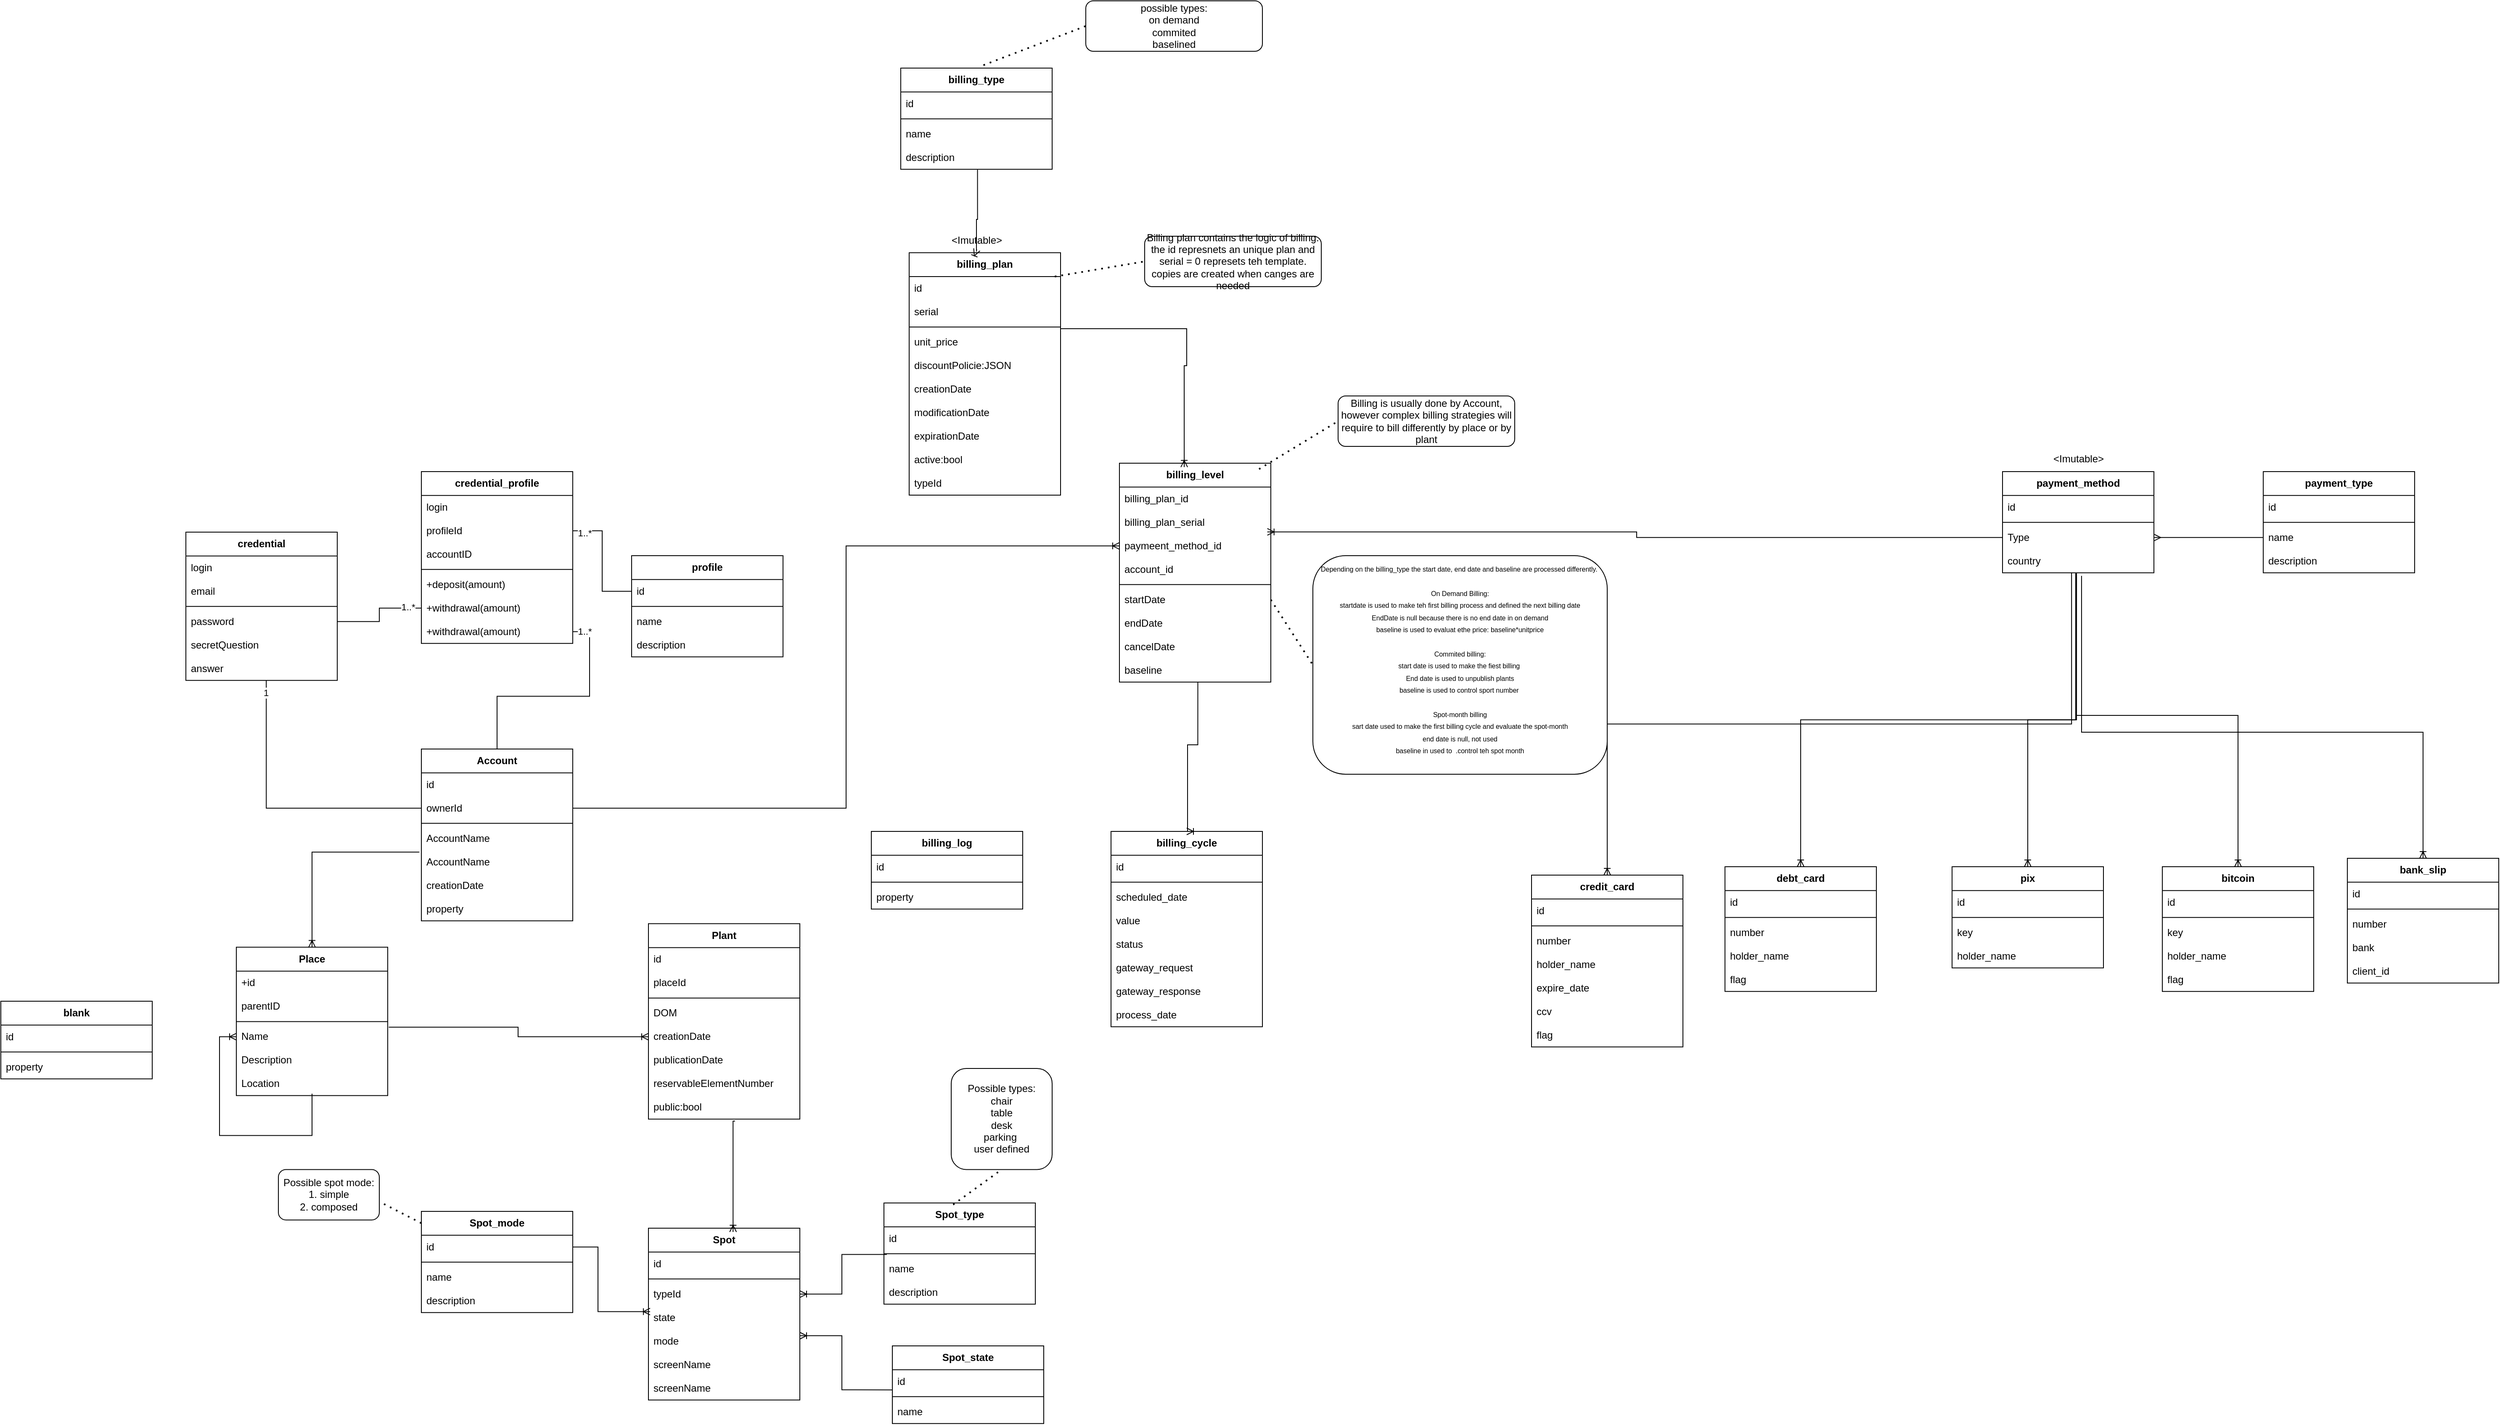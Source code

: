 <mxfile version="25.0.3" pages="3">
  <diagram name="ERM" id="x2t5C4RU685nWMusXcoe">
    <mxGraphModel dx="2183" dy="1963" grid="1" gridSize="10" guides="1" tooltips="1" connect="1" arrows="1" fold="1" page="1" pageScale="1" pageWidth="850" pageHeight="1100" math="0" shadow="0">
      <root>
        <mxCell id="0" />
        <mxCell id="1" parent="0" />
        <mxCell id="wzfwyT9dnHNH-9bryAYG-8" value="Plant" style="swimlane;fontStyle=1;align=center;verticalAlign=top;childLayout=stackLayout;horizontal=1;startSize=28.4;horizontalStack=0;resizeParent=1;resizeParentMax=0;resizeLast=0;collapsible=0;marginBottom=0;" parent="1" vertex="1">
          <mxGeometry x="830" y="477.8" width="180" height="232.4" as="geometry" />
        </mxCell>
        <mxCell id="wzfwyT9dnHNH-9bryAYG-23" value="id" style="text;strokeColor=none;fillColor=none;align=left;verticalAlign=top;spacingLeft=4;spacingRight=4;overflow=hidden;rotatable=0;points=[[0,0.5],[1,0.5]];portConstraint=eastwest;" parent="wzfwyT9dnHNH-9bryAYG-8" vertex="1">
          <mxGeometry y="28.4" width="180" height="28" as="geometry" />
        </mxCell>
        <mxCell id="wzfwyT9dnHNH-9bryAYG-9" value="placeId" style="text;strokeColor=none;fillColor=none;align=left;verticalAlign=top;spacingLeft=4;spacingRight=4;overflow=hidden;rotatable=0;points=[[0,0.5],[1,0.5]];portConstraint=eastwest;" parent="wzfwyT9dnHNH-9bryAYG-8" vertex="1">
          <mxGeometry y="56.4" width="180" height="28" as="geometry" />
        </mxCell>
        <mxCell id="wzfwyT9dnHNH-9bryAYG-11" style="line;strokeWidth=1;fillColor=none;align=left;verticalAlign=middle;spacingTop=-1;spacingLeft=3;spacingRight=3;rotatable=0;labelPosition=right;points=[];portConstraint=eastwest;strokeColor=inherit;" parent="wzfwyT9dnHNH-9bryAYG-8" vertex="1">
          <mxGeometry y="84.4" width="180" height="8" as="geometry" />
        </mxCell>
        <mxCell id="wzfwyT9dnHNH-9bryAYG-12" value="DOM" style="text;strokeColor=none;fillColor=none;align=left;verticalAlign=top;spacingLeft=4;spacingRight=4;overflow=hidden;rotatable=0;points=[[0,0.5],[1,0.5]];portConstraint=eastwest;" parent="wzfwyT9dnHNH-9bryAYG-8" vertex="1">
          <mxGeometry y="92.4" width="180" height="28" as="geometry" />
        </mxCell>
        <mxCell id="wzfwyT9dnHNH-9bryAYG-62" value="creationDate" style="text;strokeColor=none;fillColor=none;align=left;verticalAlign=top;spacingLeft=4;spacingRight=4;overflow=hidden;rotatable=0;points=[[0,0.5],[1,0.5]];portConstraint=eastwest;" parent="wzfwyT9dnHNH-9bryAYG-8" vertex="1">
          <mxGeometry y="120.4" width="180" height="28" as="geometry" />
        </mxCell>
        <mxCell id="wzfwyT9dnHNH-9bryAYG-13" value="publicationDate" style="text;strokeColor=none;fillColor=none;align=left;verticalAlign=top;spacingLeft=4;spacingRight=4;overflow=hidden;rotatable=0;points=[[0,0.5],[1,0.5]];portConstraint=eastwest;" parent="wzfwyT9dnHNH-9bryAYG-8" vertex="1">
          <mxGeometry y="148.4" width="180" height="28" as="geometry" />
        </mxCell>
        <mxCell id="wzfwyT9dnHNH-9bryAYG-66" value="reservableElementNumber" style="text;strokeColor=none;fillColor=none;align=left;verticalAlign=top;spacingLeft=4;spacingRight=4;overflow=hidden;rotatable=0;points=[[0,0.5],[1,0.5]];portConstraint=eastwest;" parent="wzfwyT9dnHNH-9bryAYG-8" vertex="1">
          <mxGeometry y="176.4" width="180" height="28" as="geometry" />
        </mxCell>
        <mxCell id="wzfwyT9dnHNH-9bryAYG-67" value="public:bool" style="text;strokeColor=none;fillColor=none;align=left;verticalAlign=top;spacingLeft=4;spacingRight=4;overflow=hidden;rotatable=0;points=[[0,0.5],[1,0.5]];portConstraint=eastwest;" parent="wzfwyT9dnHNH-9bryAYG-8" vertex="1">
          <mxGeometry y="204.4" width="180" height="28" as="geometry" />
        </mxCell>
        <mxCell id="wzfwyT9dnHNH-9bryAYG-15" value="Place" style="swimlane;fontStyle=1;align=center;verticalAlign=top;childLayout=stackLayout;horizontal=1;startSize=28.4;horizontalStack=0;resizeParent=1;resizeParentMax=0;resizeLast=0;collapsible=0;marginBottom=0;" parent="1" vertex="1">
          <mxGeometry x="340" y="505.8" width="180" height="176.4" as="geometry" />
        </mxCell>
        <mxCell id="wzfwyT9dnHNH-9bryAYG-16" value="+id" style="text;strokeColor=none;fillColor=none;align=left;verticalAlign=top;spacingLeft=4;spacingRight=4;overflow=hidden;rotatable=0;points=[[0,0.5],[1,0.5]];portConstraint=eastwest;" parent="wzfwyT9dnHNH-9bryAYG-15" vertex="1">
          <mxGeometry y="28.4" width="180" height="28" as="geometry" />
        </mxCell>
        <mxCell id="wzfwyT9dnHNH-9bryAYG-64" value="parentID" style="text;strokeColor=none;fillColor=none;align=left;verticalAlign=top;spacingLeft=4;spacingRight=4;overflow=hidden;rotatable=0;points=[[0,0.5],[1,0.5]];portConstraint=eastwest;" parent="wzfwyT9dnHNH-9bryAYG-15" vertex="1">
          <mxGeometry y="56.4" width="180" height="28" as="geometry" />
        </mxCell>
        <mxCell id="wzfwyT9dnHNH-9bryAYG-18" style="line;strokeWidth=1;fillColor=none;align=left;verticalAlign=middle;spacingTop=-1;spacingLeft=3;spacingRight=3;rotatable=0;labelPosition=right;points=[];portConstraint=eastwest;strokeColor=inherit;" parent="wzfwyT9dnHNH-9bryAYG-15" vertex="1">
          <mxGeometry y="84.4" width="180" height="8" as="geometry" />
        </mxCell>
        <mxCell id="wzfwyT9dnHNH-9bryAYG-19" value="Name" style="text;strokeColor=none;fillColor=none;align=left;verticalAlign=top;spacingLeft=4;spacingRight=4;overflow=hidden;rotatable=0;points=[[0,0.5],[1,0.5]];portConstraint=eastwest;" parent="wzfwyT9dnHNH-9bryAYG-15" vertex="1">
          <mxGeometry y="92.4" width="180" height="28" as="geometry" />
        </mxCell>
        <mxCell id="wzfwyT9dnHNH-9bryAYG-20" value="Description" style="text;strokeColor=none;fillColor=none;align=left;verticalAlign=top;spacingLeft=4;spacingRight=4;overflow=hidden;rotatable=0;points=[[0,0.5],[1,0.5]];portConstraint=eastwest;" parent="wzfwyT9dnHNH-9bryAYG-15" vertex="1">
          <mxGeometry y="120.4" width="180" height="28" as="geometry" />
        </mxCell>
        <mxCell id="wzfwyT9dnHNH-9bryAYG-21" value="Location" style="text;strokeColor=none;fillColor=none;align=left;verticalAlign=top;spacingLeft=4;spacingRight=4;overflow=hidden;rotatable=0;points=[[0,0.5],[1,0.5]];portConstraint=eastwest;" parent="wzfwyT9dnHNH-9bryAYG-15" vertex="1">
          <mxGeometry y="148.4" width="180" height="28" as="geometry" />
        </mxCell>
        <mxCell id="5vuUj61PaA2XdSbD405M-61" style="edgeStyle=orthogonalEdgeStyle;rounded=0;orthogonalLoop=1;jettySize=auto;html=1;endArrow=ERoneToMany;endFill=0;exitX=0.5;exitY=0.921;exitDx=0;exitDy=0;exitPerimeter=0;entryX=0;entryY=0.5;entryDx=0;entryDy=0;" parent="wzfwyT9dnHNH-9bryAYG-15" source="wzfwyT9dnHNH-9bryAYG-21" target="wzfwyT9dnHNH-9bryAYG-19" edge="1">
          <mxGeometry relative="1" as="geometry">
            <mxPoint x="228" y="-102.8" as="sourcePoint" />
            <mxPoint x="100" y="10.2" as="targetPoint" />
            <Array as="points">
              <mxPoint x="90" y="224" />
              <mxPoint x="-20" y="224" />
              <mxPoint x="-20" y="106" />
            </Array>
          </mxGeometry>
        </mxCell>
        <mxCell id="wzfwyT9dnHNH-9bryAYG-29" value="credential" style="swimlane;fontStyle=1;align=center;verticalAlign=top;childLayout=stackLayout;horizontal=1;startSize=28.4;horizontalStack=0;resizeParent=1;resizeParentMax=0;resizeLast=0;collapsible=0;marginBottom=0;" parent="1" vertex="1">
          <mxGeometry x="280" y="12" width="180" height="176.4" as="geometry" />
        </mxCell>
        <mxCell id="wzfwyT9dnHNH-9bryAYG-30" value="login" style="text;strokeColor=none;fillColor=none;align=left;verticalAlign=top;spacingLeft=4;spacingRight=4;overflow=hidden;rotatable=0;points=[[0,0.5],[1,0.5]];portConstraint=eastwest;" parent="wzfwyT9dnHNH-9bryAYG-29" vertex="1">
          <mxGeometry y="28.4" width="180" height="28" as="geometry" />
        </mxCell>
        <mxCell id="wzfwyT9dnHNH-9bryAYG-31" value="email" style="text;strokeColor=none;fillColor=none;align=left;verticalAlign=top;spacingLeft=4;spacingRight=4;overflow=hidden;rotatable=0;points=[[0,0.5],[1,0.5]];portConstraint=eastwest;" parent="wzfwyT9dnHNH-9bryAYG-29" vertex="1">
          <mxGeometry y="56.4" width="180" height="28" as="geometry" />
        </mxCell>
        <mxCell id="wzfwyT9dnHNH-9bryAYG-32" style="line;strokeWidth=1;fillColor=none;align=left;verticalAlign=middle;spacingTop=-1;spacingLeft=3;spacingRight=3;rotatable=0;labelPosition=right;points=[];portConstraint=eastwest;strokeColor=inherit;" parent="wzfwyT9dnHNH-9bryAYG-29" vertex="1">
          <mxGeometry y="84.4" width="180" height="8" as="geometry" />
        </mxCell>
        <mxCell id="wzfwyT9dnHNH-9bryAYG-33" value="password" style="text;strokeColor=none;fillColor=none;align=left;verticalAlign=top;spacingLeft=4;spacingRight=4;overflow=hidden;rotatable=0;points=[[0,0.5],[1,0.5]];portConstraint=eastwest;" parent="wzfwyT9dnHNH-9bryAYG-29" vertex="1">
          <mxGeometry y="92.4" width="180" height="28" as="geometry" />
        </mxCell>
        <mxCell id="wzfwyT9dnHNH-9bryAYG-34" value="secretQuestion" style="text;strokeColor=none;fillColor=none;align=left;verticalAlign=top;spacingLeft=4;spacingRight=4;overflow=hidden;rotatable=0;points=[[0,0.5],[1,0.5]];portConstraint=eastwest;" parent="wzfwyT9dnHNH-9bryAYG-29" vertex="1">
          <mxGeometry y="120.4" width="180" height="28" as="geometry" />
        </mxCell>
        <mxCell id="wzfwyT9dnHNH-9bryAYG-35" value="answer" style="text;strokeColor=none;fillColor=none;align=left;verticalAlign=top;spacingLeft=4;spacingRight=4;overflow=hidden;rotatable=0;points=[[0,0.5],[1,0.5]];portConstraint=eastwest;" parent="wzfwyT9dnHNH-9bryAYG-29" vertex="1">
          <mxGeometry y="148.4" width="180" height="28" as="geometry" />
        </mxCell>
        <mxCell id="wzfwyT9dnHNH-9bryAYG-36" value="profile" style="swimlane;fontStyle=1;align=center;verticalAlign=top;childLayout=stackLayout;horizontal=1;startSize=28.4;horizontalStack=0;resizeParent=1;resizeParentMax=0;resizeLast=0;collapsible=0;marginBottom=0;" parent="1" vertex="1">
          <mxGeometry x="810" y="40" width="180" height="120.4" as="geometry" />
        </mxCell>
        <mxCell id="wzfwyT9dnHNH-9bryAYG-37" value="id" style="text;strokeColor=none;fillColor=none;align=left;verticalAlign=top;spacingLeft=4;spacingRight=4;overflow=hidden;rotatable=0;points=[[0,0.5],[1,0.5]];portConstraint=eastwest;" parent="wzfwyT9dnHNH-9bryAYG-36" vertex="1">
          <mxGeometry y="28.4" width="180" height="28" as="geometry" />
        </mxCell>
        <mxCell id="wzfwyT9dnHNH-9bryAYG-39" style="line;strokeWidth=1;fillColor=none;align=left;verticalAlign=middle;spacingTop=-1;spacingLeft=3;spacingRight=3;rotatable=0;labelPosition=right;points=[];portConstraint=eastwest;strokeColor=inherit;" parent="wzfwyT9dnHNH-9bryAYG-36" vertex="1">
          <mxGeometry y="56.4" width="180" height="8" as="geometry" />
        </mxCell>
        <mxCell id="wzfwyT9dnHNH-9bryAYG-40" value="name" style="text;strokeColor=none;fillColor=none;align=left;verticalAlign=top;spacingLeft=4;spacingRight=4;overflow=hidden;rotatable=0;points=[[0,0.5],[1,0.5]];portConstraint=eastwest;" parent="wzfwyT9dnHNH-9bryAYG-36" vertex="1">
          <mxGeometry y="64.4" width="180" height="28" as="geometry" />
        </mxCell>
        <mxCell id="wzfwyT9dnHNH-9bryAYG-41" value="description" style="text;strokeColor=none;fillColor=none;align=left;verticalAlign=top;spacingLeft=4;spacingRight=4;overflow=hidden;rotatable=0;points=[[0,0.5],[1,0.5]];portConstraint=eastwest;" parent="wzfwyT9dnHNH-9bryAYG-36" vertex="1">
          <mxGeometry y="92.4" width="180" height="28" as="geometry" />
        </mxCell>
        <mxCell id="wzfwyT9dnHNH-9bryAYG-43" value="credential_profile" style="swimlane;fontStyle=1;align=center;verticalAlign=top;childLayout=stackLayout;horizontal=1;startSize=28.4;horizontalStack=0;resizeParent=1;resizeParentMax=0;resizeLast=0;collapsible=0;marginBottom=0;" parent="1" vertex="1">
          <mxGeometry x="560" y="-60" width="180" height="204.4" as="geometry" />
        </mxCell>
        <mxCell id="wzfwyT9dnHNH-9bryAYG-44" value="login" style="text;strokeColor=none;fillColor=none;align=left;verticalAlign=top;spacingLeft=4;spacingRight=4;overflow=hidden;rotatable=0;points=[[0,0.5],[1,0.5]];portConstraint=eastwest;" parent="wzfwyT9dnHNH-9bryAYG-43" vertex="1">
          <mxGeometry y="28.4" width="180" height="28" as="geometry" />
        </mxCell>
        <mxCell id="wzfwyT9dnHNH-9bryAYG-45" value="profileId" style="text;strokeColor=none;fillColor=none;align=left;verticalAlign=top;spacingLeft=4;spacingRight=4;overflow=hidden;rotatable=0;points=[[0,0.5],[1,0.5]];portConstraint=eastwest;" parent="wzfwyT9dnHNH-9bryAYG-43" vertex="1">
          <mxGeometry y="56.4" width="180" height="28" as="geometry" />
        </mxCell>
        <mxCell id="wzfwyT9dnHNH-9bryAYG-85" value="accountID" style="text;strokeColor=none;fillColor=none;align=left;verticalAlign=top;spacingLeft=4;spacingRight=4;overflow=hidden;rotatable=0;points=[[0,0.5],[1,0.5]];portConstraint=eastwest;" parent="wzfwyT9dnHNH-9bryAYG-43" vertex="1">
          <mxGeometry y="84.4" width="180" height="28" as="geometry" />
        </mxCell>
        <mxCell id="wzfwyT9dnHNH-9bryAYG-46" style="line;strokeWidth=1;fillColor=none;align=left;verticalAlign=middle;spacingTop=-1;spacingLeft=3;spacingRight=3;rotatable=0;labelPosition=right;points=[];portConstraint=eastwest;strokeColor=inherit;" parent="wzfwyT9dnHNH-9bryAYG-43" vertex="1">
          <mxGeometry y="112.4" width="180" height="8" as="geometry" />
        </mxCell>
        <mxCell id="wzfwyT9dnHNH-9bryAYG-47" value="+deposit(amount)" style="text;strokeColor=none;fillColor=none;align=left;verticalAlign=top;spacingLeft=4;spacingRight=4;overflow=hidden;rotatable=0;points=[[0,0.5],[1,0.5]];portConstraint=eastwest;" parent="wzfwyT9dnHNH-9bryAYG-43" vertex="1">
          <mxGeometry y="120.4" width="180" height="28" as="geometry" />
        </mxCell>
        <mxCell id="wzfwyT9dnHNH-9bryAYG-48" value="+withdrawal(amount)" style="text;strokeColor=none;fillColor=none;align=left;verticalAlign=top;spacingLeft=4;spacingRight=4;overflow=hidden;rotatable=0;points=[[0,0.5],[1,0.5]];portConstraint=eastwest;" parent="wzfwyT9dnHNH-9bryAYG-43" vertex="1">
          <mxGeometry y="148.4" width="180" height="28" as="geometry" />
        </mxCell>
        <mxCell id="wzfwyT9dnHNH-9bryAYG-49" value="+withdrawal(amount)" style="text;strokeColor=none;fillColor=none;align=left;verticalAlign=top;spacingLeft=4;spacingRight=4;overflow=hidden;rotatable=0;points=[[0,0.5],[1,0.5]];portConstraint=eastwest;" parent="wzfwyT9dnHNH-9bryAYG-43" vertex="1">
          <mxGeometry y="176.4" width="180" height="28" as="geometry" />
        </mxCell>
        <mxCell id="wzfwyT9dnHNH-9bryAYG-50" value="blank" style="swimlane;fontStyle=1;align=center;verticalAlign=top;childLayout=stackLayout;horizontal=1;startSize=28.4;horizontalStack=0;resizeParent=1;resizeParentMax=0;resizeLast=0;collapsible=0;marginBottom=0;" parent="1" vertex="1">
          <mxGeometry x="60" y="570" width="180" height="92.4" as="geometry" />
        </mxCell>
        <mxCell id="wzfwyT9dnHNH-9bryAYG-51" value="id" style="text;strokeColor=none;fillColor=none;align=left;verticalAlign=top;spacingLeft=4;spacingRight=4;overflow=hidden;rotatable=0;points=[[0,0.5],[1,0.5]];portConstraint=eastwest;" parent="wzfwyT9dnHNH-9bryAYG-50" vertex="1">
          <mxGeometry y="28.4" width="180" height="28" as="geometry" />
        </mxCell>
        <mxCell id="wzfwyT9dnHNH-9bryAYG-53" style="line;strokeWidth=1;fillColor=none;align=left;verticalAlign=middle;spacingTop=-1;spacingLeft=3;spacingRight=3;rotatable=0;labelPosition=right;points=[];portConstraint=eastwest;strokeColor=inherit;" parent="wzfwyT9dnHNH-9bryAYG-50" vertex="1">
          <mxGeometry y="56.4" width="180" height="8" as="geometry" />
        </mxCell>
        <mxCell id="wzfwyT9dnHNH-9bryAYG-56" value="property" style="text;strokeColor=none;fillColor=none;align=left;verticalAlign=top;spacingLeft=4;spacingRight=4;overflow=hidden;rotatable=0;points=[[0,0.5],[1,0.5]];portConstraint=eastwest;" parent="wzfwyT9dnHNH-9bryAYG-50" vertex="1">
          <mxGeometry y="64.4" width="180" height="28" as="geometry" />
        </mxCell>
        <mxCell id="wzfwyT9dnHNH-9bryAYG-57" value="" style="edgeStyle=orthogonalEdgeStyle;rounded=0;orthogonalLoop=1;jettySize=auto;html=1;endArrow=none;endFill=0;" parent="1" source="wzfwyT9dnHNH-9bryAYG-33" target="wzfwyT9dnHNH-9bryAYG-48" edge="1">
          <mxGeometry relative="1" as="geometry" />
        </mxCell>
        <mxCell id="wzfwyT9dnHNH-9bryAYG-58" value="1..*" style="edgeLabel;html=1;align=center;verticalAlign=middle;resizable=0;points=[];" parent="wzfwyT9dnHNH-9bryAYG-57" vertex="1" connectable="0">
          <mxGeometry x="0.719" y="2" relative="1" as="geometry">
            <mxPoint as="offset" />
          </mxGeometry>
        </mxCell>
        <mxCell id="wzfwyT9dnHNH-9bryAYG-59" value="" style="edgeStyle=orthogonalEdgeStyle;rounded=0;orthogonalLoop=1;jettySize=auto;html=1;endArrow=none;endFill=0;" parent="1" source="wzfwyT9dnHNH-9bryAYG-37" target="wzfwyT9dnHNH-9bryAYG-45" edge="1">
          <mxGeometry relative="1" as="geometry" />
        </mxCell>
        <mxCell id="wzfwyT9dnHNH-9bryAYG-60" value="1..*" style="edgeLabel;html=1;align=center;verticalAlign=middle;resizable=0;points=[];" parent="wzfwyT9dnHNH-9bryAYG-59" vertex="1" connectable="0">
          <mxGeometry x="0.806" y="2" relative="1" as="geometry">
            <mxPoint as="offset" />
          </mxGeometry>
        </mxCell>
        <mxCell id="wzfwyT9dnHNH-9bryAYG-69" value="payment_method" style="swimlane;fontStyle=1;align=center;verticalAlign=top;childLayout=stackLayout;horizontal=1;startSize=28.4;horizontalStack=0;resizeParent=1;resizeParentMax=0;resizeLast=0;collapsible=0;marginBottom=0;" parent="1" vertex="1">
          <mxGeometry x="2440" y="-60" width="180" height="120.4" as="geometry" />
        </mxCell>
        <mxCell id="wzfwyT9dnHNH-9bryAYG-70" value="id" style="text;strokeColor=none;fillColor=none;align=left;verticalAlign=top;spacingLeft=4;spacingRight=4;overflow=hidden;rotatable=0;points=[[0,0.5],[1,0.5]];portConstraint=eastwest;" parent="wzfwyT9dnHNH-9bryAYG-69" vertex="1">
          <mxGeometry y="28.4" width="180" height="28" as="geometry" />
        </mxCell>
        <mxCell id="wzfwyT9dnHNH-9bryAYG-71" style="line;strokeWidth=1;fillColor=none;align=left;verticalAlign=middle;spacingTop=-1;spacingLeft=3;spacingRight=3;rotatable=0;labelPosition=right;points=[];portConstraint=eastwest;strokeColor=inherit;" parent="wzfwyT9dnHNH-9bryAYG-69" vertex="1">
          <mxGeometry y="56.4" width="180" height="8" as="geometry" />
        </mxCell>
        <mxCell id="wzfwyT9dnHNH-9bryAYG-72" value="Type" style="text;strokeColor=none;fillColor=none;align=left;verticalAlign=top;spacingLeft=4;spacingRight=4;overflow=hidden;rotatable=0;points=[[0,0.5],[1,0.5]];portConstraint=eastwest;" parent="wzfwyT9dnHNH-9bryAYG-69" vertex="1">
          <mxGeometry y="64.4" width="180" height="28" as="geometry" />
        </mxCell>
        <mxCell id="5vuUj61PaA2XdSbD405M-2" value="country" style="text;strokeColor=none;fillColor=none;align=left;verticalAlign=top;spacingLeft=4;spacingRight=4;overflow=hidden;rotatable=0;points=[[0,0.5],[1,0.5]];portConstraint=eastwest;" parent="wzfwyT9dnHNH-9bryAYG-69" vertex="1">
          <mxGeometry y="92.4" width="180" height="28" as="geometry" />
        </mxCell>
        <mxCell id="wzfwyT9dnHNH-9bryAYG-81" value="" style="edgeStyle=orthogonalEdgeStyle;rounded=0;orthogonalLoop=1;jettySize=auto;html=1;endArrow=none;endFill=0;" parent="1" source="wzfwyT9dnHNH-9bryAYG-73" target="wzfwyT9dnHNH-9bryAYG-49" edge="1">
          <mxGeometry relative="1" as="geometry" />
        </mxCell>
        <mxCell id="wzfwyT9dnHNH-9bryAYG-87" value="1..*" style="edgeLabel;html=1;align=center;verticalAlign=middle;resizable=0;points=[];" parent="wzfwyT9dnHNH-9bryAYG-81" vertex="1" connectable="0">
          <mxGeometry x="0.895" y="-1" relative="1" as="geometry">
            <mxPoint as="offset" />
          </mxGeometry>
        </mxCell>
        <mxCell id="wzfwyT9dnHNH-9bryAYG-73" value="Account" style="swimlane;fontStyle=1;align=center;verticalAlign=top;childLayout=stackLayout;horizontal=1;startSize=28.4;horizontalStack=0;resizeParent=1;resizeParentMax=0;resizeLast=0;collapsible=0;marginBottom=0;" parent="1" vertex="1">
          <mxGeometry x="560" y="270" width="180" height="204.4" as="geometry" />
        </mxCell>
        <mxCell id="wzfwyT9dnHNH-9bryAYG-80" value="id" style="text;strokeColor=none;fillColor=none;align=left;verticalAlign=top;spacingLeft=4;spacingRight=4;overflow=hidden;rotatable=0;points=[[0,0.5],[1,0.5]];portConstraint=eastwest;" parent="wzfwyT9dnHNH-9bryAYG-73" vertex="1">
          <mxGeometry y="28.4" width="180" height="28" as="geometry" />
        </mxCell>
        <mxCell id="wzfwyT9dnHNH-9bryAYG-74" value="ownerId" style="text;strokeColor=none;fillColor=none;align=left;verticalAlign=top;spacingLeft=4;spacingRight=4;overflow=hidden;rotatable=0;points=[[0,0.5],[1,0.5]];portConstraint=eastwest;" parent="wzfwyT9dnHNH-9bryAYG-73" vertex="1">
          <mxGeometry y="56.4" width="180" height="28" as="geometry" />
        </mxCell>
        <mxCell id="wzfwyT9dnHNH-9bryAYG-75" style="line;strokeWidth=1;fillColor=none;align=left;verticalAlign=middle;spacingTop=-1;spacingLeft=3;spacingRight=3;rotatable=0;labelPosition=right;points=[];portConstraint=eastwest;strokeColor=inherit;" parent="wzfwyT9dnHNH-9bryAYG-73" vertex="1">
          <mxGeometry y="84.4" width="180" height="8" as="geometry" />
        </mxCell>
        <mxCell id="wzfwyT9dnHNH-9bryAYG-82" value="AccountName" style="text;strokeColor=none;fillColor=none;align=left;verticalAlign=top;spacingLeft=4;spacingRight=4;overflow=hidden;rotatable=0;points=[[0,0.5],[1,0.5]];portConstraint=eastwest;" parent="wzfwyT9dnHNH-9bryAYG-73" vertex="1">
          <mxGeometry y="92.4" width="180" height="28" as="geometry" />
        </mxCell>
        <mxCell id="wzfwyT9dnHNH-9bryAYG-78" value="AccountName" style="text;strokeColor=none;fillColor=none;align=left;verticalAlign=top;spacingLeft=4;spacingRight=4;overflow=hidden;rotatable=0;points=[[0,0.5],[1,0.5]];portConstraint=eastwest;" parent="wzfwyT9dnHNH-9bryAYG-73" vertex="1">
          <mxGeometry y="120.4" width="180" height="28" as="geometry" />
        </mxCell>
        <mxCell id="wzfwyT9dnHNH-9bryAYG-79" value="creationDate" style="text;strokeColor=none;fillColor=none;align=left;verticalAlign=top;spacingLeft=4;spacingRight=4;overflow=hidden;rotatable=0;points=[[0,0.5],[1,0.5]];portConstraint=eastwest;" parent="wzfwyT9dnHNH-9bryAYG-73" vertex="1">
          <mxGeometry y="148.4" width="180" height="28" as="geometry" />
        </mxCell>
        <mxCell id="wzfwyT9dnHNH-9bryAYG-76" value="property" style="text;strokeColor=none;fillColor=none;align=left;verticalAlign=top;spacingLeft=4;spacingRight=4;overflow=hidden;rotatable=0;points=[[0,0.5],[1,0.5]];portConstraint=eastwest;" parent="wzfwyT9dnHNH-9bryAYG-73" vertex="1">
          <mxGeometry y="176.4" width="180" height="28" as="geometry" />
        </mxCell>
        <mxCell id="wzfwyT9dnHNH-9bryAYG-89" style="edgeStyle=orthogonalEdgeStyle;rounded=0;orthogonalLoop=1;jettySize=auto;html=1;entryX=0.531;entryY=1.003;entryDx=0;entryDy=0;entryPerimeter=0;endArrow=none;endFill=0;" parent="1" source="wzfwyT9dnHNH-9bryAYG-74" target="wzfwyT9dnHNH-9bryAYG-35" edge="1">
          <mxGeometry relative="1" as="geometry" />
        </mxCell>
        <mxCell id="wzfwyT9dnHNH-9bryAYG-90" value="1" style="edgeLabel;html=1;align=center;verticalAlign=middle;resizable=0;points=[];" parent="wzfwyT9dnHNH-9bryAYG-89" vertex="1" connectable="0">
          <mxGeometry x="0.918" y="1" relative="1" as="geometry">
            <mxPoint as="offset" />
          </mxGeometry>
        </mxCell>
        <mxCell id="RUYIQAWD2LKwz4ouAwsY-1" value="billing_plan" style="swimlane;fontStyle=1;align=center;verticalAlign=top;childLayout=stackLayout;horizontal=1;startSize=28.4;horizontalStack=0;resizeParent=1;resizeParentMax=0;resizeLast=0;collapsible=0;marginBottom=0;" parent="1" vertex="1">
          <mxGeometry x="1140" y="-320.4" width="180" height="288.4" as="geometry" />
        </mxCell>
        <mxCell id="RUYIQAWD2LKwz4ouAwsY-2" value="id" style="text;strokeColor=none;fillColor=none;align=left;verticalAlign=top;spacingLeft=4;spacingRight=4;overflow=hidden;rotatable=0;points=[[0,0.5],[1,0.5]];portConstraint=eastwest;" parent="RUYIQAWD2LKwz4ouAwsY-1" vertex="1">
          <mxGeometry y="28.4" width="180" height="28" as="geometry" />
        </mxCell>
        <mxCell id="5vuUj61PaA2XdSbD405M-66" value="serial" style="text;strokeColor=none;fillColor=none;align=left;verticalAlign=top;spacingLeft=4;spacingRight=4;overflow=hidden;rotatable=0;points=[[0,0.5],[1,0.5]];portConstraint=eastwest;" parent="RUYIQAWD2LKwz4ouAwsY-1" vertex="1">
          <mxGeometry y="56.4" width="180" height="28" as="geometry" />
        </mxCell>
        <mxCell id="RUYIQAWD2LKwz4ouAwsY-3" style="line;strokeWidth=1;fillColor=none;align=left;verticalAlign=middle;spacingTop=-1;spacingLeft=3;spacingRight=3;rotatable=0;labelPosition=right;points=[];portConstraint=eastwest;strokeColor=inherit;" parent="RUYIQAWD2LKwz4ouAwsY-1" vertex="1">
          <mxGeometry y="84.4" width="180" height="8" as="geometry" />
        </mxCell>
        <mxCell id="5vuUj61PaA2XdSbD405M-65" value="unit_price" style="text;strokeColor=none;fillColor=none;align=left;verticalAlign=top;spacingLeft=4;spacingRight=4;overflow=hidden;rotatable=0;points=[[0,0.5],[1,0.5]];portConstraint=eastwest;" parent="RUYIQAWD2LKwz4ouAwsY-1" vertex="1">
          <mxGeometry y="92.4" width="180" height="28" as="geometry" />
        </mxCell>
        <mxCell id="Ipwv6BsnHtet5vs8D7pE-1" value="discountPolicie:JSON" style="text;strokeColor=none;fillColor=none;align=left;verticalAlign=top;spacingLeft=4;spacingRight=4;overflow=hidden;rotatable=0;points=[[0,0.5],[1,0.5]];portConstraint=eastwest;" parent="RUYIQAWD2LKwz4ouAwsY-1" vertex="1">
          <mxGeometry y="120.4" width="180" height="28" as="geometry" />
        </mxCell>
        <mxCell id="Ipwv6BsnHtet5vs8D7pE-2" value="creationDate" style="text;strokeColor=none;fillColor=none;align=left;verticalAlign=top;spacingLeft=4;spacingRight=4;overflow=hidden;rotatable=0;points=[[0,0.5],[1,0.5]];portConstraint=eastwest;" parent="RUYIQAWD2LKwz4ouAwsY-1" vertex="1">
          <mxGeometry y="148.4" width="180" height="28" as="geometry" />
        </mxCell>
        <mxCell id="Ipwv6BsnHtet5vs8D7pE-3" value="modificationDate" style="text;strokeColor=none;fillColor=none;align=left;verticalAlign=top;spacingLeft=4;spacingRight=4;overflow=hidden;rotatable=0;points=[[0,0.5],[1,0.5]];portConstraint=eastwest;" parent="RUYIQAWD2LKwz4ouAwsY-1" vertex="1">
          <mxGeometry y="176.4" width="180" height="28" as="geometry" />
        </mxCell>
        <mxCell id="Ipwv6BsnHtet5vs8D7pE-4" value="expirationDate" style="text;strokeColor=none;fillColor=none;align=left;verticalAlign=top;spacingLeft=4;spacingRight=4;overflow=hidden;rotatable=0;points=[[0,0.5],[1,0.5]];portConstraint=eastwest;" parent="RUYIQAWD2LKwz4ouAwsY-1" vertex="1">
          <mxGeometry y="204.4" width="180" height="28" as="geometry" />
        </mxCell>
        <mxCell id="RUYIQAWD2LKwz4ouAwsY-4" value="active:bool" style="text;strokeColor=none;fillColor=none;align=left;verticalAlign=top;spacingLeft=4;spacingRight=4;overflow=hidden;rotatable=0;points=[[0,0.5],[1,0.5]];portConstraint=eastwest;" parent="RUYIQAWD2LKwz4ouAwsY-1" vertex="1">
          <mxGeometry y="232.4" width="180" height="28" as="geometry" />
        </mxCell>
        <mxCell id="GrrjClDn0SGh4QmFP-2G-12" value="typeId" style="text;strokeColor=none;fillColor=none;align=left;verticalAlign=top;spacingLeft=4;spacingRight=4;overflow=hidden;rotatable=0;points=[[0,0.5],[1,0.5]];portConstraint=eastwest;" vertex="1" parent="RUYIQAWD2LKwz4ouAwsY-1">
          <mxGeometry y="260.4" width="180" height="28" as="geometry" />
        </mxCell>
        <mxCell id="RUYIQAWD2LKwz4ouAwsY-9" value="billing_cycle" style="swimlane;fontStyle=1;align=center;verticalAlign=top;childLayout=stackLayout;horizontal=1;startSize=28.4;horizontalStack=0;resizeParent=1;resizeParentMax=0;resizeLast=0;collapsible=0;marginBottom=0;" parent="1" vertex="1">
          <mxGeometry x="1380" y="368" width="180" height="232.4" as="geometry" />
        </mxCell>
        <mxCell id="RUYIQAWD2LKwz4ouAwsY-10" value="id" style="text;strokeColor=none;fillColor=none;align=left;verticalAlign=top;spacingLeft=4;spacingRight=4;overflow=hidden;rotatable=0;points=[[0,0.5],[1,0.5]];portConstraint=eastwest;" parent="RUYIQAWD2LKwz4ouAwsY-9" vertex="1">
          <mxGeometry y="28.4" width="180" height="28" as="geometry" />
        </mxCell>
        <mxCell id="RUYIQAWD2LKwz4ouAwsY-11" style="line;strokeWidth=1;fillColor=none;align=left;verticalAlign=middle;spacingTop=-1;spacingLeft=3;spacingRight=3;rotatable=0;labelPosition=right;points=[];portConstraint=eastwest;strokeColor=inherit;" parent="RUYIQAWD2LKwz4ouAwsY-9" vertex="1">
          <mxGeometry y="56.4" width="180" height="8" as="geometry" />
        </mxCell>
        <mxCell id="Ipwv6BsnHtet5vs8D7pE-16" value="scheduled_date" style="text;strokeColor=none;fillColor=none;align=left;verticalAlign=top;spacingLeft=4;spacingRight=4;overflow=hidden;rotatable=0;points=[[0,0.5],[1,0.5]];portConstraint=eastwest;" parent="RUYIQAWD2LKwz4ouAwsY-9" vertex="1">
          <mxGeometry y="64.4" width="180" height="28" as="geometry" />
        </mxCell>
        <mxCell id="Ipwv6BsnHtet5vs8D7pE-15" value="value" style="text;strokeColor=none;fillColor=none;align=left;verticalAlign=top;spacingLeft=4;spacingRight=4;overflow=hidden;rotatable=0;points=[[0,0.5],[1,0.5]];portConstraint=eastwest;" parent="RUYIQAWD2LKwz4ouAwsY-9" vertex="1">
          <mxGeometry y="92.4" width="180" height="28" as="geometry" />
        </mxCell>
        <mxCell id="Ipwv6BsnHtet5vs8D7pE-14" value="status" style="text;strokeColor=none;fillColor=none;align=left;verticalAlign=top;spacingLeft=4;spacingRight=4;overflow=hidden;rotatable=0;points=[[0,0.5],[1,0.5]];portConstraint=eastwest;" parent="RUYIQAWD2LKwz4ouAwsY-9" vertex="1">
          <mxGeometry y="120.4" width="180" height="28" as="geometry" />
        </mxCell>
        <mxCell id="Ipwv6BsnHtet5vs8D7pE-13" value="gateway_request" style="text;strokeColor=none;fillColor=none;align=left;verticalAlign=top;spacingLeft=4;spacingRight=4;overflow=hidden;rotatable=0;points=[[0,0.5],[1,0.5]];portConstraint=eastwest;" parent="RUYIQAWD2LKwz4ouAwsY-9" vertex="1">
          <mxGeometry y="148.4" width="180" height="28" as="geometry" />
        </mxCell>
        <mxCell id="RUYIQAWD2LKwz4ouAwsY-12" value="gateway_response" style="text;strokeColor=none;fillColor=none;align=left;verticalAlign=top;spacingLeft=4;spacingRight=4;overflow=hidden;rotatable=0;points=[[0,0.5],[1,0.5]];portConstraint=eastwest;" parent="RUYIQAWD2LKwz4ouAwsY-9" vertex="1">
          <mxGeometry y="176.4" width="180" height="28" as="geometry" />
        </mxCell>
        <mxCell id="GrrjClDn0SGh4QmFP-2G-22" value="process_date" style="text;strokeColor=none;fillColor=none;align=left;verticalAlign=top;spacingLeft=4;spacingRight=4;overflow=hidden;rotatable=0;points=[[0,0.5],[1,0.5]];portConstraint=eastwest;" vertex="1" parent="RUYIQAWD2LKwz4ouAwsY-9">
          <mxGeometry y="204.4" width="180" height="28" as="geometry" />
        </mxCell>
        <mxCell id="RUYIQAWD2LKwz4ouAwsY-13" value="billing_log" style="swimlane;fontStyle=1;align=center;verticalAlign=top;childLayout=stackLayout;horizontal=1;startSize=28.4;horizontalStack=0;resizeParent=1;resizeParentMax=0;resizeLast=0;collapsible=0;marginBottom=0;" parent="1" vertex="1">
          <mxGeometry x="1095" y="368.0" width="180" height="92.4" as="geometry" />
        </mxCell>
        <mxCell id="RUYIQAWD2LKwz4ouAwsY-14" value="id" style="text;strokeColor=none;fillColor=none;align=left;verticalAlign=top;spacingLeft=4;spacingRight=4;overflow=hidden;rotatable=0;points=[[0,0.5],[1,0.5]];portConstraint=eastwest;" parent="RUYIQAWD2LKwz4ouAwsY-13" vertex="1">
          <mxGeometry y="28.4" width="180" height="28" as="geometry" />
        </mxCell>
        <mxCell id="RUYIQAWD2LKwz4ouAwsY-15" style="line;strokeWidth=1;fillColor=none;align=left;verticalAlign=middle;spacingTop=-1;spacingLeft=3;spacingRight=3;rotatable=0;labelPosition=right;points=[];portConstraint=eastwest;strokeColor=inherit;" parent="RUYIQAWD2LKwz4ouAwsY-13" vertex="1">
          <mxGeometry y="56.4" width="180" height="8" as="geometry" />
        </mxCell>
        <mxCell id="RUYIQAWD2LKwz4ouAwsY-16" value="property" style="text;strokeColor=none;fillColor=none;align=left;verticalAlign=top;spacingLeft=4;spacingRight=4;overflow=hidden;rotatable=0;points=[[0,0.5],[1,0.5]];portConstraint=eastwest;" parent="RUYIQAWD2LKwz4ouAwsY-13" vertex="1">
          <mxGeometry y="64.4" width="180" height="28" as="geometry" />
        </mxCell>
        <mxCell id="5vuUj61PaA2XdSbD405M-7" value="debt_card" style="swimlane;fontStyle=1;align=center;verticalAlign=top;childLayout=stackLayout;horizontal=1;startSize=28.4;horizontalStack=0;resizeParent=1;resizeParentMax=0;resizeLast=0;collapsible=0;marginBottom=0;" parent="1" vertex="1">
          <mxGeometry x="2110" y="410" width="180" height="148.4" as="geometry" />
        </mxCell>
        <mxCell id="5vuUj61PaA2XdSbD405M-8" value="id" style="text;strokeColor=none;fillColor=none;align=left;verticalAlign=top;spacingLeft=4;spacingRight=4;overflow=hidden;rotatable=0;points=[[0,0.5],[1,0.5]];portConstraint=eastwest;" parent="5vuUj61PaA2XdSbD405M-7" vertex="1">
          <mxGeometry y="28.4" width="180" height="28" as="geometry" />
        </mxCell>
        <mxCell id="5vuUj61PaA2XdSbD405M-9" style="line;strokeWidth=1;fillColor=none;align=left;verticalAlign=middle;spacingTop=-1;spacingLeft=3;spacingRight=3;rotatable=0;labelPosition=right;points=[];portConstraint=eastwest;strokeColor=inherit;" parent="5vuUj61PaA2XdSbD405M-7" vertex="1">
          <mxGeometry y="56.4" width="180" height="8" as="geometry" />
        </mxCell>
        <mxCell id="5vuUj61PaA2XdSbD405M-10" value="number" style="text;strokeColor=none;fillColor=none;align=left;verticalAlign=top;spacingLeft=4;spacingRight=4;overflow=hidden;rotatable=0;points=[[0,0.5],[1,0.5]];portConstraint=eastwest;" parent="5vuUj61PaA2XdSbD405M-7" vertex="1">
          <mxGeometry y="64.4" width="180" height="28" as="geometry" />
        </mxCell>
        <mxCell id="5vuUj61PaA2XdSbD405M-11" value="holder_name" style="text;strokeColor=none;fillColor=none;align=left;verticalAlign=top;spacingLeft=4;spacingRight=4;overflow=hidden;rotatable=0;points=[[0,0.5],[1,0.5]];portConstraint=eastwest;" parent="5vuUj61PaA2XdSbD405M-7" vertex="1">
          <mxGeometry y="92.4" width="180" height="28" as="geometry" />
        </mxCell>
        <mxCell id="5vuUj61PaA2XdSbD405M-14" value="flag" style="text;strokeColor=none;fillColor=none;align=left;verticalAlign=top;spacingLeft=4;spacingRight=4;overflow=hidden;rotatable=0;points=[[0,0.5],[1,0.5]];portConstraint=eastwest;" parent="5vuUj61PaA2XdSbD405M-7" vertex="1">
          <mxGeometry y="120.4" width="180" height="28" as="geometry" />
        </mxCell>
        <mxCell id="5vuUj61PaA2XdSbD405M-15" value="credit_card" style="swimlane;fontStyle=1;align=center;verticalAlign=top;childLayout=stackLayout;horizontal=1;startSize=28.4;horizontalStack=0;resizeParent=1;resizeParentMax=0;resizeLast=0;collapsible=0;marginBottom=0;" parent="1" vertex="1">
          <mxGeometry x="1880" y="420" width="180" height="204.4" as="geometry" />
        </mxCell>
        <mxCell id="5vuUj61PaA2XdSbD405M-16" value="id" style="text;strokeColor=none;fillColor=none;align=left;verticalAlign=top;spacingLeft=4;spacingRight=4;overflow=hidden;rotatable=0;points=[[0,0.5],[1,0.5]];portConstraint=eastwest;" parent="5vuUj61PaA2XdSbD405M-15" vertex="1">
          <mxGeometry y="28.4" width="180" height="28" as="geometry" />
        </mxCell>
        <mxCell id="5vuUj61PaA2XdSbD405M-17" style="line;strokeWidth=1;fillColor=none;align=left;verticalAlign=middle;spacingTop=-1;spacingLeft=3;spacingRight=3;rotatable=0;labelPosition=right;points=[];portConstraint=eastwest;strokeColor=inherit;" parent="5vuUj61PaA2XdSbD405M-15" vertex="1">
          <mxGeometry y="56.4" width="180" height="8" as="geometry" />
        </mxCell>
        <mxCell id="5vuUj61PaA2XdSbD405M-18" value="number" style="text;strokeColor=none;fillColor=none;align=left;verticalAlign=top;spacingLeft=4;spacingRight=4;overflow=hidden;rotatable=0;points=[[0,0.5],[1,0.5]];portConstraint=eastwest;" parent="5vuUj61PaA2XdSbD405M-15" vertex="1">
          <mxGeometry y="64.4" width="180" height="28" as="geometry" />
        </mxCell>
        <mxCell id="5vuUj61PaA2XdSbD405M-19" value="holder_name" style="text;strokeColor=none;fillColor=none;align=left;verticalAlign=top;spacingLeft=4;spacingRight=4;overflow=hidden;rotatable=0;points=[[0,0.5],[1,0.5]];portConstraint=eastwest;" parent="5vuUj61PaA2XdSbD405M-15" vertex="1">
          <mxGeometry y="92.4" width="180" height="28" as="geometry" />
        </mxCell>
        <mxCell id="5vuUj61PaA2XdSbD405M-20" value="expire_date" style="text;strokeColor=none;fillColor=none;align=left;verticalAlign=top;spacingLeft=4;spacingRight=4;overflow=hidden;rotatable=0;points=[[0,0.5],[1,0.5]];portConstraint=eastwest;" parent="5vuUj61PaA2XdSbD405M-15" vertex="1">
          <mxGeometry y="120.4" width="180" height="28" as="geometry" />
        </mxCell>
        <mxCell id="5vuUj61PaA2XdSbD405M-21" value="ccv" style="text;strokeColor=none;fillColor=none;align=left;verticalAlign=top;spacingLeft=4;spacingRight=4;overflow=hidden;rotatable=0;points=[[0,0.5],[1,0.5]];portConstraint=eastwest;" parent="5vuUj61PaA2XdSbD405M-15" vertex="1">
          <mxGeometry y="148.4" width="180" height="28" as="geometry" />
        </mxCell>
        <mxCell id="5vuUj61PaA2XdSbD405M-22" value="flag" style="text;strokeColor=none;fillColor=none;align=left;verticalAlign=top;spacingLeft=4;spacingRight=4;overflow=hidden;rotatable=0;points=[[0,0.5],[1,0.5]];portConstraint=eastwest;" parent="5vuUj61PaA2XdSbD405M-15" vertex="1">
          <mxGeometry y="176.4" width="180" height="28" as="geometry" />
        </mxCell>
        <mxCell id="5vuUj61PaA2XdSbD405M-23" value="pix" style="swimlane;fontStyle=1;align=center;verticalAlign=top;childLayout=stackLayout;horizontal=1;startSize=28.4;horizontalStack=0;resizeParent=1;resizeParentMax=0;resizeLast=0;collapsible=0;marginBottom=0;" parent="1" vertex="1">
          <mxGeometry x="2380" y="410" width="180" height="120.4" as="geometry" />
        </mxCell>
        <mxCell id="5vuUj61PaA2XdSbD405M-24" value="id" style="text;strokeColor=none;fillColor=none;align=left;verticalAlign=top;spacingLeft=4;spacingRight=4;overflow=hidden;rotatable=0;points=[[0,0.5],[1,0.5]];portConstraint=eastwest;" parent="5vuUj61PaA2XdSbD405M-23" vertex="1">
          <mxGeometry y="28.4" width="180" height="28" as="geometry" />
        </mxCell>
        <mxCell id="5vuUj61PaA2XdSbD405M-25" style="line;strokeWidth=1;fillColor=none;align=left;verticalAlign=middle;spacingTop=-1;spacingLeft=3;spacingRight=3;rotatable=0;labelPosition=right;points=[];portConstraint=eastwest;strokeColor=inherit;" parent="5vuUj61PaA2XdSbD405M-23" vertex="1">
          <mxGeometry y="56.4" width="180" height="8" as="geometry" />
        </mxCell>
        <mxCell id="5vuUj61PaA2XdSbD405M-26" value="key" style="text;strokeColor=none;fillColor=none;align=left;verticalAlign=top;spacingLeft=4;spacingRight=4;overflow=hidden;rotatable=0;points=[[0,0.5],[1,0.5]];portConstraint=eastwest;" parent="5vuUj61PaA2XdSbD405M-23" vertex="1">
          <mxGeometry y="64.4" width="180" height="28" as="geometry" />
        </mxCell>
        <mxCell id="5vuUj61PaA2XdSbD405M-27" value="holder_name" style="text;strokeColor=none;fillColor=none;align=left;verticalAlign=top;spacingLeft=4;spacingRight=4;overflow=hidden;rotatable=0;points=[[0,0.5],[1,0.5]];portConstraint=eastwest;" parent="5vuUj61PaA2XdSbD405M-23" vertex="1">
          <mxGeometry y="92.4" width="180" height="28" as="geometry" />
        </mxCell>
        <mxCell id="5vuUj61PaA2XdSbD405M-31" value="bitcoin" style="swimlane;fontStyle=1;align=center;verticalAlign=top;childLayout=stackLayout;horizontal=1;startSize=28.4;horizontalStack=0;resizeParent=1;resizeParentMax=0;resizeLast=0;collapsible=0;marginBottom=0;" parent="1" vertex="1">
          <mxGeometry x="2630" y="410" width="180" height="148.4" as="geometry" />
        </mxCell>
        <mxCell id="5vuUj61PaA2XdSbD405M-32" value="id" style="text;strokeColor=none;fillColor=none;align=left;verticalAlign=top;spacingLeft=4;spacingRight=4;overflow=hidden;rotatable=0;points=[[0,0.5],[1,0.5]];portConstraint=eastwest;" parent="5vuUj61PaA2XdSbD405M-31" vertex="1">
          <mxGeometry y="28.4" width="180" height="28" as="geometry" />
        </mxCell>
        <mxCell id="5vuUj61PaA2XdSbD405M-33" style="line;strokeWidth=1;fillColor=none;align=left;verticalAlign=middle;spacingTop=-1;spacingLeft=3;spacingRight=3;rotatable=0;labelPosition=right;points=[];portConstraint=eastwest;strokeColor=inherit;" parent="5vuUj61PaA2XdSbD405M-31" vertex="1">
          <mxGeometry y="56.4" width="180" height="8" as="geometry" />
        </mxCell>
        <mxCell id="5vuUj61PaA2XdSbD405M-34" value="key" style="text;strokeColor=none;fillColor=none;align=left;verticalAlign=top;spacingLeft=4;spacingRight=4;overflow=hidden;rotatable=0;points=[[0,0.5],[1,0.5]];portConstraint=eastwest;" parent="5vuUj61PaA2XdSbD405M-31" vertex="1">
          <mxGeometry y="64.4" width="180" height="28" as="geometry" />
        </mxCell>
        <mxCell id="5vuUj61PaA2XdSbD405M-35" value="holder_name" style="text;strokeColor=none;fillColor=none;align=left;verticalAlign=top;spacingLeft=4;spacingRight=4;overflow=hidden;rotatable=0;points=[[0,0.5],[1,0.5]];portConstraint=eastwest;" parent="5vuUj61PaA2XdSbD405M-31" vertex="1">
          <mxGeometry y="92.4" width="180" height="28" as="geometry" />
        </mxCell>
        <mxCell id="5vuUj61PaA2XdSbD405M-38" value="flag" style="text;strokeColor=none;fillColor=none;align=left;verticalAlign=top;spacingLeft=4;spacingRight=4;overflow=hidden;rotatable=0;points=[[0,0.5],[1,0.5]];portConstraint=eastwest;" parent="5vuUj61PaA2XdSbD405M-31" vertex="1">
          <mxGeometry y="120.4" width="180" height="28" as="geometry" />
        </mxCell>
        <mxCell id="5vuUj61PaA2XdSbD405M-39" value="bank_slip" style="swimlane;fontStyle=1;align=center;verticalAlign=top;childLayout=stackLayout;horizontal=1;startSize=28.4;horizontalStack=0;resizeParent=1;resizeParentMax=0;resizeLast=0;collapsible=0;marginBottom=0;" parent="1" vertex="1">
          <mxGeometry x="2850" y="400" width="180" height="148.4" as="geometry" />
        </mxCell>
        <mxCell id="5vuUj61PaA2XdSbD405M-40" value="id" style="text;strokeColor=none;fillColor=none;align=left;verticalAlign=top;spacingLeft=4;spacingRight=4;overflow=hidden;rotatable=0;points=[[0,0.5],[1,0.5]];portConstraint=eastwest;" parent="5vuUj61PaA2XdSbD405M-39" vertex="1">
          <mxGeometry y="28.4" width="180" height="28" as="geometry" />
        </mxCell>
        <mxCell id="5vuUj61PaA2XdSbD405M-41" style="line;strokeWidth=1;fillColor=none;align=left;verticalAlign=middle;spacingTop=-1;spacingLeft=3;spacingRight=3;rotatable=0;labelPosition=right;points=[];portConstraint=eastwest;strokeColor=inherit;" parent="5vuUj61PaA2XdSbD405M-39" vertex="1">
          <mxGeometry y="56.4" width="180" height="8" as="geometry" />
        </mxCell>
        <mxCell id="5vuUj61PaA2XdSbD405M-42" value="number" style="text;strokeColor=none;fillColor=none;align=left;verticalAlign=top;spacingLeft=4;spacingRight=4;overflow=hidden;rotatable=0;points=[[0,0.5],[1,0.5]];portConstraint=eastwest;" parent="5vuUj61PaA2XdSbD405M-39" vertex="1">
          <mxGeometry y="64.4" width="180" height="28" as="geometry" />
        </mxCell>
        <mxCell id="5vuUj61PaA2XdSbD405M-43" value="bank" style="text;strokeColor=none;fillColor=none;align=left;verticalAlign=top;spacingLeft=4;spacingRight=4;overflow=hidden;rotatable=0;points=[[0,0.5],[1,0.5]];portConstraint=eastwest;" parent="5vuUj61PaA2XdSbD405M-39" vertex="1">
          <mxGeometry y="92.4" width="180" height="28" as="geometry" />
        </mxCell>
        <mxCell id="5vuUj61PaA2XdSbD405M-44" value="client_id" style="text;strokeColor=none;fillColor=none;align=left;verticalAlign=top;spacingLeft=4;spacingRight=4;overflow=hidden;rotatable=0;points=[[0,0.5],[1,0.5]];portConstraint=eastwest;" parent="5vuUj61PaA2XdSbD405M-39" vertex="1">
          <mxGeometry y="120.4" width="180" height="28" as="geometry" />
        </mxCell>
        <mxCell id="5vuUj61PaA2XdSbD405M-47" style="edgeStyle=orthogonalEdgeStyle;rounded=0;orthogonalLoop=1;jettySize=auto;html=1;entryX=0.5;entryY=0;entryDx=0;entryDy=0;endArrow=ERoneToMany;endFill=0;exitX=0.456;exitY=0.986;exitDx=0;exitDy=0;exitPerimeter=0;" parent="1" source="5vuUj61PaA2XdSbD405M-2" target="5vuUj61PaA2XdSbD405M-15" edge="1">
          <mxGeometry relative="1" as="geometry" />
        </mxCell>
        <mxCell id="5vuUj61PaA2XdSbD405M-48" style="edgeStyle=orthogonalEdgeStyle;rounded=0;orthogonalLoop=1;jettySize=auto;html=1;entryX=0.5;entryY=0;entryDx=0;entryDy=0;endArrow=ERoneToMany;endFill=0;exitX=0.489;exitY=1.021;exitDx=0;exitDy=0;exitPerimeter=0;" parent="1" source="5vuUj61PaA2XdSbD405M-2" target="5vuUj61PaA2XdSbD405M-7" edge="1">
          <mxGeometry relative="1" as="geometry">
            <mxPoint x="2400" y="196" as="sourcePoint" />
            <mxPoint x="1980" y="430" as="targetPoint" />
          </mxGeometry>
        </mxCell>
        <mxCell id="5vuUj61PaA2XdSbD405M-49" style="edgeStyle=orthogonalEdgeStyle;rounded=0;orthogonalLoop=1;jettySize=auto;html=1;entryX=0.5;entryY=0;entryDx=0;entryDy=0;endArrow=ERoneToMany;endFill=0;exitX=0.483;exitY=1.021;exitDx=0;exitDy=0;exitPerimeter=0;" parent="1" source="5vuUj61PaA2XdSbD405M-2" target="5vuUj61PaA2XdSbD405M-23" edge="1">
          <mxGeometry relative="1" as="geometry">
            <mxPoint x="2410" y="206" as="sourcePoint" />
            <mxPoint x="1990" y="440" as="targetPoint" />
          </mxGeometry>
        </mxCell>
        <mxCell id="5vuUj61PaA2XdSbD405M-50" style="edgeStyle=orthogonalEdgeStyle;rounded=0;orthogonalLoop=1;jettySize=auto;html=1;endArrow=ERoneToMany;endFill=0;exitX=0.489;exitY=1.164;exitDx=0;exitDy=0;exitPerimeter=0;" parent="1" source="5vuUj61PaA2XdSbD405M-2" target="5vuUj61PaA2XdSbD405M-31" edge="1">
          <mxGeometry relative="1" as="geometry">
            <mxPoint x="2420" y="216" as="sourcePoint" />
            <mxPoint x="2000" y="450" as="targetPoint" />
            <Array as="points">
              <mxPoint x="2528" y="230" />
              <mxPoint x="2720" y="230" />
            </Array>
          </mxGeometry>
        </mxCell>
        <mxCell id="5vuUj61PaA2XdSbD405M-51" style="edgeStyle=orthogonalEdgeStyle;rounded=0;orthogonalLoop=1;jettySize=auto;html=1;endArrow=ERoneToMany;endFill=0;exitX=0.522;exitY=1.129;exitDx=0;exitDy=0;exitPerimeter=0;" parent="1" source="5vuUj61PaA2XdSbD405M-2" target="5vuUj61PaA2XdSbD405M-39" edge="1">
          <mxGeometry relative="1" as="geometry">
            <mxPoint x="2430" y="226" as="sourcePoint" />
            <mxPoint x="2010" y="460" as="targetPoint" />
            <Array as="points">
              <mxPoint x="2534" y="250" />
              <mxPoint x="2940" y="250" />
            </Array>
          </mxGeometry>
        </mxCell>
        <mxCell id="5vuUj61PaA2XdSbD405M-52" value="billing_level" style="swimlane;fontStyle=1;align=center;verticalAlign=top;childLayout=stackLayout;horizontal=1;startSize=28.4;horizontalStack=0;resizeParent=1;resizeParentMax=0;resizeLast=0;collapsible=0;marginBottom=0;" parent="1" vertex="1">
          <mxGeometry x="1390" y="-70" width="180" height="260.4" as="geometry" />
        </mxCell>
        <mxCell id="5vuUj61PaA2XdSbD405M-53" value="billing_plan_id" style="text;strokeColor=none;fillColor=none;align=left;verticalAlign=top;spacingLeft=4;spacingRight=4;overflow=hidden;rotatable=0;points=[[0,0.5],[1,0.5]];portConstraint=eastwest;" parent="5vuUj61PaA2XdSbD405M-52" vertex="1">
          <mxGeometry y="28.4" width="180" height="28" as="geometry" />
        </mxCell>
        <mxCell id="5vuUj61PaA2XdSbD405M-55" value="billing_plan_serial" style="text;strokeColor=none;fillColor=none;align=left;verticalAlign=top;spacingLeft=4;spacingRight=4;overflow=hidden;rotatable=0;points=[[0,0.5],[1,0.5]];portConstraint=eastwest;" parent="5vuUj61PaA2XdSbD405M-52" vertex="1">
          <mxGeometry y="56.4" width="180" height="28" as="geometry" />
        </mxCell>
        <mxCell id="5vuUj61PaA2XdSbD405M-56" value="paymeent_method_id" style="text;strokeColor=none;fillColor=none;align=left;verticalAlign=top;spacingLeft=4;spacingRight=4;overflow=hidden;rotatable=0;points=[[0,0.5],[1,0.5]];portConstraint=eastwest;" parent="5vuUj61PaA2XdSbD405M-52" vertex="1">
          <mxGeometry y="84.4" width="180" height="28" as="geometry" />
        </mxCell>
        <mxCell id="5vuUj61PaA2XdSbD405M-57" value="account_id" style="text;strokeColor=none;fillColor=none;align=left;verticalAlign=top;spacingLeft=4;spacingRight=4;overflow=hidden;rotatable=0;points=[[0,0.5],[1,0.5]];portConstraint=eastwest;" parent="5vuUj61PaA2XdSbD405M-52" vertex="1">
          <mxGeometry y="112.4" width="180" height="28" as="geometry" />
        </mxCell>
        <mxCell id="5vuUj61PaA2XdSbD405M-54" style="line;strokeWidth=1;fillColor=none;align=left;verticalAlign=middle;spacingTop=-1;spacingLeft=3;spacingRight=3;rotatable=0;labelPosition=right;points=[];portConstraint=eastwest;strokeColor=inherit;" parent="5vuUj61PaA2XdSbD405M-52" vertex="1">
          <mxGeometry y="140.4" width="180" height="8" as="geometry" />
        </mxCell>
        <mxCell id="Ipwv6BsnHtet5vs8D7pE-9" value="startDate" style="text;strokeColor=none;fillColor=none;align=left;verticalAlign=top;spacingLeft=4;spacingRight=4;overflow=hidden;rotatable=0;points=[[0,0.5],[1,0.5]];portConstraint=eastwest;" parent="5vuUj61PaA2XdSbD405M-52" vertex="1">
          <mxGeometry y="148.4" width="180" height="28" as="geometry" />
        </mxCell>
        <mxCell id="Ipwv6BsnHtet5vs8D7pE-10" value="endDate" style="text;strokeColor=none;fillColor=none;align=left;verticalAlign=top;spacingLeft=4;spacingRight=4;overflow=hidden;rotatable=0;points=[[0,0.5],[1,0.5]];portConstraint=eastwest;" parent="5vuUj61PaA2XdSbD405M-52" vertex="1">
          <mxGeometry y="176.4" width="180" height="28" as="geometry" />
        </mxCell>
        <mxCell id="Ipwv6BsnHtet5vs8D7pE-11" value="cancelDate" style="text;strokeColor=none;fillColor=none;align=left;verticalAlign=top;spacingLeft=4;spacingRight=4;overflow=hidden;rotatable=0;points=[[0,0.5],[1,0.5]];portConstraint=eastwest;" parent="5vuUj61PaA2XdSbD405M-52" vertex="1">
          <mxGeometry y="204.4" width="180" height="28" as="geometry" />
        </mxCell>
        <mxCell id="GrrjClDn0SGh4QmFP-2G-19" value="baseline" style="text;strokeColor=none;fillColor=none;align=left;verticalAlign=top;spacingLeft=4;spacingRight=4;overflow=hidden;rotatable=0;points=[[0,0.5],[1,0.5]];portConstraint=eastwest;" vertex="1" parent="5vuUj61PaA2XdSbD405M-52">
          <mxGeometry y="232.4" width="180" height="28" as="geometry" />
        </mxCell>
        <mxCell id="5vuUj61PaA2XdSbD405M-59" style="edgeStyle=orthogonalEdgeStyle;rounded=0;orthogonalLoop=1;jettySize=auto;html=1;entryX=0.977;entryY=0.904;entryDx=0;entryDy=0;endArrow=ERoneToMany;endFill=0;exitX=0;exitY=0.5;exitDx=0;exitDy=0;entryPerimeter=0;" parent="1" source="wzfwyT9dnHNH-9bryAYG-72" target="5vuUj61PaA2XdSbD405M-55" edge="1">
          <mxGeometry relative="1" as="geometry">
            <mxPoint x="2125.02" y="-139.99" as="sourcePoint" />
            <mxPoint x="1658" y="259.71" as="targetPoint" />
          </mxGeometry>
        </mxCell>
        <mxCell id="5vuUj61PaA2XdSbD405M-60" style="edgeStyle=orthogonalEdgeStyle;rounded=0;orthogonalLoop=1;jettySize=auto;html=1;endArrow=ERoneToMany;endFill=0;exitX=-0.013;exitY=0.08;exitDx=0;exitDy=0;exitPerimeter=0;" parent="1" source="wzfwyT9dnHNH-9bryAYG-78" target="wzfwyT9dnHNH-9bryAYG-15" edge="1">
          <mxGeometry relative="1" as="geometry">
            <mxPoint x="1714" y="277.94" as="sourcePoint" />
            <mxPoint x="840" y="279.94" as="targetPoint" />
          </mxGeometry>
        </mxCell>
        <mxCell id="5vuUj61PaA2XdSbD405M-63" style="edgeStyle=orthogonalEdgeStyle;rounded=0;orthogonalLoop=1;jettySize=auto;html=1;entryX=0;entryY=0.5;entryDx=0;entryDy=0;endArrow=ERoneToMany;endFill=0;exitX=1.007;exitY=0.096;exitDx=0;exitDy=0;exitPerimeter=0;" parent="1" source="wzfwyT9dnHNH-9bryAYG-19" target="wzfwyT9dnHNH-9bryAYG-62" edge="1">
          <mxGeometry relative="1" as="geometry">
            <mxPoint x="1864" y="257.94" as="sourcePoint" />
            <mxPoint x="990" y="259.94" as="targetPoint" />
          </mxGeometry>
        </mxCell>
        <mxCell id="5vuUj61PaA2XdSbD405M-64" style="edgeStyle=orthogonalEdgeStyle;rounded=0;orthogonalLoop=1;jettySize=auto;html=1;entryX=0.428;entryY=0.018;entryDx=0;entryDy=0;endArrow=ERoneToMany;endFill=0;entryPerimeter=0;exitX=1;exitY=0.914;exitDx=0;exitDy=0;exitPerimeter=0;" parent="1" source="5vuUj61PaA2XdSbD405M-66" target="5vuUj61PaA2XdSbD405M-52" edge="1">
          <mxGeometry relative="1" as="geometry">
            <mxPoint x="1470" y="-210" as="sourcePoint" />
            <mxPoint x="1186" y="-110.06" as="targetPoint" />
            <Array as="points">
              <mxPoint x="1470" y="-230" />
              <mxPoint x="1470" y="-186" />
              <mxPoint x="1467" y="-186" />
            </Array>
          </mxGeometry>
        </mxCell>
        <mxCell id="Ipwv6BsnHtet5vs8D7pE-5" value="Billing is usually done by Account, however complex billing strategies will require to bill differently by place or by plant" style="rounded=1;whiteSpace=wrap;html=1;" parent="1" vertex="1">
          <mxGeometry x="1650" y="-150" width="210" height="60" as="geometry" />
        </mxCell>
        <mxCell id="Ipwv6BsnHtet5vs8D7pE-8" value="" style="endArrow=none;dashed=1;html=1;dashPattern=1 3;strokeWidth=2;rounded=0;entryX=0;entryY=0.5;entryDx=0;entryDy=0;exitX=0.922;exitY=0.027;exitDx=0;exitDy=0;exitPerimeter=0;" parent="1" source="5vuUj61PaA2XdSbD405M-52" target="Ipwv6BsnHtet5vs8D7pE-5" edge="1">
          <mxGeometry width="50" height="50" relative="1" as="geometry">
            <mxPoint x="1575" y="-60" as="sourcePoint" />
            <mxPoint x="1625" y="-110" as="targetPoint" />
          </mxGeometry>
        </mxCell>
        <mxCell id="Ipwv6BsnHtet5vs8D7pE-12" style="edgeStyle=orthogonalEdgeStyle;rounded=0;orthogonalLoop=1;jettySize=auto;html=1;entryX=0.5;entryY=0;entryDx=0;entryDy=0;endArrow=ERoneToMany;endFill=0;exitX=0.518;exitY=1.01;exitDx=0;exitDy=0;exitPerimeter=0;" parent="1" source="GrrjClDn0SGh4QmFP-2G-19" target="RUYIQAWD2LKwz4ouAwsY-9" edge="1">
          <mxGeometry relative="1" as="geometry">
            <mxPoint x="1476.94" y="189.616" as="sourcePoint" />
            <mxPoint x="910" y="220" as="targetPoint" />
            <Array as="points">
              <mxPoint x="1483" y="265" />
              <mxPoint x="1471" y="265" />
              <mxPoint x="1471" y="368" />
            </Array>
          </mxGeometry>
        </mxCell>
        <mxCell id="Ipwv6BsnHtet5vs8D7pE-19" value="Spot" style="swimlane;fontStyle=1;align=center;verticalAlign=top;childLayout=stackLayout;horizontal=1;startSize=28.4;horizontalStack=0;resizeParent=1;resizeParentMax=0;resizeLast=0;collapsible=0;marginBottom=0;" parent="1" vertex="1">
          <mxGeometry x="830" y="840" width="180" height="204.4" as="geometry" />
        </mxCell>
        <mxCell id="Ipwv6BsnHtet5vs8D7pE-20" value="id" style="text;strokeColor=none;fillColor=none;align=left;verticalAlign=top;spacingLeft=4;spacingRight=4;overflow=hidden;rotatable=0;points=[[0,0.5],[1,0.5]];portConstraint=eastwest;" parent="Ipwv6BsnHtet5vs8D7pE-19" vertex="1">
          <mxGeometry y="28.4" width="180" height="28" as="geometry" />
        </mxCell>
        <mxCell id="Ipwv6BsnHtet5vs8D7pE-21" style="line;strokeWidth=1;fillColor=none;align=left;verticalAlign=middle;spacingTop=-1;spacingLeft=3;spacingRight=3;rotatable=0;labelPosition=right;points=[];portConstraint=eastwest;strokeColor=inherit;" parent="Ipwv6BsnHtet5vs8D7pE-19" vertex="1">
          <mxGeometry y="56.4" width="180" height="8" as="geometry" />
        </mxCell>
        <mxCell id="Ipwv6BsnHtet5vs8D7pE-31" value="typeId" style="text;strokeColor=none;fillColor=none;align=left;verticalAlign=top;spacingLeft=4;spacingRight=4;overflow=hidden;rotatable=0;points=[[0,0.5],[1,0.5]];portConstraint=eastwest;" parent="Ipwv6BsnHtet5vs8D7pE-19" vertex="1">
          <mxGeometry y="64.4" width="180" height="28" as="geometry" />
        </mxCell>
        <mxCell id="Ipwv6BsnHtet5vs8D7pE-32" value="state" style="text;strokeColor=none;fillColor=none;align=left;verticalAlign=top;spacingLeft=4;spacingRight=4;overflow=hidden;rotatable=0;points=[[0,0.5],[1,0.5]];portConstraint=eastwest;" parent="Ipwv6BsnHtet5vs8D7pE-19" vertex="1">
          <mxGeometry y="92.4" width="180" height="28" as="geometry" />
        </mxCell>
        <mxCell id="Ipwv6BsnHtet5vs8D7pE-56" value="mode" style="text;strokeColor=none;fillColor=none;align=left;verticalAlign=top;spacingLeft=4;spacingRight=4;overflow=hidden;rotatable=0;points=[[0,0.5],[1,0.5]];portConstraint=eastwest;" parent="Ipwv6BsnHtet5vs8D7pE-19" vertex="1">
          <mxGeometry y="120.4" width="180" height="28" as="geometry" />
        </mxCell>
        <mxCell id="Ipwv6BsnHtet5vs8D7pE-30" value="screenName" style="text;strokeColor=none;fillColor=none;align=left;verticalAlign=top;spacingLeft=4;spacingRight=4;overflow=hidden;rotatable=0;points=[[0,0.5],[1,0.5]];portConstraint=eastwest;" parent="Ipwv6BsnHtet5vs8D7pE-19" vertex="1">
          <mxGeometry y="148.4" width="180" height="28" as="geometry" />
        </mxCell>
        <mxCell id="GrrjClDn0SGh4QmFP-2G-10" value="screenName" style="text;strokeColor=none;fillColor=none;align=left;verticalAlign=top;spacingLeft=4;spacingRight=4;overflow=hidden;rotatable=0;points=[[0,0.5],[1,0.5]];portConstraint=eastwest;" vertex="1" parent="Ipwv6BsnHtet5vs8D7pE-19">
          <mxGeometry y="176.4" width="180" height="28" as="geometry" />
        </mxCell>
        <mxCell id="Ipwv6BsnHtet5vs8D7pE-24" value="Spot_type" style="swimlane;fontStyle=1;align=center;verticalAlign=top;childLayout=stackLayout;horizontal=1;startSize=28.4;horizontalStack=0;resizeParent=1;resizeParentMax=0;resizeLast=0;collapsible=0;marginBottom=0;" parent="1" vertex="1">
          <mxGeometry x="1110" y="810" width="180" height="120.4" as="geometry" />
        </mxCell>
        <mxCell id="Ipwv6BsnHtet5vs8D7pE-25" value="id" style="text;strokeColor=none;fillColor=none;align=left;verticalAlign=top;spacingLeft=4;spacingRight=4;overflow=hidden;rotatable=0;points=[[0,0.5],[1,0.5]];portConstraint=eastwest;" parent="Ipwv6BsnHtet5vs8D7pE-24" vertex="1">
          <mxGeometry y="28.4" width="180" height="28" as="geometry" />
        </mxCell>
        <mxCell id="Ipwv6BsnHtet5vs8D7pE-26" style="line;strokeWidth=1;fillColor=none;align=left;verticalAlign=middle;spacingTop=-1;spacingLeft=3;spacingRight=3;rotatable=0;labelPosition=right;points=[];portConstraint=eastwest;strokeColor=inherit;" parent="Ipwv6BsnHtet5vs8D7pE-24" vertex="1">
          <mxGeometry y="56.4" width="180" height="8" as="geometry" />
        </mxCell>
        <mxCell id="Ipwv6BsnHtet5vs8D7pE-27" value="name" style="text;strokeColor=none;fillColor=none;align=left;verticalAlign=top;spacingLeft=4;spacingRight=4;overflow=hidden;rotatable=0;points=[[0,0.5],[1,0.5]];portConstraint=eastwest;" parent="Ipwv6BsnHtet5vs8D7pE-24" vertex="1">
          <mxGeometry y="64.4" width="180" height="28" as="geometry" />
        </mxCell>
        <mxCell id="Ipwv6BsnHtet5vs8D7pE-42" value="description" style="text;strokeColor=none;fillColor=none;align=left;verticalAlign=top;spacingLeft=4;spacingRight=4;overflow=hidden;rotatable=0;points=[[0,0.5],[1,0.5]];portConstraint=eastwest;" parent="Ipwv6BsnHtet5vs8D7pE-24" vertex="1">
          <mxGeometry y="92.4" width="180" height="28" as="geometry" />
        </mxCell>
        <mxCell id="Ipwv6BsnHtet5vs8D7pE-28" style="edgeStyle=orthogonalEdgeStyle;rounded=0;orthogonalLoop=1;jettySize=auto;html=1;entryX=0.559;entryY=0.022;entryDx=0;entryDy=0;endArrow=ERoneToMany;endFill=0;exitX=0.572;exitY=1.087;exitDx=0;exitDy=0;exitPerimeter=0;entryPerimeter=0;" parent="1" source="wzfwyT9dnHNH-9bryAYG-67" target="Ipwv6BsnHtet5vs8D7pE-19" edge="1">
          <mxGeometry relative="1" as="geometry">
            <mxPoint x="531" y="611" as="sourcePoint" />
            <mxPoint x="840" y="622" as="targetPoint" />
            <Array as="points">
              <mxPoint x="931" y="713" />
            </Array>
          </mxGeometry>
        </mxCell>
        <mxCell id="Ipwv6BsnHtet5vs8D7pE-29" value="" style="edgeStyle=orthogonalEdgeStyle;rounded=0;orthogonalLoop=1;jettySize=auto;html=1;endArrow=ERoneToMany;endFill=0;exitX=0.019;exitY=0.611;exitDx=0;exitDy=0;exitPerimeter=0;" parent="1" source="Ipwv6BsnHtet5vs8D7pE-26" target="Ipwv6BsnHtet5vs8D7pE-31" edge="1">
          <mxGeometry relative="1" as="geometry" />
        </mxCell>
        <mxCell id="Ipwv6BsnHtet5vs8D7pE-33" value="Possible spot mode:&lt;div&gt;1. simple&lt;/div&gt;&lt;div&gt;2. composed&lt;/div&gt;" style="rounded=1;whiteSpace=wrap;html=1;" parent="1" vertex="1">
          <mxGeometry x="390" y="770.2" width="120" height="60" as="geometry" />
        </mxCell>
        <mxCell id="Ipwv6BsnHtet5vs8D7pE-35" value="Spot_state" style="swimlane;fontStyle=1;align=center;verticalAlign=top;childLayout=stackLayout;horizontal=1;startSize=28.4;horizontalStack=0;resizeParent=1;resizeParentMax=0;resizeLast=0;collapsible=0;marginBottom=0;" parent="1" vertex="1">
          <mxGeometry x="1120" y="980" width="180" height="92.4" as="geometry" />
        </mxCell>
        <mxCell id="Ipwv6BsnHtet5vs8D7pE-36" value="id" style="text;strokeColor=none;fillColor=none;align=left;verticalAlign=top;spacingLeft=4;spacingRight=4;overflow=hidden;rotatable=0;points=[[0,0.5],[1,0.5]];portConstraint=eastwest;" parent="Ipwv6BsnHtet5vs8D7pE-35" vertex="1">
          <mxGeometry y="28.4" width="180" height="28" as="geometry" />
        </mxCell>
        <mxCell id="Ipwv6BsnHtet5vs8D7pE-37" style="line;strokeWidth=1;fillColor=none;align=left;verticalAlign=middle;spacingTop=-1;spacingLeft=3;spacingRight=3;rotatable=0;labelPosition=right;points=[];portConstraint=eastwest;strokeColor=inherit;" parent="Ipwv6BsnHtet5vs8D7pE-35" vertex="1">
          <mxGeometry y="56.4" width="180" height="8" as="geometry" />
        </mxCell>
        <mxCell id="Ipwv6BsnHtet5vs8D7pE-38" value="name" style="text;strokeColor=none;fillColor=none;align=left;verticalAlign=top;spacingLeft=4;spacingRight=4;overflow=hidden;rotatable=0;points=[[0,0.5],[1,0.5]];portConstraint=eastwest;" parent="Ipwv6BsnHtet5vs8D7pE-35" vertex="1">
          <mxGeometry y="64.4" width="180" height="28" as="geometry" />
        </mxCell>
        <mxCell id="Ipwv6BsnHtet5vs8D7pE-39" value="" style="edgeStyle=orthogonalEdgeStyle;rounded=0;orthogonalLoop=1;jettySize=auto;html=1;endArrow=ERoneToMany;endFill=0;exitX=0;exitY=0.855;exitDx=0;exitDy=0;exitPerimeter=0;entryX=1;entryY=0.267;entryDx=0;entryDy=0;entryPerimeter=0;" parent="1" source="Ipwv6BsnHtet5vs8D7pE-36" target="Ipwv6BsnHtet5vs8D7pE-56" edge="1">
          <mxGeometry relative="1" as="geometry">
            <mxPoint x="1090" y="1010" as="sourcePoint" />
            <mxPoint x="1070" y="980" as="targetPoint" />
            <Array as="points">
              <mxPoint x="1060" y="1032" />
              <mxPoint x="1060" y="968" />
            </Array>
          </mxGeometry>
        </mxCell>
        <mxCell id="Ipwv6BsnHtet5vs8D7pE-44" value="Spot_mode" style="swimlane;fontStyle=1;align=center;verticalAlign=top;childLayout=stackLayout;horizontal=1;startSize=28.4;horizontalStack=0;resizeParent=1;resizeParentMax=0;resizeLast=0;collapsible=0;marginBottom=0;" parent="1" vertex="1">
          <mxGeometry x="560" y="820" width="180" height="120.4" as="geometry" />
        </mxCell>
        <mxCell id="Ipwv6BsnHtet5vs8D7pE-45" value="id" style="text;strokeColor=none;fillColor=none;align=left;verticalAlign=top;spacingLeft=4;spacingRight=4;overflow=hidden;rotatable=0;points=[[0,0.5],[1,0.5]];portConstraint=eastwest;" parent="Ipwv6BsnHtet5vs8D7pE-44" vertex="1">
          <mxGeometry y="28.4" width="180" height="28" as="geometry" />
        </mxCell>
        <mxCell id="Ipwv6BsnHtet5vs8D7pE-46" style="line;strokeWidth=1;fillColor=none;align=left;verticalAlign=middle;spacingTop=-1;spacingLeft=3;spacingRight=3;rotatable=0;labelPosition=right;points=[];portConstraint=eastwest;strokeColor=inherit;" parent="Ipwv6BsnHtet5vs8D7pE-44" vertex="1">
          <mxGeometry y="56.4" width="180" height="8" as="geometry" />
        </mxCell>
        <mxCell id="Ipwv6BsnHtet5vs8D7pE-47" value="name" style="text;strokeColor=none;fillColor=none;align=left;verticalAlign=top;spacingLeft=4;spacingRight=4;overflow=hidden;rotatable=0;points=[[0,0.5],[1,0.5]];portConstraint=eastwest;" parent="Ipwv6BsnHtet5vs8D7pE-44" vertex="1">
          <mxGeometry y="64.4" width="180" height="28" as="geometry" />
        </mxCell>
        <mxCell id="Ipwv6BsnHtet5vs8D7pE-48" value="description" style="text;strokeColor=none;fillColor=none;align=left;verticalAlign=top;spacingLeft=4;spacingRight=4;overflow=hidden;rotatable=0;points=[[0,0.5],[1,0.5]];portConstraint=eastwest;" parent="Ipwv6BsnHtet5vs8D7pE-44" vertex="1">
          <mxGeometry y="92.4" width="180" height="28" as="geometry" />
        </mxCell>
        <mxCell id="Ipwv6BsnHtet5vs8D7pE-49" value="" style="edgeStyle=orthogonalEdgeStyle;rounded=0;orthogonalLoop=1;jettySize=auto;html=1;endArrow=ERoneToMany;endFill=0;exitX=1;exitY=0.5;exitDx=0;exitDy=0;entryX=0.011;entryY=0.244;entryDx=0;entryDy=0;entryPerimeter=0;" parent="1" source="Ipwv6BsnHtet5vs8D7pE-45" target="Ipwv6BsnHtet5vs8D7pE-32" edge="1">
          <mxGeometry relative="1" as="geometry">
            <mxPoint x="1130" y="1042" as="sourcePoint" />
            <mxPoint x="780" y="940.385" as="targetPoint" />
            <Array as="points">
              <mxPoint x="770" y="910" />
              <mxPoint x="770" y="940" />
              <mxPoint x="790" y="940" />
            </Array>
          </mxGeometry>
        </mxCell>
        <mxCell id="Ipwv6BsnHtet5vs8D7pE-50" value="" style="endArrow=none;dashed=1;html=1;dashPattern=1 3;strokeWidth=2;rounded=0;entryX=1.035;entryY=0.673;entryDx=0;entryDy=0;entryPerimeter=0;" parent="1" source="Ipwv6BsnHtet5vs8D7pE-44" target="Ipwv6BsnHtet5vs8D7pE-33" edge="1">
          <mxGeometry width="50" height="50" relative="1" as="geometry">
            <mxPoint x="560" y="868" as="sourcePoint" />
            <mxPoint x="610" y="818" as="targetPoint" />
          </mxGeometry>
        </mxCell>
        <mxCell id="Ipwv6BsnHtet5vs8D7pE-51" value="Possible types:&lt;br&gt;&lt;div&gt;chair&lt;/div&gt;&lt;div&gt;table&lt;/div&gt;&lt;div&gt;desk&lt;/div&gt;&lt;div&gt;parking&amp;nbsp;&lt;/div&gt;&lt;div&gt;user defined&lt;/div&gt;" style="rounded=1;whiteSpace=wrap;html=1;" parent="1" vertex="1">
          <mxGeometry x="1190" y="650" width="120" height="120.2" as="geometry" />
        </mxCell>
        <mxCell id="Ipwv6BsnHtet5vs8D7pE-57" value="" style="endArrow=none;dashed=1;html=1;dashPattern=1 3;strokeWidth=2;rounded=0;exitX=0.457;exitY=0.017;exitDx=0;exitDy=0;exitPerimeter=0;entryX=0.5;entryY=1;entryDx=0;entryDy=0;" parent="1" source="Ipwv6BsnHtet5vs8D7pE-24" target="Ipwv6BsnHtet5vs8D7pE-51" edge="1">
          <mxGeometry width="50" height="50" relative="1" as="geometry">
            <mxPoint x="1160" y="800" as="sourcePoint" />
            <mxPoint x="1210" y="750" as="targetPoint" />
          </mxGeometry>
        </mxCell>
        <mxCell id="GrrjClDn0SGh4QmFP-2G-1" value="billing_type" style="swimlane;fontStyle=1;align=center;verticalAlign=top;childLayout=stackLayout;horizontal=1;startSize=28.4;horizontalStack=0;resizeParent=1;resizeParentMax=0;resizeLast=0;collapsible=0;marginBottom=0;" vertex="1" parent="1">
          <mxGeometry x="1130" y="-540" width="180" height="120.4" as="geometry" />
        </mxCell>
        <mxCell id="GrrjClDn0SGh4QmFP-2G-2" value="id" style="text;strokeColor=none;fillColor=none;align=left;verticalAlign=top;spacingLeft=4;spacingRight=4;overflow=hidden;rotatable=0;points=[[0,0.5],[1,0.5]];portConstraint=eastwest;" vertex="1" parent="GrrjClDn0SGh4QmFP-2G-1">
          <mxGeometry y="28.4" width="180" height="28" as="geometry" />
        </mxCell>
        <mxCell id="GrrjClDn0SGh4QmFP-2G-3" style="line;strokeWidth=1;fillColor=none;align=left;verticalAlign=middle;spacingTop=-1;spacingLeft=3;spacingRight=3;rotatable=0;labelPosition=right;points=[];portConstraint=eastwest;strokeColor=inherit;" vertex="1" parent="GrrjClDn0SGh4QmFP-2G-1">
          <mxGeometry y="56.4" width="180" height="8" as="geometry" />
        </mxCell>
        <mxCell id="GrrjClDn0SGh4QmFP-2G-4" value="name" style="text;strokeColor=none;fillColor=none;align=left;verticalAlign=top;spacingLeft=4;spacingRight=4;overflow=hidden;rotatable=0;points=[[0,0.5],[1,0.5]];portConstraint=eastwest;" vertex="1" parent="GrrjClDn0SGh4QmFP-2G-1">
          <mxGeometry y="64.4" width="180" height="28" as="geometry" />
        </mxCell>
        <mxCell id="GrrjClDn0SGh4QmFP-2G-5" value="description" style="text;strokeColor=none;fillColor=none;align=left;verticalAlign=top;spacingLeft=4;spacingRight=4;overflow=hidden;rotatable=0;points=[[0,0.5],[1,0.5]];portConstraint=eastwest;" vertex="1" parent="GrrjClDn0SGh4QmFP-2G-1">
          <mxGeometry y="92.4" width="180" height="28" as="geometry" />
        </mxCell>
        <mxCell id="GrrjClDn0SGh4QmFP-2G-6" value="possible types:&lt;div&gt;on demand&lt;/div&gt;&lt;div&gt;commited&lt;/div&gt;&lt;div&gt;baselined&lt;/div&gt;" style="rounded=1;whiteSpace=wrap;html=1;" vertex="1" parent="1">
          <mxGeometry x="1350" y="-620" width="210" height="60" as="geometry" />
        </mxCell>
        <mxCell id="GrrjClDn0SGh4QmFP-2G-7" style="edgeStyle=orthogonalEdgeStyle;rounded=0;orthogonalLoop=1;jettySize=auto;html=1;entryX=0.447;entryY=-0.013;entryDx=0;entryDy=0;endArrow=ERoneToMany;endFill=0;entryPerimeter=0;exitX=0.507;exitY=1.018;exitDx=0;exitDy=0;exitPerimeter=0;" edge="1" parent="1" source="GrrjClDn0SGh4QmFP-2G-5" target="RUYIQAWD2LKwz4ouAwsY-1">
          <mxGeometry relative="1" as="geometry">
            <mxPoint x="1275" y="-410" as="sourcePoint" />
            <mxPoint x="1442" y="-246" as="targetPoint" />
            <Array as="points">
              <mxPoint x="1221" y="-360" />
              <mxPoint x="1220" y="-360" />
              <mxPoint x="1220" y="-323" />
            </Array>
          </mxGeometry>
        </mxCell>
        <mxCell id="GrrjClDn0SGh4QmFP-2G-8" value="" style="endArrow=none;dashed=1;html=1;dashPattern=1 3;strokeWidth=2;rounded=0;entryX=0;entryY=0.5;entryDx=0;entryDy=0;exitX=0.546;exitY=-0.029;exitDx=0;exitDy=0;exitPerimeter=0;" edge="1" parent="1" source="GrrjClDn0SGh4QmFP-2G-1" target="GrrjClDn0SGh4QmFP-2G-6">
          <mxGeometry width="50" height="50" relative="1" as="geometry">
            <mxPoint x="1256" y="-550" as="sourcePoint" />
            <mxPoint x="1350" y="-606" as="targetPoint" />
          </mxGeometry>
        </mxCell>
        <mxCell id="GrrjClDn0SGh4QmFP-2G-9" style="edgeStyle=orthogonalEdgeStyle;rounded=0;orthogonalLoop=1;jettySize=auto;html=1;entryX=0;entryY=0.5;entryDx=0;entryDy=0;endArrow=ERoneToMany;endFill=0;" edge="1" parent="1" source="wzfwyT9dnHNH-9bryAYG-74" target="5vuUj61PaA2XdSbD405M-56">
          <mxGeometry relative="1" as="geometry" />
        </mxCell>
        <mxCell id="GrrjClDn0SGh4QmFP-2G-13" value="Billing plan contains the logic of billing. the id represnets an unique plan and serial = 0 represets teh template. copies are created when canges are needed" style="rounded=1;whiteSpace=wrap;html=1;" vertex="1" parent="1">
          <mxGeometry x="1420" y="-340" width="210" height="60" as="geometry" />
        </mxCell>
        <mxCell id="GrrjClDn0SGh4QmFP-2G-15" value="" style="endArrow=none;dashed=1;html=1;dashPattern=1 3;strokeWidth=2;rounded=0;entryX=0;entryY=0.5;entryDx=0;entryDy=0;" edge="1" parent="1" source="RUYIQAWD2LKwz4ouAwsY-2" target="GrrjClDn0SGh4QmFP-2G-13">
          <mxGeometry width="50" height="50" relative="1" as="geometry">
            <mxPoint x="1320" y="-264.4" as="sourcePoint" />
            <mxPoint x="1414" y="-320.4" as="targetPoint" />
          </mxGeometry>
        </mxCell>
        <mxCell id="GrrjClDn0SGh4QmFP-2G-17" value="&amp;lt;Imutable&amp;gt;" style="text;html=1;align=center;verticalAlign=middle;resizable=0;points=[];autosize=1;strokeColor=none;fillColor=none;" vertex="1" parent="1">
          <mxGeometry x="2490" y="-90.0" width="80" height="30" as="geometry" />
        </mxCell>
        <mxCell id="GrrjClDn0SGh4QmFP-2G-18" value="&amp;lt;Imutable&amp;gt;" style="text;html=1;align=center;verticalAlign=middle;resizable=0;points=[];autosize=1;strokeColor=none;fillColor=none;" vertex="1" parent="1">
          <mxGeometry x="1180" y="-350.4" width="80" height="30" as="geometry" />
        </mxCell>
        <mxCell id="GrrjClDn0SGh4QmFP-2G-20" value="&lt;font style=&quot;font-size: 8px;&quot;&gt;Depending on the billing_type the start date, end date and baseline are processed differently.&amp;nbsp;&lt;/font&gt;&lt;div&gt;&lt;font style=&quot;font-size: 8px;&quot;&gt;&lt;br&gt;&lt;/font&gt;&lt;/div&gt;&lt;div&gt;&lt;font style=&quot;font-size: 8px;&quot;&gt;On Demand Billing:&lt;/font&gt;&lt;/div&gt;&lt;div&gt;&lt;font style=&quot;font-size: 8px;&quot;&gt;startdate is used to make teh first billing process and defined the next billing date&lt;/font&gt;&lt;/div&gt;&lt;div&gt;&lt;font style=&quot;font-size: 8px;&quot;&gt;EndDate is null because there is no end date in on demand&lt;/font&gt;&lt;/div&gt;&lt;div&gt;&lt;font style=&quot;font-size: 8px;&quot;&gt;baseline is used to evaluat ethe price: baseline*unitprice&lt;/font&gt;&lt;/div&gt;&lt;div&gt;&lt;font style=&quot;font-size: 8px;&quot;&gt;&lt;br&gt;&lt;/font&gt;&lt;/div&gt;&lt;div&gt;&lt;font style=&quot;font-size: 8px;&quot;&gt;Commited billing:&lt;/font&gt;&lt;/div&gt;&lt;div&gt;&lt;font style=&quot;font-size: 8px;&quot;&gt;start date is used to make the fiest billing&amp;nbsp;&lt;/font&gt;&lt;/div&gt;&lt;div&gt;&lt;font style=&quot;font-size: 8px;&quot;&gt;End date is used to unpublish plants&lt;/font&gt;&lt;/div&gt;&lt;div&gt;&lt;span style=&quot;background-color: initial;&quot;&gt;&lt;font style=&quot;font-size: 8px;&quot;&gt;baseline is used to control sport number&amp;nbsp;&lt;/font&gt;&lt;/span&gt;&lt;/div&gt;&lt;div&gt;&lt;span style=&quot;background-color: initial;&quot;&gt;&lt;font style=&quot;font-size: 8px;&quot;&gt;&lt;br&gt;&lt;/font&gt;&lt;/span&gt;&lt;/div&gt;&lt;div&gt;&lt;span style=&quot;background-color: initial;&quot;&gt;&lt;font style=&quot;font-size: 8px;&quot;&gt;Spot-month billing&lt;/font&gt;&lt;/span&gt;&lt;/div&gt;&lt;div&gt;&lt;span style=&quot;background-color: initial;&quot;&gt;&lt;font style=&quot;font-size: 8px;&quot;&gt;sart date used to make the first billing cycle and evaluate the spot-month&lt;/font&gt;&lt;/span&gt;&lt;/div&gt;&lt;div&gt;&lt;span style=&quot;background-color: initial;&quot;&gt;&lt;font style=&quot;font-size: 8px;&quot;&gt;end date is null, not used&lt;/font&gt;&lt;/span&gt;&lt;/div&gt;&lt;div&gt;&lt;span style=&quot;background-color: initial;&quot;&gt;&lt;font style=&quot;font-size: 8px;&quot;&gt;baseline in used to&amp;nbsp; .control teh spot month&lt;/font&gt;&lt;/span&gt;&lt;/div&gt;&lt;div&gt;&lt;div&gt;&lt;br&gt;&lt;/div&gt;&lt;/div&gt;" style="rounded=1;whiteSpace=wrap;html=1;" vertex="1" parent="1">
          <mxGeometry x="1620" y="40" width="350" height="260" as="geometry" />
        </mxCell>
        <mxCell id="GrrjClDn0SGh4QmFP-2G-21" value="" style="endArrow=none;dashed=1;html=1;dashPattern=1 3;strokeWidth=2;rounded=0;entryX=0;entryY=0.5;entryDx=0;entryDy=0;exitX=1;exitY=0.5;exitDx=0;exitDy=0;" edge="1" parent="1" source="Ipwv6BsnHtet5vs8D7pE-9" target="GrrjClDn0SGh4QmFP-2G-20">
          <mxGeometry width="50" height="50" relative="1" as="geometry">
            <mxPoint x="1560" y="90" as="sourcePoint" />
            <mxPoint x="1644" y="31.7" as="targetPoint" />
          </mxGeometry>
        </mxCell>
        <mxCell id="reD4iTLdcjs5NmC68dws-1" value="payment_type" style="swimlane;fontStyle=1;align=center;verticalAlign=top;childLayout=stackLayout;horizontal=1;startSize=28.4;horizontalStack=0;resizeParent=1;resizeParentMax=0;resizeLast=0;collapsible=0;marginBottom=0;" vertex="1" parent="1">
          <mxGeometry x="2750" y="-60" width="180" height="120.4" as="geometry" />
        </mxCell>
        <mxCell id="reD4iTLdcjs5NmC68dws-2" value="id" style="text;strokeColor=none;fillColor=none;align=left;verticalAlign=top;spacingLeft=4;spacingRight=4;overflow=hidden;rotatable=0;points=[[0,0.5],[1,0.5]];portConstraint=eastwest;" vertex="1" parent="reD4iTLdcjs5NmC68dws-1">
          <mxGeometry y="28.4" width="180" height="28" as="geometry" />
        </mxCell>
        <mxCell id="reD4iTLdcjs5NmC68dws-3" style="line;strokeWidth=1;fillColor=none;align=left;verticalAlign=middle;spacingTop=-1;spacingLeft=3;spacingRight=3;rotatable=0;labelPosition=right;points=[];portConstraint=eastwest;strokeColor=inherit;" vertex="1" parent="reD4iTLdcjs5NmC68dws-1">
          <mxGeometry y="56.4" width="180" height="8" as="geometry" />
        </mxCell>
        <mxCell id="reD4iTLdcjs5NmC68dws-4" value="name" style="text;strokeColor=none;fillColor=none;align=left;verticalAlign=top;spacingLeft=4;spacingRight=4;overflow=hidden;rotatable=0;points=[[0,0.5],[1,0.5]];portConstraint=eastwest;" vertex="1" parent="reD4iTLdcjs5NmC68dws-1">
          <mxGeometry y="64.4" width="180" height="28" as="geometry" />
        </mxCell>
        <mxCell id="reD4iTLdcjs5NmC68dws-5" value="description" style="text;strokeColor=none;fillColor=none;align=left;verticalAlign=top;spacingLeft=4;spacingRight=4;overflow=hidden;rotatable=0;points=[[0,0.5],[1,0.5]];portConstraint=eastwest;" vertex="1" parent="reD4iTLdcjs5NmC68dws-1">
          <mxGeometry y="92.4" width="180" height="28" as="geometry" />
        </mxCell>
        <mxCell id="reD4iTLdcjs5NmC68dws-6" style="edgeStyle=orthogonalEdgeStyle;rounded=0;orthogonalLoop=1;jettySize=auto;html=1;exitX=0;exitY=0.5;exitDx=0;exitDy=0;endArrow=ERmany;endFill=0;" edge="1" parent="1" source="reD4iTLdcjs5NmC68dws-4" target="wzfwyT9dnHNH-9bryAYG-72">
          <mxGeometry relative="1" as="geometry" />
        </mxCell>
      </root>
    </mxGraphModel>
  </diagram>
  <diagram id="f7XioVLycfKqJehsXXp2" name="publish SeqDia">
    <mxGraphModel dx="1430" dy="566" grid="1" gridSize="10" guides="1" tooltips="1" connect="1" arrows="1" fold="1" page="1" pageScale="1" pageWidth="850" pageHeight="1100" math="0" shadow="0">
      <root>
        <mxCell id="0" />
        <mxCell id="1" parent="0" />
        <mxCell id="GJVSLut6FZ4BDREpabbg-2" value="" style="shape=umlLifeline;perimeter=lifelinePerimeter;whiteSpace=wrap;html=1;container=1;dropTarget=0;collapsible=0;recursiveResize=0;outlineConnect=0;portConstraint=eastwest;newEdgeStyle={&quot;curved&quot;:0,&quot;rounded&quot;:0};participant=umlActor;" vertex="1" parent="1">
          <mxGeometry x="60" y="90" width="20" height="300" as="geometry" />
        </mxCell>
        <mxCell id="GJVSLut6FZ4BDREpabbg-3" value="Publisher" style="shape=umlLifeline;perimeter=lifelinePerimeter;whiteSpace=wrap;html=1;container=1;dropTarget=0;collapsible=0;recursiveResize=0;outlineConnect=0;portConstraint=eastwest;newEdgeStyle={&quot;curved&quot;:0,&quot;rounded&quot;:0};" vertex="1" parent="1">
          <mxGeometry x="140" y="90" width="100" height="970" as="geometry" />
        </mxCell>
        <mxCell id="iFKP3Nusf3h0JNBXQg-L-3" value="" style="html=1;points=[[0,0,0,0,5],[0,1,0,0,-5],[1,0,0,0,5],[1,1,0,0,-5]];perimeter=orthogonalPerimeter;outlineConnect=0;targetShapes=umlLifeline;portConstraint=eastwest;newEdgeStyle={&quot;curved&quot;:0,&quot;rounded&quot;:0};" vertex="1" parent="GJVSLut6FZ4BDREpabbg-3">
          <mxGeometry x="45" y="60" width="10" height="680" as="geometry" />
        </mxCell>
        <mxCell id="GJVSLut6FZ4BDREpabbg-7" value="publish()" style="endArrow=block;endFill=1;html=1;edgeStyle=orthogonalEdgeStyle;align=left;verticalAlign=top;rounded=0;" edge="1" parent="1" target="GJVSLut6FZ4BDREpabbg-3">
          <mxGeometry x="-0.992" relative="1" as="geometry">
            <mxPoint x="69.5" y="150" as="sourcePoint" />
            <mxPoint x="189.5" y="150" as="targetPoint" />
            <Array as="points">
              <mxPoint x="70" y="151" />
            </Array>
            <mxPoint x="1" as="offset" />
          </mxGeometry>
        </mxCell>
        <mxCell id="GJVSLut6FZ4BDREpabbg-8" value="1" style="edgeLabel;resizable=0;html=1;align=left;verticalAlign=bottom;" connectable="0" vertex="1" parent="GJVSLut6FZ4BDREpabbg-7">
          <mxGeometry x="-1" relative="1" as="geometry" />
        </mxCell>
        <mxCell id="GJVSLut6FZ4BDREpabbg-10" value="BillingSystem" style="shape=umlLifeline;perimeter=lifelinePerimeter;whiteSpace=wrap;html=1;container=1;dropTarget=0;collapsible=0;recursiveResize=0;outlineConnect=0;portConstraint=eastwest;newEdgeStyle={&quot;curved&quot;:0,&quot;rounded&quot;:0};" vertex="1" parent="1">
          <mxGeometry x="260" y="90" width="100" height="530" as="geometry" />
        </mxCell>
        <mxCell id="GJVSLut6FZ4BDREpabbg-11" value="alt" style="shape=umlFrame;whiteSpace=wrap;html=1;pointerEvents=0;" vertex="1" parent="1">
          <mxGeometry x="120" y="225" width="850" height="845" as="geometry" />
        </mxCell>
        <mxCell id="GJVSLut6FZ4BDREpabbg-12" value="[baseline == NULL -&amp;gt; fisttime]" style="text;html=1;align=center;verticalAlign=middle;resizable=0;points=[];autosize=1;strokeColor=none;fillColor=none;" vertex="1" parent="1">
          <mxGeometry x="110" y="250" width="180" height="30" as="geometry" />
        </mxCell>
        <mxCell id="iFKP3Nusf3h0JNBXQg-L-6" value="billing_plan" style="shape=umlLifeline;perimeter=lifelinePerimeter;whiteSpace=wrap;html=1;container=1;dropTarget=0;collapsible=0;recursiveResize=0;outlineConnect=0;portConstraint=eastwest;newEdgeStyle={&quot;curved&quot;:0,&quot;rounded&quot;:0};participant=umlEntity;" vertex="1" parent="1">
          <mxGeometry x="410" y="90" width="40" height="460" as="geometry" />
        </mxCell>
        <mxCell id="TP96HoshLvFjW728xnRw-7" value="" style="html=1;points=[[0,0,0,0,5],[0,1,0,0,-5],[1,0,0,0,5],[1,1,0,0,-5]];perimeter=orthogonalPerimeter;outlineConnect=0;targetShapes=umlLifeline;portConstraint=eastwest;newEdgeStyle={&quot;curved&quot;:0,&quot;rounded&quot;:0};" vertex="1" parent="iFKP3Nusf3h0JNBXQg-L-6">
          <mxGeometry x="15" y="190" width="10" height="80" as="geometry" />
        </mxCell>
        <mxCell id="TP96HoshLvFjW728xnRw-1" value="getPlanList()" style="endArrow=block;endFill=1;html=1;edgeStyle=orthogonalEdgeStyle;align=left;verticalAlign=top;rounded=0;" edge="1" parent="1" target="TP96HoshLvFjW728xnRw-6">
          <mxGeometry x="-1" relative="1" as="geometry">
            <mxPoint x="195" y="280" as="sourcePoint" />
            <mxPoint x="300" y="280" as="targetPoint" />
            <Array as="points">
              <mxPoint x="195" y="281" />
              <mxPoint x="251" y="281" />
              <mxPoint x="251" y="280" />
            </Array>
          </mxGeometry>
        </mxCell>
        <mxCell id="TP96HoshLvFjW728xnRw-2" value="3" style="edgeLabel;resizable=0;html=1;align=left;verticalAlign=bottom;" connectable="0" vertex="1" parent="TP96HoshLvFjW728xnRw-1">
          <mxGeometry x="-1" relative="1" as="geometry" />
        </mxCell>
        <mxCell id="TP96HoshLvFjW728xnRw-4" value="&lt;font style=&quot;font-size: 8px;&quot;&gt;select * from billing_plan&amp;nbsp;&lt;/font&gt;&lt;div&gt;&lt;font style=&quot;font-size: 8px;&quot;&gt;where active=true&amp;nbsp;&lt;/font&gt;&lt;/div&gt;&lt;div&gt;&lt;font style=&quot;font-size: 8px;&quot;&gt;and serial = 0&lt;/font&gt;&lt;/div&gt;" style="endArrow=block;endFill=1;html=1;edgeStyle=orthogonalEdgeStyle;align=left;verticalAlign=top;rounded=0;" edge="1" parent="1" target="TP96HoshLvFjW728xnRw-7">
          <mxGeometry x="-0.893" y="1" relative="1" as="geometry">
            <mxPoint x="315" y="290" as="sourcePoint" />
            <mxPoint x="420" y="290" as="targetPoint" />
            <Array as="points">
              <mxPoint x="315" y="291" />
              <mxPoint x="371" y="291" />
              <mxPoint x="371" y="290" />
            </Array>
            <mxPoint as="offset" />
          </mxGeometry>
        </mxCell>
        <mxCell id="TP96HoshLvFjW728xnRw-5" value="4" style="edgeLabel;resizable=0;html=1;align=left;verticalAlign=bottom;" connectable="0" vertex="1" parent="TP96HoshLvFjW728xnRw-4">
          <mxGeometry x="-1" relative="1" as="geometry" />
        </mxCell>
        <mxCell id="TP96HoshLvFjW728xnRw-6" value="" style="html=1;points=[[0,0,0,0,5],[0,1,0,0,-5],[1,0,0,0,5],[1,1,0,0,-5]];perimeter=orthogonalPerimeter;outlineConnect=0;targetShapes=umlLifeline;portConstraint=eastwest;newEdgeStyle={&quot;curved&quot;:0,&quot;rounded&quot;:0};" vertex="1" parent="1">
          <mxGeometry x="305" y="270" width="10" height="80" as="geometry" />
        </mxCell>
        <mxCell id="TP96HoshLvFjW728xnRw-8" value="choosePlan()" style="endArrow=block;endFill=1;html=1;edgeStyle=orthogonalEdgeStyle;align=left;verticalAlign=top;rounded=0;" edge="1" parent="1">
          <mxGeometry x="-1" relative="1" as="geometry">
            <mxPoint x="195" y="370" as="sourcePoint" />
            <mxPoint x="305" y="370" as="targetPoint" />
            <Array as="points">
              <mxPoint x="195" y="371" />
              <mxPoint x="251" y="371" />
              <mxPoint x="251" y="370" />
            </Array>
          </mxGeometry>
        </mxCell>
        <mxCell id="TP96HoshLvFjW728xnRw-9" value="6" style="edgeLabel;resizable=0;html=1;align=left;verticalAlign=bottom;" connectable="0" vertex="1" parent="TP96HoshLvFjW728xnRw-8">
          <mxGeometry x="-1" relative="1" as="geometry" />
        </mxCell>
        <mxCell id="TP96HoshLvFjW728xnRw-10" value="" style="html=1;points=[[0,0,0,0,5],[0,1,0,0,-5],[1,0,0,0,5],[1,1,0,0,-5]];perimeter=orthogonalPerimeter;outlineConnect=0;targetShapes=umlLifeline;portConstraint=eastwest;newEdgeStyle={&quot;curved&quot;:0,&quot;rounded&quot;:0};" vertex="1" parent="1">
          <mxGeometry x="305" y="360" width="10" height="320" as="geometry" />
        </mxCell>
        <mxCell id="TP96HoshLvFjW728xnRw-11" value="insert into billing_level billing_plan_id" style="endArrow=block;endFill=1;html=1;edgeStyle=orthogonalEdgeStyle;align=left;verticalAlign=top;rounded=0;" edge="1" parent="1" target="IiQrdYA7g5nFNme6tLRu-1">
          <mxGeometry x="-1" relative="1" as="geometry">
            <mxPoint x="315" y="389" as="sourcePoint" />
            <mxPoint x="425" y="389" as="targetPoint" />
            <Array as="points">
              <mxPoint x="315" y="390" />
            </Array>
          </mxGeometry>
        </mxCell>
        <mxCell id="TP96HoshLvFjW728xnRw-12" value="7" style="edgeLabel;resizable=0;html=1;align=left;verticalAlign=bottom;" connectable="0" vertex="1" parent="TP96HoshLvFjW728xnRw-11">
          <mxGeometry x="-1" relative="1" as="geometry" />
        </mxCell>
        <mxCell id="DT1nmeTy9O40Z3KJAunH-1" value="payment_method" style="shape=umlLifeline;perimeter=lifelinePerimeter;whiteSpace=wrap;html=1;container=1;dropTarget=0;collapsible=0;recursiveResize=0;outlineConnect=0;portConstraint=eastwest;newEdgeStyle={&quot;curved&quot;:0,&quot;rounded&quot;:0};participant=umlEntity;" vertex="1" parent="1">
          <mxGeometry x="490" y="80" width="40" height="460" as="geometry" />
        </mxCell>
        <mxCell id="DT1nmeTy9O40Z3KJAunH-2" value="" style="html=1;points=[[0,0,0,0,5],[0,1,0,0,-5],[1,0,0,0,5],[1,1,0,0,-5]];perimeter=orthogonalPerimeter;outlineConnect=0;targetShapes=umlLifeline;portConstraint=eastwest;newEdgeStyle={&quot;curved&quot;:0,&quot;rounded&quot;:0};" vertex="1" parent="DT1nmeTy9O40Z3KJAunH-1">
          <mxGeometry x="15" y="190" width="10" height="80" as="geometry" />
        </mxCell>
        <mxCell id="IiQrdYA7g5nFNme6tLRu-6" value="" style="html=1;points=[[0,0,0,0,5],[0,1,0,0,-5],[1,0,0,0,5],[1,1,0,0,-5]];perimeter=orthogonalPerimeter;outlineConnect=0;targetShapes=umlLifeline;portConstraint=eastwest;newEdgeStyle={&quot;curved&quot;:0,&quot;rounded&quot;:0};" vertex="1" parent="DT1nmeTy9O40Z3KJAunH-1">
          <mxGeometry x="15" y="330" width="10" height="80" as="geometry" />
        </mxCell>
        <mxCell id="DT1nmeTy9O40Z3KJAunH-3" value="&lt;font style=&quot;font-size: 8px;&quot;&gt;select * from payment_type&lt;/font&gt;" style="endArrow=block;endFill=1;html=1;edgeStyle=orthogonalEdgeStyle;align=left;verticalAlign=top;rounded=0;" edge="1" parent="1" target="DT1nmeTy9O40Z3KJAunH-1">
          <mxGeometry x="-0.893" y="1" relative="1" as="geometry">
            <mxPoint x="315" y="340" as="sourcePoint" />
            <mxPoint x="425" y="340" as="targetPoint" />
            <Array as="points">
              <mxPoint x="371" y="341" />
            </Array>
            <mxPoint as="offset" />
          </mxGeometry>
        </mxCell>
        <mxCell id="DT1nmeTy9O40Z3KJAunH-4" value="5" style="edgeLabel;resizable=0;html=1;align=left;verticalAlign=bottom;" connectable="0" vertex="1" parent="DT1nmeTy9O40Z3KJAunH-3">
          <mxGeometry x="-1" relative="1" as="geometry" />
        </mxCell>
        <mxCell id="IiQrdYA7g5nFNme6tLRu-1" value="billing_level" style="shape=umlLifeline;perimeter=lifelinePerimeter;whiteSpace=wrap;html=1;container=1;dropTarget=0;collapsible=0;recursiveResize=0;outlineConnect=0;portConstraint=eastwest;newEdgeStyle={&quot;curved&quot;:0,&quot;rounded&quot;:0};participant=umlEntity;" vertex="1" parent="1">
          <mxGeometry x="590" y="80" width="40" height="920" as="geometry" />
        </mxCell>
        <mxCell id="IiQrdYA7g5nFNme6tLRu-2" value="" style="html=1;points=[[0,0,0,0,5],[0,1,0,0,-5],[1,0,0,0,5],[1,1,0,0,-5]];perimeter=orthogonalPerimeter;outlineConnect=0;targetShapes=umlLifeline;portConstraint=eastwest;newEdgeStyle={&quot;curved&quot;:0,&quot;rounded&quot;:0};" vertex="1" parent="IiQrdYA7g5nFNme6tLRu-1">
          <mxGeometry x="15" y="300" width="10" height="80" as="geometry" />
        </mxCell>
        <mxCell id="7x8O-AzPeUK0BB1iYQVJ-19" value="" style="html=1;points=[[0,0,0,0,5],[0,1,0,0,-5],[1,0,0,0,5],[1,1,0,0,-5]];perimeter=orthogonalPerimeter;outlineConnect=0;targetShapes=umlLifeline;portConstraint=eastwest;newEdgeStyle={&quot;curved&quot;:0,&quot;rounded&quot;:0};" vertex="1" parent="IiQrdYA7g5nFNme6tLRu-1">
          <mxGeometry x="15" y="110" width="10" height="30" as="geometry" />
        </mxCell>
        <mxCell id="q3X3P2aPnOE1lS3FcuOY-11" value="" style="html=1;points=[[0,0,0,0,5],[0,1,0,0,-5],[1,0,0,0,5],[1,1,0,0,-5]];perimeter=orthogonalPerimeter;outlineConnect=0;targetShapes=umlLifeline;portConstraint=eastwest;newEdgeStyle={&quot;curved&quot;:0,&quot;rounded&quot;:0};" vertex="1" parent="IiQrdYA7g5nFNme6tLRu-1">
          <mxGeometry x="15" y="540" width="10" height="80" as="geometry" />
        </mxCell>
        <mxCell id="IiQrdYA7g5nFNme6tLRu-3" value="insert into payment_method card_number" style="endArrow=block;endFill=1;html=1;edgeStyle=orthogonalEdgeStyle;align=left;verticalAlign=top;rounded=0;" edge="1" parent="1" target="IiQrdYA7g5nFNme6tLRu-6">
          <mxGeometry x="-1" relative="1" as="geometry">
            <mxPoint x="315" y="430" as="sourcePoint" />
            <mxPoint x="475" y="430" as="targetPoint" />
            <Array as="points">
              <mxPoint x="450" y="430" />
              <mxPoint x="450" y="430" />
            </Array>
          </mxGeometry>
        </mxCell>
        <mxCell id="IiQrdYA7g5nFNme6tLRu-4" value="8" style="edgeLabel;resizable=0;html=1;align=left;verticalAlign=bottom;" connectable="0" vertex="1" parent="IiQrdYA7g5nFNme6tLRu-3">
          <mxGeometry x="-1" relative="1" as="geometry" />
        </mxCell>
        <mxCell id="7x8O-AzPeUK0BB1iYQVJ-1" value="getBaseline()" style="endArrow=block;endFill=1;html=1;edgeStyle=orthogonalEdgeStyle;align=left;verticalAlign=top;rounded=0;" edge="1" parent="1" source="7x8O-AzPeUK0BB1iYQVJ-3" target="GJVSLut6FZ4BDREpabbg-10">
          <mxGeometry x="NaN" y="101" relative="1" as="geometry">
            <mxPoint x="190" y="180" as="sourcePoint" />
            <mxPoint x="350" y="180" as="targetPoint" />
            <Array as="points">
              <mxPoint x="280" y="180" />
              <mxPoint x="280" y="180" />
            </Array>
            <mxPoint x="-100" y="-15" as="offset" />
          </mxGeometry>
        </mxCell>
        <mxCell id="7x8O-AzPeUK0BB1iYQVJ-4" value="" style="endArrow=block;endFill=1;html=1;edgeStyle=orthogonalEdgeStyle;align=left;verticalAlign=top;rounded=0;" edge="1" parent="1" target="7x8O-AzPeUK0BB1iYQVJ-3">
          <mxGeometry x="-1" relative="1" as="geometry">
            <mxPoint x="190" y="180" as="sourcePoint" />
            <mxPoint x="310" y="180" as="targetPoint" />
            <Array as="points">
              <mxPoint x="270" y="180" />
              <mxPoint x="270" y="180" />
            </Array>
          </mxGeometry>
        </mxCell>
        <mxCell id="7x8O-AzPeUK0BB1iYQVJ-5" value="2" style="edgeLabel;resizable=0;html=1;align=left;verticalAlign=bottom;" connectable="0" vertex="1" parent="7x8O-AzPeUK0BB1iYQVJ-4">
          <mxGeometry x="-1" relative="1" as="geometry" />
        </mxCell>
        <mxCell id="7x8O-AzPeUK0BB1iYQVJ-3" value="" style="html=1;points=[[0,0,0,0,5],[0,1,0,0,-5],[1,0,0,0,5],[1,1,0,0,-5]];perimeter=orthogonalPerimeter;outlineConnect=0;targetShapes=umlLifeline;portConstraint=eastwest;newEdgeStyle={&quot;curved&quot;:0,&quot;rounded&quot;:0};" vertex="1" parent="1">
          <mxGeometry x="305" y="170" width="10" height="30" as="geometry" />
        </mxCell>
        <mxCell id="7x8O-AzPeUK0BB1iYQVJ-12" value="select baseline from billing_level where account_id=?" style="endArrow=block;endFill=1;html=1;edgeStyle=orthogonalEdgeStyle;align=left;verticalAlign=top;rounded=0;" edge="1" parent="1" target="7x8O-AzPeUK0BB1iYQVJ-19">
          <mxGeometry x="-1" relative="1" as="geometry">
            <mxPoint x="315" y="190" as="sourcePoint" />
            <mxPoint x="715" y="190" as="targetPoint" />
            <Array as="points">
              <mxPoint x="530" y="190" />
              <mxPoint x="530" y="190" />
            </Array>
          </mxGeometry>
        </mxCell>
        <mxCell id="7x8O-AzPeUK0BB1iYQVJ-13" value="2.1" style="edgeLabel;resizable=0;html=1;align=left;verticalAlign=bottom;" connectable="0" vertex="1" parent="7x8O-AzPeUK0BB1iYQVJ-12">
          <mxGeometry x="-1" relative="1" as="geometry" />
        </mxCell>
        <mxCell id="7x8O-AzPeUK0BB1iYQVJ-29" value="Plant" style="shape=umlLifeline;perimeter=lifelinePerimeter;whiteSpace=wrap;html=1;container=1;dropTarget=0;collapsible=0;recursiveResize=0;outlineConnect=0;portConstraint=eastwest;newEdgeStyle={&quot;curved&quot;:0,&quot;rounded&quot;:0};participant=umlEntity;" vertex="1" parent="1">
          <mxGeometry x="870" y="80" width="40" height="630" as="geometry" />
        </mxCell>
        <mxCell id="vsFI9AXIQ7iG4fjjGlW_-5" value="" style="html=1;points=[[0,0,0,0,5],[0,1,0,0,-5],[1,0,0,0,5],[1,1,0,0,-5]];perimeter=orthogonalPerimeter;outlineConnect=0;targetShapes=umlLifeline;portConstraint=eastwest;newEdgeStyle={&quot;curved&quot;:0,&quot;rounded&quot;:0};" vertex="1" parent="7x8O-AzPeUK0BB1iYQVJ-29">
          <mxGeometry x="15" y="520" width="10" height="80" as="geometry" />
        </mxCell>
        <mxCell id="q3X3P2aPnOE1lS3FcuOY-1" value="billing_cycle" style="shape=umlLifeline;perimeter=lifelinePerimeter;whiteSpace=wrap;html=1;container=1;dropTarget=0;collapsible=0;recursiveResize=0;outlineConnect=0;portConstraint=eastwest;newEdgeStyle={&quot;curved&quot;:0,&quot;rounded&quot;:0};participant=umlEntity;" vertex="1" parent="1">
          <mxGeometry x="660" y="80" width="40" height="760" as="geometry" />
        </mxCell>
        <mxCell id="q3X3P2aPnOE1lS3FcuOY-4" value="" style="html=1;points=[[0,0,0,0,5],[0,1,0,0,-5],[1,0,0,0,5],[1,1,0,0,-5]];perimeter=orthogonalPerimeter;outlineConnect=0;targetShapes=umlLifeline;portConstraint=eastwest;newEdgeStyle={&quot;curved&quot;:0,&quot;rounded&quot;:0};" vertex="1" parent="q3X3P2aPnOE1lS3FcuOY-1">
          <mxGeometry x="15" y="400" width="10" height="80" as="geometry" />
        </mxCell>
        <mxCell id="q3X3P2aPnOE1lS3FcuOY-2" value="insert into billing_cycle (account_id = ?,plan_id = ?,payment method_id=?)" style="endArrow=block;endFill=1;html=1;edgeStyle=orthogonalEdgeStyle;align=left;verticalAlign=top;rounded=0;" edge="1" parent="1" target="q3X3P2aPnOE1lS3FcuOY-4">
          <mxGeometry x="-0.732" relative="1" as="geometry">
            <mxPoint x="315" y="460" as="sourcePoint" />
            <mxPoint x="475" y="460" as="targetPoint" />
            <Array as="points">
              <mxPoint x="315" y="510" />
            </Array>
            <mxPoint as="offset" />
          </mxGeometry>
        </mxCell>
        <mxCell id="q3X3P2aPnOE1lS3FcuOY-3" value="1" style="edgeLabel;resizable=0;html=1;align=left;verticalAlign=bottom;" connectable="0" vertex="1" parent="q3X3P2aPnOE1lS3FcuOY-2">
          <mxGeometry x="-1" relative="1" as="geometry">
            <mxPoint y="50" as="offset" />
          </mxGeometry>
        </mxCell>
        <mxCell id="7HZvbMeA2ubg-eqO2W6E-6" value="" style="html=1;points=[[0,0,0,0,5],[0,1,0,0,-5],[1,0,0,0,5],[1,1,0,0,-5]];perimeter=orthogonalPerimeter;outlineConnect=0;targetShapes=umlLifeline;portConstraint=eastwest;newEdgeStyle={&quot;curved&quot;:0,&quot;rounded&quot;:0};" vertex="1" parent="1">
          <mxGeometry x="605" y="762" width="10" height="80" as="geometry" />
        </mxCell>
        <mxCell id="7x8O-AzPeUK0BB1iYQVJ-15" value="" style="line;strokeWidth=1;fillColor=none;align=left;verticalAlign=middle;spacingTop=-1;spacingLeft=3;spacingRight=3;rotatable=0;labelPosition=right;points=[];portConstraint=eastwest;strokeColor=inherit;dashed=1;" vertex="1" parent="1">
          <mxGeometry x="90" y="740" width="910" height="8" as="geometry" />
        </mxCell>
        <mxCell id="7x8O-AzPeUK0BB1iYQVJ-16" value="[else]" style="text;html=1;align=center;verticalAlign=middle;resizable=0;points=[];autosize=1;strokeColor=none;fillColor=none;" vertex="1" parent="1">
          <mxGeometry x="120" y="742" width="50" height="30" as="geometry" />
        </mxCell>
        <mxCell id="7x8O-AzPeUK0BB1iYQVJ-25" value="baseline &amp;lt; reservable_elements" style="text;html=1;align=center;verticalAlign=middle;resizable=0;points=[];autosize=1;strokeColor=none;fillColor=none;" vertex="1" parent="1">
          <mxGeometry x="160" y="742" width="190" height="30" as="geometry" />
        </mxCell>
        <mxCell id="7HZvbMeA2ubg-eqO2W6E-1" value="increaseBaseline()" style="endArrow=block;endFill=1;html=1;edgeStyle=orthogonalEdgeStyle;align=left;verticalAlign=top;rounded=0;" edge="1" parent="1" target="7HZvbMeA2ubg-eqO2W6E-3">
          <mxGeometry x="-0.839" y="-11" relative="1" as="geometry">
            <mxPoint x="190" y="801.31" as="sourcePoint" />
            <mxPoint x="260" y="801" as="targetPoint" />
            <Array as="points">
              <mxPoint x="280" y="802" />
              <mxPoint x="280" y="802" />
            </Array>
            <mxPoint as="offset" />
          </mxGeometry>
        </mxCell>
        <mxCell id="7HZvbMeA2ubg-eqO2W6E-2" value="1" style="edgeLabel;resizable=0;html=1;align=left;verticalAlign=bottom;" connectable="0" vertex="1" parent="7HZvbMeA2ubg-eqO2W6E-1">
          <mxGeometry x="-1" relative="1" as="geometry" />
        </mxCell>
        <mxCell id="7HZvbMeA2ubg-eqO2W6E-3" value="" style="html=1;points=[[0,0,0,0,5],[0,1,0,0,-5],[1,0,0,0,5],[1,1,0,0,-5]];perimeter=orthogonalPerimeter;outlineConnect=0;targetShapes=umlLifeline;portConstraint=eastwest;newEdgeStyle={&quot;curved&quot;:0,&quot;rounded&quot;:0};" vertex="1" parent="1">
          <mxGeometry x="305" y="772" width="10" height="80" as="geometry" />
        </mxCell>
        <mxCell id="7HZvbMeA2ubg-eqO2W6E-4" value="update billing_level set baseline = ?" style="endArrow=block;endFill=1;html=1;edgeStyle=orthogonalEdgeStyle;align=left;verticalAlign=top;rounded=0;" edge="1" parent="1">
          <mxGeometry x="-1" relative="1" as="geometry">
            <mxPoint x="315" y="841.31" as="sourcePoint" />
            <mxPoint x="605" y="841.31" as="targetPoint" />
            <Array as="points">
              <mxPoint x="510" y="841.31" />
              <mxPoint x="510" y="841.31" />
            </Array>
          </mxGeometry>
        </mxCell>
        <mxCell id="7HZvbMeA2ubg-eqO2W6E-5" value="1" style="edgeLabel;resizable=0;html=1;align=left;verticalAlign=bottom;" connectable="0" vertex="1" parent="7HZvbMeA2ubg-eqO2W6E-4">
          <mxGeometry x="-1" relative="1" as="geometry">
            <mxPoint as="offset" />
          </mxGeometry>
        </mxCell>
        <mxCell id="7HZvbMeA2ubg-eqO2W6E-7" value="" style="line;strokeWidth=1;fillColor=none;align=left;verticalAlign=middle;spacingTop=-1;spacingLeft=3;spacingRight=3;rotatable=0;labelPosition=right;points=[];portConstraint=eastwest;strokeColor=inherit;dashed=1;" vertex="1" parent="1">
          <mxGeometry x="100" y="882" width="890" height="8" as="geometry" />
        </mxCell>
        <mxCell id="7HZvbMeA2ubg-eqO2W6E-8" value="[else]" style="text;html=1;align=center;verticalAlign=middle;resizable=0;points=[];autosize=1;strokeColor=none;fillColor=none;" vertex="1" parent="1">
          <mxGeometry x="140" y="890" width="50" height="30" as="geometry" />
        </mxCell>
        <mxCell id="vsFI9AXIQ7iG4fjjGlW_-3" value="update plant set public = true and publication_date = NOW" style="endArrow=block;endFill=1;html=1;edgeStyle=orthogonalEdgeStyle;align=left;verticalAlign=top;rounded=0;" edge="1" parent="1" target="vsFI9AXIQ7iG4fjjGlW_-5">
          <mxGeometry x="-1" relative="1" as="geometry">
            <mxPoint x="315" y="620" as="sourcePoint" />
            <mxPoint x="930" y="620" as="targetPoint" />
            <Array as="points">
              <mxPoint x="790" y="620" />
              <mxPoint x="790" y="620" />
            </Array>
          </mxGeometry>
        </mxCell>
        <mxCell id="vsFI9AXIQ7iG4fjjGlW_-4" value="1" style="edgeLabel;resizable=0;html=1;align=left;verticalAlign=bottom;" connectable="0" vertex="1" parent="vsFI9AXIQ7iG4fjjGlW_-3">
          <mxGeometry x="-1" relative="1" as="geometry" />
        </mxCell>
        <mxCell id="q3X3P2aPnOE1lS3FcuOY-5" value="Payment Gateway" style="shape=umlLifeline;perimeter=lifelinePerimeter;whiteSpace=wrap;html=1;container=1;dropTarget=0;collapsible=0;recursiveResize=0;outlineConnect=0;portConstraint=eastwest;newEdgeStyle={&quot;curved&quot;:0,&quot;rounded&quot;:0};" vertex="1" parent="1">
          <mxGeometry x="740" y="80" width="100" height="840" as="geometry" />
        </mxCell>
        <mxCell id="q3X3P2aPnOE1lS3FcuOY-8" value="" style="html=1;points=[[0,0,0,0,5],[0,1,0,0,-5],[1,0,0,0,5],[1,1,0,0,-5]];perimeter=orthogonalPerimeter;outlineConnect=0;targetShapes=umlLifeline;portConstraint=eastwest;newEdgeStyle={&quot;curved&quot;:0,&quot;rounded&quot;:0};" vertex="1" parent="q3X3P2aPnOE1lS3FcuOY-5">
          <mxGeometry x="45" y="448" width="10" height="80" as="geometry" />
        </mxCell>
        <mxCell id="q3X3P2aPnOE1lS3FcuOY-6" value="payNow()" style="endArrow=block;endFill=1;html=1;edgeStyle=orthogonalEdgeStyle;align=left;verticalAlign=top;rounded=0;" edge="1" parent="1" target="q3X3P2aPnOE1lS3FcuOY-8">
          <mxGeometry x="-1" relative="1" as="geometry">
            <mxPoint x="315" y="550" as="sourcePoint" />
            <mxPoint x="475" y="550" as="targetPoint" />
            <Array as="points">
              <mxPoint x="315" y="568" />
            </Array>
          </mxGeometry>
        </mxCell>
        <mxCell id="q3X3P2aPnOE1lS3FcuOY-7" value="1" style="edgeLabel;resizable=0;html=1;align=left;verticalAlign=bottom;" connectable="0" vertex="1" parent="q3X3P2aPnOE1lS3FcuOY-6">
          <mxGeometry x="-1" relative="1" as="geometry" />
        </mxCell>
        <mxCell id="q3X3P2aPnOE1lS3FcuOY-9" value="update biling_level set baseline = ?" style="endArrow=block;endFill=1;html=1;edgeStyle=orthogonalEdgeStyle;align=left;verticalAlign=top;rounded=0;" edge="1" parent="1" target="q3X3P2aPnOE1lS3FcuOY-11">
          <mxGeometry x="-1" relative="1" as="geometry">
            <mxPoint x="315" y="660" as="sourcePoint" />
            <mxPoint x="475" y="660" as="targetPoint" />
          </mxGeometry>
        </mxCell>
        <mxCell id="q3X3P2aPnOE1lS3FcuOY-10" value="1" style="edgeLabel;resizable=0;html=1;align=left;verticalAlign=bottom;" connectable="0" vertex="1" parent="q3X3P2aPnOE1lS3FcuOY-9">
          <mxGeometry x="-1" relative="1" as="geometry" />
        </mxCell>
        <mxCell id="q3X3P2aPnOE1lS3FcuOY-12" value="Publish flow with default&amp;nbsp;" style="text;html=1;align=center;verticalAlign=middle;resizable=0;points=[];autosize=1;strokeColor=none;fillColor=none;" vertex="1" parent="1">
          <mxGeometry x="185" y="8" width="150" height="30" as="geometry" />
        </mxCell>
        <mxCell id="q3X3P2aPnOE1lS3FcuOY-13" value="payNow()" style="endArrow=block;endFill=1;html=1;edgeStyle=orthogonalEdgeStyle;align=left;verticalAlign=top;rounded=0;" edge="1" parent="1" target="q3X3P2aPnOE1lS3FcuOY-15">
          <mxGeometry x="-1" relative="1" as="geometry">
            <mxPoint x="315" y="811.66" as="sourcePoint" />
            <mxPoint x="475" y="811.66" as="targetPoint" />
          </mxGeometry>
        </mxCell>
        <mxCell id="q3X3P2aPnOE1lS3FcuOY-14" value="1" style="edgeLabel;resizable=0;html=1;align=left;verticalAlign=bottom;" connectable="0" vertex="1" parent="q3X3P2aPnOE1lS3FcuOY-13">
          <mxGeometry x="-1" relative="1" as="geometry" />
        </mxCell>
        <mxCell id="q3X3P2aPnOE1lS3FcuOY-15" value="" style="html=1;points=[[0,0,0,0,5],[0,1,0,0,-5],[1,0,0,0,5],[1,1,0,0,-5]];perimeter=orthogonalPerimeter;outlineConnect=0;targetShapes=umlLifeline;portConstraint=eastwest;newEdgeStyle={&quot;curved&quot;:0,&quot;rounded&quot;:0};" vertex="1" parent="1">
          <mxGeometry x="785" y="772.0" width="10" height="80" as="geometry" />
        </mxCell>
      </root>
    </mxGraphModel>
  </diagram>
  <diagram id="oYBsHtF9cOdbhr6ZkaWO" name="writeframe">
    <mxGraphModel dx="1440" dy="1489" grid="1" gridSize="10" guides="1" tooltips="1" connect="1" arrows="1" fold="1" page="1" pageScale="1" pageWidth="850" pageHeight="1100" math="0" shadow="0">
      <root>
        <mxCell id="0" />
        <mxCell id="1" parent="0" />
        <mxCell id="-5AWrWvGZItFnbb5ooTy-2" value="" style="strokeWidth=1;shadow=0;dashed=0;align=center;html=1;shape=mxgraph.mockup.containers.browserWindow;rSize=0;strokeColor=#666666;strokeColor2=#008cff;strokeColor3=#c4c4c4;mainText=,;recursiveResize=0;" vertex="1" parent="1">
          <mxGeometry x="10" y="30" width="820" height="540" as="geometry" />
        </mxCell>
        <mxCell id="-5AWrWvGZItFnbb5ooTy-3" value="MyPlace" style="strokeWidth=1;shadow=0;dashed=0;align=center;html=1;shape=mxgraph.mockup.containers.anchor;fontSize=17;fontColor=#666666;align=left;whiteSpace=wrap;" vertex="1" parent="-5AWrWvGZItFnbb5ooTy-2">
          <mxGeometry x="60" y="12" width="110" height="26" as="geometry" />
        </mxCell>
        <mxCell id="-5AWrWvGZItFnbb5ooTy-4" value="https://myplace.place/start_now" style="strokeWidth=1;shadow=0;dashed=0;align=center;html=1;shape=mxgraph.mockup.containers.anchor;rSize=0;fontSize=17;fontColor=#666666;align=left;" vertex="1" parent="-5AWrWvGZItFnbb5ooTy-2">
          <mxGeometry x="130" y="60" width="250" height="26" as="geometry" />
        </mxCell>
        <mxCell id="-5AWrWvGZItFnbb5ooTy-5" value="" style="swimlane;shape=mxgraph.bootstrap.anchor;strokeColor=#999999;fillColor=#ffffff;fontColor=#666666;childLayout=stackLayout;horizontal=0;startSize=0;horizontalStack=1;resizeParent=1;resizeParentMax=0;resizeLast=0;collapsible=0;marginBottom=0;whiteSpace=wrap;html=1;" vertex="1" parent="-5AWrWvGZItFnbb5ooTy-2">
          <mxGeometry x="230" y="120" width="500" height="30" as="geometry" />
        </mxCell>
        <mxCell id="-5AWrWvGZItFnbb5ooTy-6" value="Home" style="text;strokeColor=#6c8ebf;align=center;verticalAlign=middle;spacingLeft=10;spacingRight=10;overflow=hidden;points=[[0,0.5],[1,0.5]];portConstraint=eastwest;rotatable=0;whiteSpace=wrap;html=1;fillColor=#dae8fc;fontSize=17;" vertex="1" parent="-5AWrWvGZItFnbb5ooTy-5">
          <mxGeometry width="110" height="30" as="geometry" />
        </mxCell>
        <mxCell id="-5AWrWvGZItFnbb5ooTy-8" value="Start Now" style="text;strokeColor=inherit;align=center;verticalAlign=middle;spacingLeft=10;spacingRight=10;overflow=hidden;points=[[0,0.5],[1,0.5]];portConstraint=eastwest;rotatable=0;whiteSpace=wrap;html=1;fillColor=inherit;fontColor=inherit;fontSize=17;" vertex="1" parent="-5AWrWvGZItFnbb5ooTy-5">
          <mxGeometry x="110" width="100" height="30" as="geometry" />
        </mxCell>
        <mxCell id="-5AWrWvGZItFnbb5ooTy-9" value="Temp&lt;span style=&quot;background-color: initial; color: inherit;&quot;&gt;lates&lt;/span&gt;" style="text;strokeColor=inherit;align=center;verticalAlign=middle;spacingLeft=10;spacingRight=10;overflow=hidden;points=[[0,0.5],[1,0.5]];portConstraint=eastwest;rotatable=0;whiteSpace=wrap;html=1;fillColor=inherit;fontColor=inherit;fontSize=17;" vertex="1" parent="-5AWrWvGZItFnbb5ooTy-5">
          <mxGeometry x="210" width="100" height="30" as="geometry" />
        </mxCell>
        <mxCell id="-5AWrWvGZItFnbb5ooTy-10" value="About" style="text;strokeColor=inherit;align=center;verticalAlign=middle;spacingLeft=10;spacingRight=10;overflow=hidden;points=[[0,0.5],[1,0.5]];portConstraint=eastwest;rotatable=0;whiteSpace=wrap;html=1;fillColor=inherit;fontColor=inherit;fontSize=17;" vertex="1" parent="-5AWrWvGZItFnbb5ooTy-5">
          <mxGeometry x="310" width="100" height="30" as="geometry" />
        </mxCell>
        <mxCell id="-5AWrWvGZItFnbb5ooTy-11" value="Pricing" style="text;strokeColor=inherit;align=center;verticalAlign=middle;spacingLeft=10;spacingRight=10;overflow=hidden;points=[[0,0.5],[1,0.5]];portConstraint=eastwest;rotatable=0;whiteSpace=wrap;html=1;fillColor=inherit;fontColor=inherit;fontSize=17;" vertex="1" parent="-5AWrWvGZItFnbb5ooTy-5">
          <mxGeometry x="410" width="90" height="30" as="geometry" />
        </mxCell>
        <mxCell id="-5AWrWvGZItFnbb5ooTy-16" value="&lt;span style=&quot;font-size: 20px;&quot;&gt;&lt;b&gt;Drop your file here&lt;/b&gt;&lt;/span&gt;&lt;br style=&quot;font-size: 14px&quot;&gt;or &lt;u&gt;select a local directory.&lt;/u&gt;&lt;div&gt;&lt;br&gt;&lt;/div&gt;&lt;div&gt;&lt;br&gt;&lt;/div&gt;" style="html=1;shadow=0;dashed=0;shape=mxgraph.bootstrap.rrect;rSize=5;strokeColor=#33A64C;html=1;whiteSpace=wrap;fillColor=#ffffff;fontColor=#33A64C;verticalAlign=bottom;align=center;spacing=20;spacingBottom=0;fontSize=14;" vertex="1" parent="-5AWrWvGZItFnbb5ooTy-2">
          <mxGeometry x="265" y="250" width="250" height="180" as="geometry" />
        </mxCell>
        <mxCell id="-5AWrWvGZItFnbb5ooTy-17" value="Upload your Floor Plan" style="html=1;shadow=0;dashed=0;shape=mxgraph.bootstrap.topButton;rSize=5;perimeter=none;whiteSpace=wrap;fillColor=#F7F7F7;strokeColor=#33A64C;fontColor=#6C767D;resizeWidth=1;fontSize=18;align=center;spacing=20;" vertex="1" parent="-5AWrWvGZItFnbb5ooTy-16">
          <mxGeometry width="250" height="50" relative="1" as="geometry" />
        </mxCell>
        <mxCell id="-5AWrWvGZItFnbb5ooTy-18" value="Log in" style="html=1;shadow=0;dashed=0;shape=mxgraph.bootstrap.rrect;rSize=5;strokeColor=none;strokeWidth=1;fillColor=#33A64C;fontColor=#FFFFFF;whiteSpace=wrap;align=center;verticalAlign=middle;spacingLeft=0;fontStyle=1;fontSize=14;spacing=5;" vertex="1" parent="-5AWrWvGZItFnbb5ooTy-2">
          <mxGeometry x="740" y="125" width="65" height="20" as="geometry" />
        </mxCell>
        <mxCell id="-5AWrWvGZItFnbb5ooTy-19" value="Next" style="rounded=1;whiteSpace=wrap;html=1;arcSize=50;strokeColor=none;strokeWidth=1;fillColor=#33A64C;fontColor=#FFFFFF;whiteSpace=wrap;align=center;verticalAlign=middle;spacingLeft=0;fontStyle=1;fontSize=14;spacing=10;" vertex="1" parent="-5AWrWvGZItFnbb5ooTy-2">
          <mxGeometry x="340" y="500" width="75" height="20" as="geometry" />
        </mxCell>
        <UserObject label="&lt;b style=&quot;font-weight:normal;&quot; id=&quot;docs-internal-guid-590a9b46-7fff-361c-80f1-08bbfa6a2fcc&quot;&gt;&lt;span style=&quot;border:none;display:inline-block;overflow:hidden;width:141px;height:50px;&quot;&gt;&lt;img src=&quot;https://lh7-rt.googleusercontent.com/docsz/AD_4nXcKcgJeFdzQxd4Sb7rIS9g-QdaWIoMabPioe3kLZJYLQGVlzjAUHXDd9Ay60vIxl73nfRt_I0sXXP1HHT7oRGaUQTC-xKrSB_WVt_kTSQcsygyWVFyYiCaoGt_AX0qev2QOGB0b?key=9ifB1oaqAGsMHW718H9g4Zjw&quot; width=&quot;141&quot; height=&quot;50&quot; style=&quot;margin-left:0px;margin-top:0px;&quot;&gt;&lt;/span&gt;&lt;/b&gt;" link="&lt;b style=&quot;font-weight:normal;&quot; id=&quot;docs-internal-guid-590a9b46-7fff-361c-80f1-08bbfa6a2fcc&quot;&gt;&lt;span style=&quot;border:none;display:inline-block;overflow:hidden;width:141px;height:50px;&quot;&gt;&lt;img src=&quot;https://lh7-rt.googleusercontent.com/docsz/AD_4nXcKcgJeFdzQxd4Sb7rIS9g-QdaWIoMabPioe3kLZJYLQGVlzjAUHXDd9Ay60vIxl73nfRt_I0sXXP1HHT7oRGaUQTC-xKrSB_WVt_kTSQcsygyWVFyYiCaoGt_AX0qev2QOGB0b?key=9ifB1oaqAGsMHW718H9g4Zjw&quot; width=&quot;141&quot; height=&quot;50&quot; style=&quot;margin-left:0px;margin-top:0px;&quot;&gt;&lt;/span&gt;&lt;/b&gt;" id="-5AWrWvGZItFnbb5ooTy-23">
          <mxCell style="text;whiteSpace=wrap;html=1;" vertex="1" parent="-5AWrWvGZItFnbb5ooTy-2">
            <mxGeometry x="20" y="110" width="170" height="30" as="geometry" />
          </mxCell>
        </UserObject>
        <mxCell id="-5AWrWvGZItFnbb5ooTy-25" value="" style="verticalLabelPosition=bottom;shadow=0;dashed=0;align=center;html=1;verticalAlign=top;strokeWidth=1;shape=mxgraph.mockup.markup.line;strokeColor=#999999;" vertex="1" parent="-5AWrWvGZItFnbb5ooTy-2">
          <mxGeometry x="170" y="160" width="570" height="20" as="geometry" />
        </mxCell>
        <mxCell id="-5AWrWvGZItFnbb5ooTy-26" value="&lt;font color=&quot;#ff9900&quot;&gt;Start Now&lt;/font&gt;" style="text;strokeColor=none;fillColor=none;html=1;fontSize=24;fontStyle=1;verticalAlign=middle;align=center;" vertex="1" parent="-5AWrWvGZItFnbb5ooTy-2">
          <mxGeometry x="340" y="190" width="100" height="40" as="geometry" />
        </mxCell>
        <mxCell id="-5AWrWvGZItFnbb5ooTy-43" value="&lt;font color=&quot;#ff9933&quot;&gt;MyPlace.place:&lt;/font&gt; &lt;font color=&quot;#078fca&quot;&gt;your choice, your time, your place&amp;nbsp;&lt;/font&gt;" style="text;strokeColor=none;fillColor=none;html=1;fontSize=24;fontStyle=1;verticalAlign=middle;align=center;whiteSpace=wrap;" vertex="1" parent="-5AWrWvGZItFnbb5ooTy-2">
          <mxGeometry x="10" y="280" width="260" height="50" as="geometry" />
        </mxCell>
        <mxCell id="-5AWrWvGZItFnbb5ooTy-44" value="&lt;font color=&quot;#0691ca&quot;&gt;1. Upload a floor plan&lt;/font&gt;&lt;div&gt;&lt;font color=&quot;#0691ca&quot;&gt;2. Mark your place&lt;/font&gt;&lt;/div&gt;&lt;div&gt;&lt;font color=&quot;#0691ca&quot;&gt;3.Publish your floor&lt;/font&gt;&amp;nbsp;&lt;/div&gt;" style="text;strokeColor=none;fillColor=none;html=1;fontSize=24;fontStyle=1;verticalAlign=middle;align=center;whiteSpace=wrap;" vertex="1" parent="-5AWrWvGZItFnbb5ooTy-2">
          <mxGeometry x="545" y="280" width="260" height="50" as="geometry" />
        </mxCell>
        <mxCell id="-5AWrWvGZItFnbb5ooTy-63" value="&lt;font color=&quot;#ff9933&quot;&gt;Three Simple Steps&lt;/font&gt;" style="text;strokeColor=none;fillColor=none;html=1;fontSize=24;fontStyle=1;verticalAlign=middle;align=center;whiteSpace=wrap;" vertex="1" parent="-5AWrWvGZItFnbb5ooTy-2">
          <mxGeometry x="545" y="210" width="260" height="50" as="geometry" />
        </mxCell>
        <mxCell id="-5AWrWvGZItFnbb5ooTy-122" value="&lt;table border=&quot;0&quot; cellpadding=&quot;0&quot; cellspacing=&quot;0&quot; width=&quot;100%&quot; height=&quot;100%&quot; style=&quot;font-size:1em;&quot;&gt;&lt;tbody&gt;&lt;tr height=&quot;0%&quot;&gt;&lt;td width=&quot;25%&quot;&gt;&lt;font color=&quot;#008cff&quot;&gt;Upload&lt;/font&gt;&lt;/td&gt;&lt;td width=&quot;25%&quot;&gt;Mark&lt;/td&gt;&lt;td width=&quot;25%&quot; style=&quot;&quot;&gt;&lt;font color=&quot;#000000&quot;&gt;Preview&lt;/font&gt;&lt;/td&gt;&lt;td width=&quot;25%&quot;&gt;Publish&lt;/td&gt;&lt;/tr&gt;&lt;/tbody&gt;&lt;/table&gt;" style="strokeWidth=1;shadow=0;dashed=0;align=center;html=1;shape=mxgraph.mockup.navigation.stepBar;strokeColor=#c4c4c4;textColor=#666666;textColor2=#008cff;mainText=,,+,;textSize=17;fillColor=#666666;overflow=fill;fontSize=17;fontColor=#666666;" vertex="1" parent="-5AWrWvGZItFnbb5ooTy-2">
          <mxGeometry x="245" y="450" width="300" height="20" as="geometry" />
        </mxCell>
        <mxCell id="-5AWrWvGZItFnbb5ooTy-137" value="" style="strokeWidth=1;shadow=0;dashed=0;align=center;html=1;shape=mxgraph.mockup.containers.browserWindow;rSize=0;strokeColor=#666666;strokeColor2=#008cff;strokeColor3=#c4c4c4;mainText=,;recursiveResize=0;" vertex="1" parent="1">
          <mxGeometry x="10" y="1850" width="820" height="540" as="geometry" />
        </mxCell>
        <mxCell id="-5AWrWvGZItFnbb5ooTy-138" value="MyPlace" style="strokeWidth=1;shadow=0;dashed=0;align=center;html=1;shape=mxgraph.mockup.containers.anchor;fontSize=17;fontColor=#666666;align=left;whiteSpace=wrap;" vertex="1" parent="-5AWrWvGZItFnbb5ooTy-137">
          <mxGeometry x="60" y="12" width="110" height="26" as="geometry" />
        </mxCell>
        <mxCell id="-5AWrWvGZItFnbb5ooTy-139" value="https://myplace.place/start_now" style="strokeWidth=1;shadow=0;dashed=0;align=center;html=1;shape=mxgraph.mockup.containers.anchor;rSize=0;fontSize=17;fontColor=#666666;align=left;" vertex="1" parent="-5AWrWvGZItFnbb5ooTy-137">
          <mxGeometry x="130" y="60" width="250" height="26" as="geometry" />
        </mxCell>
        <mxCell id="-5AWrWvGZItFnbb5ooTy-140" value="" style="swimlane;shape=mxgraph.bootstrap.anchor;strokeColor=#999999;fillColor=#ffffff;fontColor=#666666;childLayout=stackLayout;horizontal=0;startSize=0;horizontalStack=1;resizeParent=1;resizeParentMax=0;resizeLast=0;collapsible=0;marginBottom=0;whiteSpace=wrap;html=1;" vertex="1" parent="-5AWrWvGZItFnbb5ooTy-137">
          <mxGeometry x="230" y="120" width="500" height="30" as="geometry" />
        </mxCell>
        <mxCell id="-5AWrWvGZItFnbb5ooTy-141" value="Home" style="text;strokeColor=inherit;align=center;verticalAlign=middle;spacingLeft=10;spacingRight=10;overflow=hidden;points=[[0,0.5],[1,0.5]];portConstraint=eastwest;rotatable=0;whiteSpace=wrap;html=1;fillColor=inherit;fontColor=inherit;fontSize=17;" vertex="1" parent="-5AWrWvGZItFnbb5ooTy-140">
          <mxGeometry width="110" height="30" as="geometry" />
        </mxCell>
        <mxCell id="-5AWrWvGZItFnbb5ooTy-142" value="Start Now" style="text;strokeColor=#6c8ebf;align=center;verticalAlign=middle;spacingLeft=10;spacingRight=10;overflow=hidden;points=[[0,0.5],[1,0.5]];portConstraint=eastwest;rotatable=0;whiteSpace=wrap;html=1;fillColor=#dae8fc;fontSize=17;" vertex="1" parent="-5AWrWvGZItFnbb5ooTy-140">
          <mxGeometry x="110" width="100" height="30" as="geometry" />
        </mxCell>
        <mxCell id="-5AWrWvGZItFnbb5ooTy-143" value="Temp&lt;span style=&quot;background-color: initial; color: inherit;&quot;&gt;lates&lt;/span&gt;" style="text;strokeColor=inherit;align=center;verticalAlign=middle;spacingLeft=10;spacingRight=10;overflow=hidden;points=[[0,0.5],[1,0.5]];portConstraint=eastwest;rotatable=0;whiteSpace=wrap;html=1;fillColor=inherit;fontColor=inherit;fontSize=17;" vertex="1" parent="-5AWrWvGZItFnbb5ooTy-140">
          <mxGeometry x="210" width="100" height="30" as="geometry" />
        </mxCell>
        <mxCell id="-5AWrWvGZItFnbb5ooTy-144" value="About" style="text;strokeColor=inherit;align=center;verticalAlign=middle;spacingLeft=10;spacingRight=10;overflow=hidden;points=[[0,0.5],[1,0.5]];portConstraint=eastwest;rotatable=0;whiteSpace=wrap;html=1;fillColor=inherit;fontColor=inherit;fontSize=17;" vertex="1" parent="-5AWrWvGZItFnbb5ooTy-140">
          <mxGeometry x="310" width="100" height="30" as="geometry" />
        </mxCell>
        <mxCell id="-5AWrWvGZItFnbb5ooTy-145" value="Pricing" style="text;strokeColor=inherit;align=center;verticalAlign=middle;spacingLeft=10;spacingRight=10;overflow=hidden;points=[[0,0.5],[1,0.5]];portConstraint=eastwest;rotatable=0;whiteSpace=wrap;html=1;fillColor=inherit;fontColor=inherit;fontSize=17;" vertex="1" parent="-5AWrWvGZItFnbb5ooTy-140">
          <mxGeometry x="410" width="90" height="30" as="geometry" />
        </mxCell>
        <mxCell id="-5AWrWvGZItFnbb5ooTy-146" value="Log in" style="html=1;shadow=0;dashed=0;shape=mxgraph.bootstrap.rrect;rSize=5;strokeColor=none;strokeWidth=1;fillColor=#33A64C;fontColor=#FFFFFF;whiteSpace=wrap;align=center;verticalAlign=middle;spacingLeft=0;fontStyle=1;fontSize=14;spacing=5;" vertex="1" parent="-5AWrWvGZItFnbb5ooTy-137">
          <mxGeometry x="740" y="125" width="65" height="20" as="geometry" />
        </mxCell>
        <UserObject label="&lt;b style=&quot;font-weight:normal;&quot; id=&quot;docs-internal-guid-590a9b46-7fff-361c-80f1-08bbfa6a2fcc&quot;&gt;&lt;span style=&quot;border:none;display:inline-block;overflow:hidden;width:141px;height:50px;&quot;&gt;&lt;img src=&quot;https://lh7-rt.googleusercontent.com/docsz/AD_4nXcKcgJeFdzQxd4Sb7rIS9g-QdaWIoMabPioe3kLZJYLQGVlzjAUHXDd9Ay60vIxl73nfRt_I0sXXP1HHT7oRGaUQTC-xKrSB_WVt_kTSQcsygyWVFyYiCaoGt_AX0qev2QOGB0b?key=9ifB1oaqAGsMHW718H9g4Zjw&quot; width=&quot;141&quot; height=&quot;50&quot; style=&quot;margin-left:0px;margin-top:0px;&quot;&gt;&lt;/span&gt;&lt;/b&gt;" link="&lt;b style=&quot;font-weight:normal;&quot; id=&quot;docs-internal-guid-590a9b46-7fff-361c-80f1-08bbfa6a2fcc&quot;&gt;&lt;span style=&quot;border:none;display:inline-block;overflow:hidden;width:141px;height:50px;&quot;&gt;&lt;img src=&quot;https://lh7-rt.googleusercontent.com/docsz/AD_4nXcKcgJeFdzQxd4Sb7rIS9g-QdaWIoMabPioe3kLZJYLQGVlzjAUHXDd9Ay60vIxl73nfRt_I0sXXP1HHT7oRGaUQTC-xKrSB_WVt_kTSQcsygyWVFyYiCaoGt_AX0qev2QOGB0b?key=9ifB1oaqAGsMHW718H9g4Zjw&quot; width=&quot;141&quot; height=&quot;50&quot; style=&quot;margin-left:0px;margin-top:0px;&quot;&gt;&lt;/span&gt;&lt;/b&gt;" id="-5AWrWvGZItFnbb5ooTy-148">
          <mxCell style="text;whiteSpace=wrap;html=1;" vertex="1" parent="-5AWrWvGZItFnbb5ooTy-137">
            <mxGeometry x="20" y="110" width="170" height="30" as="geometry" />
          </mxCell>
        </UserObject>
        <mxCell id="-5AWrWvGZItFnbb5ooTy-149" value="" style="verticalLabelPosition=bottom;shadow=0;dashed=0;align=center;html=1;verticalAlign=top;strokeWidth=1;shape=mxgraph.mockup.markup.line;strokeColor=#999999;" vertex="1" parent="-5AWrWvGZItFnbb5ooTy-137">
          <mxGeometry x="170" y="160" width="570" height="20" as="geometry" />
        </mxCell>
        <mxCell id="-5AWrWvGZItFnbb5ooTy-150" value="&lt;font color=&quot;#ff9933&quot;&gt;Login Now&lt;/font&gt;" style="text;strokeColor=none;fillColor=none;html=1;fontSize=24;fontStyle=1;verticalAlign=middle;align=center;whiteSpace=wrap;" vertex="1" parent="-5AWrWvGZItFnbb5ooTy-137">
          <mxGeometry x="190" y="170" width="450" height="50" as="geometry" />
        </mxCell>
        <mxCell id="-5AWrWvGZItFnbb5ooTy-124" value="" style="strokeWidth=1;shadow=0;dashed=0;align=center;html=1;shape=mxgraph.mockup.forms.rrect;rSize=0;strokeColor=#999999;fillColor=#ffffff;" vertex="1" parent="-5AWrWvGZItFnbb5ooTy-137">
          <mxGeometry x="300" y="210" width="200" height="300" as="geometry" />
        </mxCell>
        <mxCell id="-5AWrWvGZItFnbb5ooTy-125" value="Sign In" style="strokeWidth=1;shadow=0;dashed=0;align=center;html=1;shape=mxgraph.mockup.forms.anchor;fontSize=12;fontColor=#666666;align=left;resizeWidth=1;spacingLeft=0;" vertex="1" parent="-5AWrWvGZItFnbb5ooTy-124">
          <mxGeometry width="100" height="20" relative="1" as="geometry">
            <mxPoint x="10" y="10" as="offset" />
          </mxGeometry>
        </mxCell>
        <mxCell id="-5AWrWvGZItFnbb5ooTy-126" value="" style="shape=line;strokeColor=#ddeeff;strokeWidth=2;html=1;resizeWidth=1;" vertex="1" parent="-5AWrWvGZItFnbb5ooTy-124">
          <mxGeometry width="180" height="10" relative="1" as="geometry">
            <mxPoint x="10" y="30" as="offset" />
          </mxGeometry>
        </mxCell>
        <mxCell id="-5AWrWvGZItFnbb5ooTy-127" value="User Name:" style="strokeWidth=1;shadow=0;dashed=0;align=center;html=1;shape=mxgraph.mockup.forms.anchor;fontSize=12;fontColor=#666666;align=left;resizeWidth=1;spacingLeft=0;" vertex="1" parent="-5AWrWvGZItFnbb5ooTy-124">
          <mxGeometry width="100" height="20" relative="1" as="geometry">
            <mxPoint x="10" y="40" as="offset" />
          </mxGeometry>
        </mxCell>
        <mxCell id="-5AWrWvGZItFnbb5ooTy-128" value="johndoe" style="strokeWidth=1;shadow=0;dashed=0;align=center;html=1;shape=mxgraph.mockup.forms.rrect;rSize=0;strokeColor=#999999;fontColor=#666666;align=left;spacingLeft=5;resizeWidth=1;" vertex="1" parent="-5AWrWvGZItFnbb5ooTy-124">
          <mxGeometry width="150" height="25" relative="1" as="geometry">
            <mxPoint x="10" y="60" as="offset" />
          </mxGeometry>
        </mxCell>
        <mxCell id="-5AWrWvGZItFnbb5ooTy-129" value="Password:" style="strokeWidth=1;shadow=0;dashed=0;align=center;html=1;shape=mxgraph.mockup.forms.anchor;fontSize=12;fontColor=#666666;align=left;resizeWidth=1;spacingLeft=0;" vertex="1" parent="-5AWrWvGZItFnbb5ooTy-124">
          <mxGeometry width="100" height="20" relative="1" as="geometry">
            <mxPoint x="10" y="95" as="offset" />
          </mxGeometry>
        </mxCell>
        <mxCell id="-5AWrWvGZItFnbb5ooTy-130" value="********" style="strokeWidth=1;shadow=0;dashed=0;align=center;html=1;shape=mxgraph.mockup.forms.rrect;rSize=0;strokeColor=#999999;fontColor=#666666;align=left;spacingLeft=5;resizeWidth=1;" vertex="1" parent="-5AWrWvGZItFnbb5ooTy-124">
          <mxGeometry width="150" height="25" relative="1" as="geometry">
            <mxPoint x="10" y="115" as="offset" />
          </mxGeometry>
        </mxCell>
        <mxCell id="-5AWrWvGZItFnbb5ooTy-131" value="SIGN IN" style="strokeWidth=1;shadow=0;dashed=0;align=center;html=1;shape=mxgraph.mockup.forms.rrect;rSize=5;strokeColor=none;fontColor=#ffffff;fillColor=#66bbff;fontSize=16;fontStyle=1;" vertex="1" parent="-5AWrWvGZItFnbb5ooTy-124">
          <mxGeometry y="1" width="80" height="30" relative="1" as="geometry">
            <mxPoint x="20" y="-150" as="offset" />
          </mxGeometry>
        </mxCell>
        <mxCell id="-5AWrWvGZItFnbb5ooTy-132" value="Forgot Password?" style="strokeWidth=1;shadow=0;dashed=0;align=center;html=1;shape=mxgraph.mockup.forms.anchor;fontSize=12;fontColor=#9999ff;align=left;spacingLeft=0;fontStyle=4;resizeWidth=1;" vertex="1" parent="-5AWrWvGZItFnbb5ooTy-124">
          <mxGeometry y="1" width="150" height="20" relative="1" as="geometry">
            <mxPoint x="10" y="-110" as="offset" />
          </mxGeometry>
        </mxCell>
        <mxCell id="-5AWrWvGZItFnbb5ooTy-133" value="" style="shape=line;strokeColor=#ddeeff;strokeWidth=2;html=1;resizeWidth=1;" vertex="1" parent="-5AWrWvGZItFnbb5ooTy-124">
          <mxGeometry y="1" width="180" height="10" relative="1" as="geometry">
            <mxPoint x="10" y="-90" as="offset" />
          </mxGeometry>
        </mxCell>
        <mxCell id="-5AWrWvGZItFnbb5ooTy-134" value="New User" style="strokeWidth=1;shadow=0;dashed=0;align=center;html=1;shape=mxgraph.mockup.forms.anchor;fontSize=12;fontColor=#666666;align=left;spacingLeft=0;resizeWidth=1;" vertex="1" parent="-5AWrWvGZItFnbb5ooTy-124">
          <mxGeometry y="1" width="150" height="20" relative="1" as="geometry">
            <mxPoint x="10" y="-70" as="offset" />
          </mxGeometry>
        </mxCell>
        <mxCell id="-5AWrWvGZItFnbb5ooTy-135" value="SIGN UP" style="strokeWidth=1;shadow=0;dashed=0;align=center;html=1;shape=mxgraph.mockup.forms.rrect;rSize=5;strokeColor=none;fontColor=#ffffff;fillColor=#66bbff;fontSize=16;fontStyle=1;" vertex="1" parent="-5AWrWvGZItFnbb5ooTy-124">
          <mxGeometry y="1" width="80" height="30" relative="1" as="geometry">
            <mxPoint x="20" y="-50" as="offset" />
          </mxGeometry>
        </mxCell>
        <mxCell id="-5AWrWvGZItFnbb5ooTy-64" value="&#xa;&lt;font style=&quot;forced-color-adjust: none; font-size: 8px;&quot;&gt;&lt;span style=&quot;forced-color-adjust: none; font-family: Helvetica; font-style: normal; font-variant-ligatures: normal; font-variant-caps: normal; font-weight: 700; letter-spacing: normal; orphans: 2; text-align: center; text-indent: 0px; text-transform: none; widows: 2; word-spacing: 0px; -webkit-text-stroke-width: 0px; white-space: normal; background-color: rgb(251, 251, 251); text-decoration-thickness: initial; text-decoration-style: initial; text-decoration-color: initial; float: none; display: inline !important;&quot;&gt;Floor&lt;span style=&quot;forced-color-adjust: none;&quot;&gt;&amp;nbsp;&lt;/span&gt;&lt;/span&gt;&lt;/font&gt;&lt;div style=&quot;forced-color-adjust: none;&quot;&gt;&lt;br style=&quot;forced-color-adjust: none; color: rgb(0, 0, 0); font-family: Helvetica; font-size: 12px; font-style: normal; font-variant-ligatures: normal; font-variant-caps: normal; font-weight: 400; letter-spacing: normal; orphans: 2; text-align: center; text-indent: 0px; text-transform: none; widows: 2; word-spacing: 0px; -webkit-text-stroke-width: 0px; white-space: normal; background-color: rgb(251, 251, 251); text-decoration-thickness: initial; text-decoration-style: initial; text-decoration-color: initial;&quot;&gt;&#xa;&#xa;&lt;/div&gt;" style="strokeWidth=1;shadow=0;dashed=0;align=center;html=1;shape=mxgraph.mockup.containers.browserWindow;rSize=0;strokeColor=#666666;strokeColor2=#008cff;strokeColor3=#c4c4c4;mainText=,;recursiveResize=0;" vertex="1" parent="1">
          <mxGeometry x="40" y="610" width="820" height="540" as="geometry" />
        </mxCell>
        <mxCell id="-5AWrWvGZItFnbb5ooTy-65" value="MyPlace" style="strokeWidth=1;shadow=0;dashed=0;align=center;html=1;shape=mxgraph.mockup.containers.anchor;fontSize=17;fontColor=#666666;align=left;whiteSpace=wrap;" vertex="1" parent="-5AWrWvGZItFnbb5ooTy-64">
          <mxGeometry x="60" y="12" width="110" height="26" as="geometry" />
        </mxCell>
        <mxCell id="-5AWrWvGZItFnbb5ooTy-66" value="https://myplace.place/start_now" style="strokeWidth=1;shadow=0;dashed=0;align=center;html=1;shape=mxgraph.mockup.containers.anchor;rSize=0;fontSize=17;fontColor=#666666;align=left;" vertex="1" parent="-5AWrWvGZItFnbb5ooTy-64">
          <mxGeometry x="130" y="60" width="250" height="26" as="geometry" />
        </mxCell>
        <mxCell id="-5AWrWvGZItFnbb5ooTy-67" value="" style="swimlane;shape=mxgraph.bootstrap.anchor;strokeColor=#999999;fillColor=#ffffff;fontColor=#666666;childLayout=stackLayout;horizontal=0;startSize=0;horizontalStack=1;resizeParent=1;resizeParentMax=0;resizeLast=0;collapsible=0;marginBottom=0;whiteSpace=wrap;html=1;" vertex="1" parent="-5AWrWvGZItFnbb5ooTy-64">
          <mxGeometry x="230" y="120" width="500" height="30" as="geometry" />
        </mxCell>
        <mxCell id="-5AWrWvGZItFnbb5ooTy-68" value="Home" style="text;strokeColor=inherit;align=center;verticalAlign=middle;spacingLeft=10;spacingRight=10;overflow=hidden;points=[[0,0.5],[1,0.5]];portConstraint=eastwest;rotatable=0;whiteSpace=wrap;html=1;fillColor=inherit;fontColor=inherit;fontSize=17;" vertex="1" parent="-5AWrWvGZItFnbb5ooTy-67">
          <mxGeometry width="110" height="30" as="geometry" />
        </mxCell>
        <mxCell id="-5AWrWvGZItFnbb5ooTy-69" value="Start Now" style="text;strokeColor=#6c8ebf;align=center;verticalAlign=middle;spacingLeft=10;spacingRight=10;overflow=hidden;points=[[0,0.5],[1,0.5]];portConstraint=eastwest;rotatable=0;whiteSpace=wrap;html=1;fillColor=#dae8fc;fontSize=17;" vertex="1" parent="-5AWrWvGZItFnbb5ooTy-67">
          <mxGeometry x="110" width="100" height="30" as="geometry" />
        </mxCell>
        <mxCell id="-5AWrWvGZItFnbb5ooTy-70" value="Temp&lt;span style=&quot;background-color: initial; color: inherit;&quot;&gt;lates&lt;/span&gt;" style="text;strokeColor=inherit;align=center;verticalAlign=middle;spacingLeft=10;spacingRight=10;overflow=hidden;points=[[0,0.5],[1,0.5]];portConstraint=eastwest;rotatable=0;whiteSpace=wrap;html=1;fillColor=inherit;fontColor=inherit;fontSize=17;" vertex="1" parent="-5AWrWvGZItFnbb5ooTy-67">
          <mxGeometry x="210" width="100" height="30" as="geometry" />
        </mxCell>
        <mxCell id="-5AWrWvGZItFnbb5ooTy-71" value="About" style="text;strokeColor=inherit;align=center;verticalAlign=middle;spacingLeft=10;spacingRight=10;overflow=hidden;points=[[0,0.5],[1,0.5]];portConstraint=eastwest;rotatable=0;whiteSpace=wrap;html=1;fillColor=inherit;fontColor=inherit;fontSize=17;" vertex="1" parent="-5AWrWvGZItFnbb5ooTy-67">
          <mxGeometry x="310" width="100" height="30" as="geometry" />
        </mxCell>
        <mxCell id="-5AWrWvGZItFnbb5ooTy-72" value="Pricing" style="text;strokeColor=inherit;align=center;verticalAlign=middle;spacingLeft=10;spacingRight=10;overflow=hidden;points=[[0,0.5],[1,0.5]];portConstraint=eastwest;rotatable=0;whiteSpace=wrap;html=1;fillColor=inherit;fontColor=inherit;fontSize=17;" vertex="1" parent="-5AWrWvGZItFnbb5ooTy-67">
          <mxGeometry x="410" width="90" height="30" as="geometry" />
        </mxCell>
        <mxCell id="-5AWrWvGZItFnbb5ooTy-75" value="Log in" style="html=1;shadow=0;dashed=0;shape=mxgraph.bootstrap.rrect;rSize=5;strokeColor=none;strokeWidth=1;fillColor=#33A64C;fontColor=#FFFFFF;whiteSpace=wrap;align=center;verticalAlign=middle;spacingLeft=0;fontStyle=1;fontSize=14;spacing=5;" vertex="1" parent="-5AWrWvGZItFnbb5ooTy-64">
          <mxGeometry x="740" y="125" width="65" height="20" as="geometry" />
        </mxCell>
        <mxCell id="-5AWrWvGZItFnbb5ooTy-76" value="Preview" style="rounded=1;whiteSpace=wrap;html=1;arcSize=50;strokeColor=none;strokeWidth=1;fillColor=#33A64C;fontColor=#FFFFFF;whiteSpace=wrap;align=center;verticalAlign=middle;spacingLeft=0;fontStyle=1;fontSize=14;spacing=10;" vertex="1" parent="-5AWrWvGZItFnbb5ooTy-64">
          <mxGeometry x="362.5" y="510" width="75" height="20" as="geometry" />
        </mxCell>
        <UserObject label="&lt;b style=&quot;font-weight:normal;&quot; id=&quot;docs-internal-guid-590a9b46-7fff-361c-80f1-08bbfa6a2fcc&quot;&gt;&lt;span style=&quot;border:none;display:inline-block;overflow:hidden;width:141px;height:50px;&quot;&gt;&lt;img src=&quot;https://lh7-rt.googleusercontent.com/docsz/AD_4nXcKcgJeFdzQxd4Sb7rIS9g-QdaWIoMabPioe3kLZJYLQGVlzjAUHXDd9Ay60vIxl73nfRt_I0sXXP1HHT7oRGaUQTC-xKrSB_WVt_kTSQcsygyWVFyYiCaoGt_AX0qev2QOGB0b?key=9ifB1oaqAGsMHW718H9g4Zjw&quot; width=&quot;141&quot; height=&quot;50&quot; style=&quot;margin-left:0px;margin-top:0px;&quot;&gt;&lt;/span&gt;&lt;/b&gt;" link="&lt;b style=&quot;font-weight:normal;&quot; id=&quot;docs-internal-guid-590a9b46-7fff-361c-80f1-08bbfa6a2fcc&quot;&gt;&lt;span style=&quot;border:none;display:inline-block;overflow:hidden;width:141px;height:50px;&quot;&gt;&lt;img src=&quot;https://lh7-rt.googleusercontent.com/docsz/AD_4nXcKcgJeFdzQxd4Sb7rIS9g-QdaWIoMabPioe3kLZJYLQGVlzjAUHXDd9Ay60vIxl73nfRt_I0sXXP1HHT7oRGaUQTC-xKrSB_WVt_kTSQcsygyWVFyYiCaoGt_AX0qev2QOGB0b?key=9ifB1oaqAGsMHW718H9g4Zjw&quot; width=&quot;141&quot; height=&quot;50&quot; style=&quot;margin-left:0px;margin-top:0px;&quot;&gt;&lt;/span&gt;&lt;/b&gt;" id="-5AWrWvGZItFnbb5ooTy-77">
          <mxCell style="text;whiteSpace=wrap;html=1;" vertex="1" parent="-5AWrWvGZItFnbb5ooTy-64">
            <mxGeometry x="20" y="110" width="170" height="30" as="geometry" />
          </mxCell>
        </UserObject>
        <mxCell id="-5AWrWvGZItFnbb5ooTy-78" value="" style="verticalLabelPosition=bottom;shadow=0;dashed=0;align=center;html=1;verticalAlign=top;strokeWidth=1;shape=mxgraph.mockup.markup.line;strokeColor=#999999;" vertex="1" parent="-5AWrWvGZItFnbb5ooTy-64">
          <mxGeometry x="170" y="160" width="570" height="20" as="geometry" />
        </mxCell>
        <mxCell id="-5AWrWvGZItFnbb5ooTy-82" value="&lt;font color=&quot;#ff9933&quot;&gt;Floor No 7, 5th Avenue, 1232, NY, USA&lt;/font&gt;" style="text;strokeColor=none;fillColor=none;html=1;fontSize=24;fontStyle=1;verticalAlign=middle;align=center;whiteSpace=wrap;" vertex="1" parent="-5AWrWvGZItFnbb5ooTy-64">
          <mxGeometry x="210" y="170" width="450" height="50" as="geometry" />
        </mxCell>
        <mxCell id="-5AWrWvGZItFnbb5ooTy-84" value="" style="verticalLabelPosition=bottom;dashed=0;shadow=0;html=1;align=center;verticalAlign=top;shape=mxgraph.cabinets.cb_2p;" vertex="1" parent="-5AWrWvGZItFnbb5ooTy-64">
          <mxGeometry x="190" y="280" width="40" height="125" as="geometry" />
        </mxCell>
        <mxCell id="-5AWrWvGZItFnbb5ooTy-85" value="" style="verticalLabelPosition=bottom;dashed=0;shadow=0;html=1;align=center;verticalAlign=top;shape=mxgraph.cabinets.mccb_25_63a_4p;" vertex="1" parent="-5AWrWvGZItFnbb5ooTy-64">
          <mxGeometry x="240" y="245" width="80" height="90" as="geometry" />
        </mxCell>
        <mxCell id="-5AWrWvGZItFnbb5ooTy-86" value="" style="verticalLabelPosition=bottom;dashed=0;shadow=0;html=1;align=center;verticalAlign=top;shape=mxgraph.cabinets.mccb_25_63a_4p;" vertex="1" parent="-5AWrWvGZItFnbb5ooTy-64">
          <mxGeometry x="340" y="245" width="80" height="90" as="geometry" />
        </mxCell>
        <mxCell id="-5AWrWvGZItFnbb5ooTy-87" value="" style="verticalLabelPosition=bottom;dashed=0;shadow=0;html=1;align=center;verticalAlign=top;shape=mxgraph.cabinets.mccb_25_63a_4p;" vertex="1" parent="-5AWrWvGZItFnbb5ooTy-64">
          <mxGeometry x="440" y="245" width="80" height="90" as="geometry" />
        </mxCell>
        <mxCell id="-5AWrWvGZItFnbb5ooTy-88" value="" style="verticalLabelPosition=bottom;dashed=0;shadow=0;html=1;align=center;verticalAlign=top;shape=mxgraph.cabinets.mccb_25_63a_4p;" vertex="1" parent="-5AWrWvGZItFnbb5ooTy-64">
          <mxGeometry x="540" y="245" width="80" height="90" as="geometry" />
        </mxCell>
        <mxCell id="-5AWrWvGZItFnbb5ooTy-89" value="" style="verticalLabelPosition=bottom;dashed=0;shadow=0;html=1;align=center;verticalAlign=top;shape=mxgraph.cabinets.mccb_25_63a_4p;" vertex="1" parent="-5AWrWvGZItFnbb5ooTy-64">
          <mxGeometry x="640" y="245" width="80" height="90" as="geometry" />
        </mxCell>
        <mxCell id="-5AWrWvGZItFnbb5ooTy-90" value="" style="verticalLabelPosition=bottom;dashed=0;shadow=0;html=1;align=center;verticalAlign=top;shape=mxgraph.cabinets.motor_cb_32_125a;" vertex="1" parent="-5AWrWvGZItFnbb5ooTy-64">
          <mxGeometry x="240" y="350" width="54" height="90" as="geometry" />
        </mxCell>
        <mxCell id="-5AWrWvGZItFnbb5ooTy-91" value="" style="verticalLabelPosition=bottom;dashed=0;shadow=0;html=1;align=center;verticalAlign=top;shape=mxgraph.cabinets.motor_cb_32_125a;" vertex="1" parent="-5AWrWvGZItFnbb5ooTy-64">
          <mxGeometry x="320" y="350" width="54" height="90" as="geometry" />
        </mxCell>
        <mxCell id="-5AWrWvGZItFnbb5ooTy-92" value="" style="verticalLabelPosition=bottom;dashed=0;shadow=0;html=1;align=center;verticalAlign=top;shape=mxgraph.cabinets.motor_cb_32_125a;" vertex="1" parent="-5AWrWvGZItFnbb5ooTy-64">
          <mxGeometry x="405" y="350" width="54" height="90" as="geometry" />
        </mxCell>
        <mxCell id="-5AWrWvGZItFnbb5ooTy-93" value="" style="verticalLabelPosition=bottom;dashed=0;shadow=0;html=1;align=center;verticalAlign=top;shape=mxgraph.cabinets.motor_cb_32_125a;" vertex="1" parent="-5AWrWvGZItFnbb5ooTy-64">
          <mxGeometry x="485" y="350" width="54" height="90" as="geometry" />
        </mxCell>
        <mxCell id="-5AWrWvGZItFnbb5ooTy-94" value="" style="verticalLabelPosition=bottom;dashed=0;shadow=0;html=1;align=center;verticalAlign=top;shape=mxgraph.cabinets.motor_cb_32_125a;" vertex="1" parent="-5AWrWvGZItFnbb5ooTy-64">
          <mxGeometry x="560" y="350" width="54" height="90" as="geometry" />
        </mxCell>
        <mxCell id="-5AWrWvGZItFnbb5ooTy-95" value="" style="verticalLabelPosition=bottom;dashed=0;shadow=0;html=1;align=center;verticalAlign=top;shape=mxgraph.cabinets.motor_cb_32_125a;" vertex="1" parent="-5AWrWvGZItFnbb5ooTy-64">
          <mxGeometry x="640" y="350" width="54" height="90" as="geometry" />
        </mxCell>
        <mxCell id="-5AWrWvGZItFnbb5ooTy-136" value="&lt;table border=&quot;0&quot; cellpadding=&quot;0&quot; cellspacing=&quot;0&quot; width=&quot;100%&quot; height=&quot;100%&quot; style=&quot;font-size:1em;&quot;&gt;&lt;tbody&gt;&lt;tr height=&quot;0%&quot;&gt;&lt;td width=&quot;25%&quot;&gt;Upload&lt;/td&gt;&lt;td width=&quot;25%&quot;&gt;&lt;font color=&quot;#008cff&quot;&gt;Mark&lt;/font&gt;&lt;/td&gt;&lt;td width=&quot;25%&quot; style=&quot;&quot;&gt;&lt;font color=&quot;#000000&quot;&gt;Preview&lt;/font&gt;&lt;/td&gt;&lt;td width=&quot;25%&quot;&gt;Publish&lt;/td&gt;&lt;/tr&gt;&lt;/tbody&gt;&lt;/table&gt;" style="strokeWidth=1;shadow=0;dashed=0;align=center;html=1;shape=mxgraph.mockup.navigation.stepBar;strokeColor=#c4c4c4;textColor=#666666;textColor2=#008cff;mainText=,,+,;textSize=17;fillColor=#666666;overflow=fill;fontSize=17;fontColor=#666666;" vertex="1" parent="-5AWrWvGZItFnbb5ooTy-64">
          <mxGeometry x="250" y="460" width="300" height="20" as="geometry" />
        </mxCell>
        <mxCell id="-5AWrWvGZItFnbb5ooTy-151" value="&lt;font style=&quot;font-size: 8px;&quot;&gt;&lt;br&gt;&lt;/font&gt;&lt;div&gt;&lt;br&gt;&lt;/div&gt;" style="shape=mxgraph.mockup.containers.marginRect;rectMarginTop=10;strokeColor=#666666;strokeWidth=1;dashed=0;rounded=1;arcSize=5;recursiveResize=0;html=1;whiteSpace=wrap;" vertex="1" parent="-5AWrWvGZItFnbb5ooTy-64">
          <mxGeometry x="20" y="192.5" width="150" height="137.5" as="geometry" />
        </mxCell>
        <mxCell id="-5AWrWvGZItFnbb5ooTy-152" value="Tools" style="shape=rect;strokeColor=none;fillColor=#008cff;strokeWidth=1;dashed=0;rounded=1;arcSize=20;fontColor=#ffffff;fontSize=17;spacing=2;spacingTop=-2;align=left;autosize=1;spacingLeft=4;resizeWidth=0;resizeHeight=0;perimeter=none;html=1;whiteSpace=wrap;" vertex="1" parent="-5AWrWvGZItFnbb5ooTy-151">
          <mxGeometry x="5" width="70" height="30" as="geometry" />
        </mxCell>
        <mxCell id="-5AWrWvGZItFnbb5ooTy-153" value="" style="rounded=0;whiteSpace=wrap;html=1;" vertex="1" parent="-5AWrWvGZItFnbb5ooTy-151">
          <mxGeometry x="15" y="37.5" width="35" height="32.5" as="geometry" />
        </mxCell>
        <mxCell id="-5AWrWvGZItFnbb5ooTy-154" value="" style="ellipse;whiteSpace=wrap;html=1;" vertex="1" parent="-5AWrWvGZItFnbb5ooTy-151">
          <mxGeometry x="90" y="33.75" width="40" height="40" as="geometry" />
        </mxCell>
        <mxCell id="-5AWrWvGZItFnbb5ooTy-155" value="" style="shape=flexArrow;endArrow=classic;html=1;rounded=0;width=4.667;endSize=3.207;endWidth=7.111;" edge="1" parent="-5AWrWvGZItFnbb5ooTy-151">
          <mxGeometry width="50" height="50" relative="1" as="geometry">
            <mxPoint x="41.25" y="117.5" as="sourcePoint" />
            <mxPoint x="23.75" y="97.503" as="targetPoint" />
          </mxGeometry>
        </mxCell>
        <mxCell id="-5AWrWvGZItFnbb5ooTy-157" value="&lt;div style=&quot;text-align: center; forced-color-adjust: none;&quot;&gt;&lt;span style=&quot;font-size: 8px;&quot;&gt;&lt;b&gt;Square&lt;/b&gt;&lt;/span&gt;&lt;/div&gt;" style="text;whiteSpace=wrap;html=1;" vertex="1" parent="-5AWrWvGZItFnbb5ooTy-151">
          <mxGeometry x="15" y="67.5" width="40" height="30" as="geometry" />
        </mxCell>
        <mxCell id="-5AWrWvGZItFnbb5ooTy-158" value="&lt;div style=&quot;text-align: center; forced-color-adjust: none;&quot;&gt;&lt;span style=&quot;font-size: 8px;&quot;&gt;&lt;b&gt;Circle&lt;/b&gt;&lt;/span&gt;&lt;/div&gt;" style="text;whiteSpace=wrap;html=1;" vertex="1" parent="-5AWrWvGZItFnbb5ooTy-151">
          <mxGeometry x="90" y="67.5" width="40" height="30" as="geometry" />
        </mxCell>
        <mxCell id="-5AWrWvGZItFnbb5ooTy-159" value="&lt;div style=&quot;text-align: center; forced-color-adjust: none;&quot;&gt;&lt;span style=&quot;font-size: 8px;&quot;&gt;&lt;b&gt;pointer&lt;/b&gt;&lt;/span&gt;&lt;/div&gt;" style="text;whiteSpace=wrap;html=1;" vertex="1" parent="-5AWrWvGZItFnbb5ooTy-151">
          <mxGeometry x="20" y="108.5" width="40" height="30" as="geometry" />
        </mxCell>
        <mxCell id="-5AWrWvGZItFnbb5ooTy-160" value="&lt;div&gt;&lt;span style=&quot;background-color: initial;&quot;&gt;100%&lt;/span&gt;&lt;/div&gt;" style="strokeWidth=1;shadow=0;dashed=0;align=center;html=1;shape=mxgraph.mockup.forms.spinner;strokeColor=#999999;spinLayout=right;spinStyle=normal;adjStyle=triangle;fillColor=#aaddff;fontSize=17;fontColor=#666666;mainText=;html=1;overflow=fill;verticalAlign=middle;" vertex="1" parent="-5AWrWvGZItFnbb5ooTy-64">
          <mxGeometry x="20" y="360" width="150" height="30" as="geometry" />
        </mxCell>
        <mxCell id="-5AWrWvGZItFnbb5ooTy-161" value="&lt;div style=&quot;text-align: center;&quot;&gt;&lt;span style=&quot;background-color: initial; font-size: 24px;&quot;&gt;&lt;b style=&quot;&quot;&gt;Zoom&lt;/b&gt;&lt;/span&gt;&lt;/div&gt;" style="text;whiteSpace=wrap;html=1;" vertex="1" parent="-5AWrWvGZItFnbb5ooTy-64">
          <mxGeometry x="60" y="327.5" width="70" height="30" as="geometry" />
        </mxCell>
        <mxCell id="-5AWrWvGZItFnbb5ooTy-162" value="" style="swimlane;strokeColor=#999999;swimlaneFillColor=#FFFFFF;fillColor=#ffffff;fontColor=#666666;fontStyle=0;childLayout=stackLayout;horizontal=1;startSize=0;horizontalStack=0;resizeParent=1;resizeParentMax=0;resizeLast=0;collapsible=0;marginBottom=0;whiteSpace=wrap;html=1;" vertex="1" parent="-5AWrWvGZItFnbb5ooTy-64">
          <mxGeometry x="30" y="420" width="110" height="90" as="geometry" />
        </mxCell>
        <mxCell id="-5AWrWvGZItFnbb5ooTy-163" value="Layer 1" style="text;strokeColor=none;align=left;verticalAlign=middle;spacingLeft=27;spacingRight=10;overflow=hidden;points=[[0,0.5],[1,0.5]];portConstraint=eastwest;rotatable=0;whiteSpace=wrap;html=1;fillColor=none;fontColor=inherit;fontSize=17;" vertex="1" parent="-5AWrWvGZItFnbb5ooTy-162">
          <mxGeometry width="110" height="30" as="geometry" />
        </mxCell>
        <mxCell id="-5AWrWvGZItFnbb5ooTy-164" value="" style="shape=ellipse;resizable=0;fillColor=#EEEEEE;strokeColor=#999999;gradientColor=#cccccc;html=1;" vertex="1" parent="-5AWrWvGZItFnbb5ooTy-163">
          <mxGeometry y="0.5" width="15" height="15" relative="1" as="geometry">
            <mxPoint x="8" y="-7.5" as="offset" />
          </mxGeometry>
        </mxCell>
        <mxCell id="-5AWrWvGZItFnbb5ooTy-165" value="Layer 2" style="text;strokeColor=none;align=left;verticalAlign=middle;spacingLeft=27;spacingRight=10;overflow=hidden;points=[[0,0.5],[1,0.5]];portConstraint=eastwest;rotatable=0;whiteSpace=wrap;html=1;rSize=5;fillColor=none;fontColor=inherit;fontSize=17;" vertex="1" parent="-5AWrWvGZItFnbb5ooTy-162">
          <mxGeometry y="30" width="110" height="30" as="geometry" />
        </mxCell>
        <mxCell id="-5AWrWvGZItFnbb5ooTy-166" value="" style="shape=ellipse;resizable=0;fillColor=#EEEEEE;strokeColor=#999999;gradientColor=#cccccc;html=1;" vertex="1" parent="-5AWrWvGZItFnbb5ooTy-165">
          <mxGeometry y="0.5" width="15" height="15" relative="1" as="geometry">
            <mxPoint x="8" y="-7.5" as="offset" />
          </mxGeometry>
        </mxCell>
        <mxCell id="-5AWrWvGZItFnbb5ooTy-167" value="Layer 3" style="text;strokeColor=none;align=left;verticalAlign=middle;spacingLeft=27;spacingRight=10;overflow=hidden;points=[[0,0.5],[1,0.5]];portConstraint=eastwest;rotatable=0;whiteSpace=wrap;html=1;rSize=5;fillColor=none;fontColor=#008CFF;fontSize=17;" vertex="1" parent="-5AWrWvGZItFnbb5ooTy-162">
          <mxGeometry y="60" width="110" height="30" as="geometry" />
        </mxCell>
        <mxCell id="-5AWrWvGZItFnbb5ooTy-168" value="" style="shape=ellipse;resizable=0;fillColor=#AAAAAA;gradientColor=#666666;strokeColor=#444444;html=1;" vertex="1" parent="-5AWrWvGZItFnbb5ooTy-167">
          <mxGeometry y="0.5" width="15" height="15" relative="1" as="geometry">
            <mxPoint x="8" y="-7.5" as="offset" />
          </mxGeometry>
        </mxCell>
        <mxCell id="-5AWrWvGZItFnbb5ooTy-169" value="" style="shape=ellipse;resizable=0;fillColor=#444444;strokeColor=none;html=1;" vertex="1" parent="-5AWrWvGZItFnbb5ooTy-168">
          <mxGeometry x="0.2" y="0.2" width="9" height="9" relative="1" as="geometry" />
        </mxCell>
        <mxCell id="-5AWrWvGZItFnbb5ooTy-172" value="&lt;b style=&quot;&quot;&gt;&lt;font style=&quot;font-size: 17px;&quot;&gt;Layer Edition&lt;/font&gt;&lt;/b&gt;" style="text;whiteSpace=wrap;html=1;" vertex="1" parent="-5AWrWvGZItFnbb5ooTy-64">
          <mxGeometry x="30" y="390" width="120" height="30" as="geometry" />
        </mxCell>
        <mxCell id="-5AWrWvGZItFnbb5ooTy-173" value="" style="rounded=0;whiteSpace=wrap;html=1;fillColor=#ffe6cc;strokeColor=#d79b00;opacity=60;" vertex="1" parent="-5AWrWvGZItFnbb5ooTy-64">
          <mxGeometry x="240" y="245" width="20" height="25" as="geometry" />
        </mxCell>
        <mxCell id="-5AWrWvGZItFnbb5ooTy-184" value="" style="rounded=0;whiteSpace=wrap;html=1;fillColor=#ffe6cc;strokeColor=#d79b00;opacity=60;" vertex="1" parent="-5AWrWvGZItFnbb5ooTy-64">
          <mxGeometry x="300" y="245" width="20" height="25" as="geometry" />
        </mxCell>
        <mxCell id="-5AWrWvGZItFnbb5ooTy-183" value="" style="rounded=0;whiteSpace=wrap;html=1;fillColor=#ffe6cc;strokeColor=#d79b00;opacity=60;" vertex="1" parent="-5AWrWvGZItFnbb5ooTy-64">
          <mxGeometry x="280" y="245" width="20" height="25" as="geometry" />
        </mxCell>
        <mxCell id="-5AWrWvGZItFnbb5ooTy-182" value="" style="rounded=0;whiteSpace=wrap;html=1;fillColor=#ffe6cc;strokeColor=#d79b00;opacity=60;" vertex="1" parent="-5AWrWvGZItFnbb5ooTy-64">
          <mxGeometry x="260" y="245" width="20" height="25" as="geometry" />
        </mxCell>
        <mxCell id="-5AWrWvGZItFnbb5ooTy-185" value="" style="rounded=0;whiteSpace=wrap;html=1;fillColor=#ffe6cc;strokeColor=#d79b00;opacity=60;" vertex="1" parent="-5AWrWvGZItFnbb5ooTy-64">
          <mxGeometry x="240" y="310" width="20" height="25" as="geometry" />
        </mxCell>
        <mxCell id="-5AWrWvGZItFnbb5ooTy-186" value="" style="rounded=0;whiteSpace=wrap;html=1;fillColor=#ffe6cc;strokeColor=#d79b00;opacity=60;" vertex="1" parent="-5AWrWvGZItFnbb5ooTy-64">
          <mxGeometry x="300" y="310" width="20" height="25" as="geometry" />
        </mxCell>
        <mxCell id="-5AWrWvGZItFnbb5ooTy-187" value="" style="rounded=0;whiteSpace=wrap;html=1;fillColor=#ffe6cc;strokeColor=#d79b00;opacity=60;" vertex="1" parent="-5AWrWvGZItFnbb5ooTy-64">
          <mxGeometry x="280" y="310" width="20" height="25" as="geometry" />
        </mxCell>
        <mxCell id="-5AWrWvGZItFnbb5ooTy-188" value="" style="rounded=0;whiteSpace=wrap;html=1;fillColor=#ffe6cc;strokeColor=#d79b00;opacity=60;" vertex="1" parent="-5AWrWvGZItFnbb5ooTy-64">
          <mxGeometry x="260" y="310" width="20" height="25" as="geometry" />
        </mxCell>
        <mxCell id="-5AWrWvGZItFnbb5ooTy-180" value="" style="ellipse;whiteSpace=wrap;html=1;fillColor=#ffe6cc;strokeColor=#d79b00;opacity=60;" vertex="1" parent="-5AWrWvGZItFnbb5ooTy-64">
          <mxGeometry x="260" y="371" width="34" height="34" as="geometry" />
        </mxCell>
        <mxCell id="-5AWrWvGZItFnbb5ooTy-189" value="" style="ellipse;whiteSpace=wrap;html=1;fillColor=#ffe6cc;strokeColor=#d79b00;opacity=60;" vertex="1" parent="-5AWrWvGZItFnbb5ooTy-64">
          <mxGeometry x="243" y="350" width="14" height="15" as="geometry" />
        </mxCell>
        <mxCell id="-5AWrWvGZItFnbb5ooTy-174" value="Props" style="swimlane;strokeColor=#999999;swimlaneFillColor=#FFFFFF;fillColor=#ffffff;fontColor=#008CFF;fontStyle=0;childLayout=stackLayout;horizontal=1;startSize=30;horizontalStack=0;resizeParent=1;resizeParentMax=0;resizeLast=0;collapsible=0;marginBottom=0;whiteSpace=wrap;html=1;fontSize=17;" vertex="1" parent="1">
          <mxGeometry x="766" y="850" width="90" height="200" as="geometry" />
        </mxCell>
        <mxCell id="-5AWrWvGZItFnbb5ooTy-175" value="type" style="text;spacing=0;strokeColor=none;align=left;verticalAlign=middle;spacingLeft=7;spacingRight=10;overflow=hidden;points=[[0,0.5],[1,0.5]];portConstraint=eastwest;rotatable=0;whiteSpace=wrap;html=1;fillColor=none;fontColor=#666666;fontSize=17;" vertex="1" parent="-5AWrWvGZItFnbb5ooTy-174">
          <mxGeometry y="30" width="90" height="20" as="geometry" />
        </mxCell>
        <mxCell id="-5AWrWvGZItFnbb5ooTy-176" value="name" style="text;spacing=0;strokeColor=none;align=left;verticalAlign=middle;spacingLeft=7;spacingRight=10;overflow=hidden;points=[[0,0.5],[1,0.5]];portConstraint=eastwest;rotatable=0;whiteSpace=wrap;html=1;rSize=5;fillColor=none;fontColor=#666666;fontSize=17;" vertex="1" parent="-5AWrWvGZItFnbb5ooTy-174">
          <mxGeometry y="50" width="90" height="20" as="geometry" />
        </mxCell>
        <mxCell id="-5AWrWvGZItFnbb5ooTy-177" value="QRCode" style="text;spacing=0;strokeColor=none;align=left;verticalAlign=middle;spacingLeft=7;spacingRight=10;overflow=hidden;points=[[0,0.5],[1,0.5]];portConstraint=eastwest;rotatable=0;whiteSpace=wrap;html=1;rSize=5;fillColor=#DDEEFF;fontColor=#666666;fontSize=17;" vertex="1" parent="-5AWrWvGZItFnbb5ooTy-174">
          <mxGeometry y="70" width="90" height="20" as="geometry" />
        </mxCell>
        <mxCell id="-5AWrWvGZItFnbb5ooTy-178" value="Status" style="text;spacing=0;strokeColor=none;align=left;verticalAlign=middle;spacingLeft=7;spacingRight=10;overflow=hidden;points=[[0,0.5],[1,0.5]];portConstraint=eastwest;rotatable=0;whiteSpace=wrap;html=1;fillColor=none;fontColor=#666666;fontSize=17;" vertex="1" parent="-5AWrWvGZItFnbb5ooTy-174">
          <mxGeometry y="90" width="90" height="20" as="geometry" />
        </mxCell>
        <mxCell id="-5AWrWvGZItFnbb5ooTy-179" value="" style="text;spacing=0;strokeColor=none;align=left;verticalAlign=middle;spacingLeft=7;spacingRight=10;overflow=hidden;points=[[0,0.5],[1,0.5]];portConstraint=eastwest;rotatable=0;whiteSpace=wrap;html=1;fillColor=none;fontColor=#666666;fontSize=17;" vertex="1" parent="-5AWrWvGZItFnbb5ooTy-174">
          <mxGeometry y="110" width="90" height="90" as="geometry" />
        </mxCell>
        <mxCell id="-5AWrWvGZItFnbb5ooTy-221" value="&#xa;&lt;font style=&quot;forced-color-adjust: none; font-size: 8px;&quot;&gt;&lt;span style=&quot;forced-color-adjust: none; font-family: Helvetica; font-style: normal; font-variant-ligatures: normal; font-variant-caps: normal; font-weight: 700; letter-spacing: normal; orphans: 2; text-align: center; text-indent: 0px; text-transform: none; widows: 2; word-spacing: 0px; -webkit-text-stroke-width: 0px; white-space: normal; background-color: rgb(251, 251, 251); text-decoration-thickness: initial; text-decoration-style: initial; text-decoration-color: initial; float: none; display: inline !important;&quot;&gt;Floor&lt;span style=&quot;forced-color-adjust: none;&quot;&gt;&amp;nbsp;&lt;/span&gt;&lt;/span&gt;&lt;/font&gt;&lt;div style=&quot;forced-color-adjust: none;&quot;&gt;&lt;br style=&quot;forced-color-adjust: none; color: rgb(0, 0, 0); font-family: Helvetica; font-size: 12px; font-style: normal; font-variant-ligatures: normal; font-variant-caps: normal; font-weight: 400; letter-spacing: normal; orphans: 2; text-align: center; text-indent: 0px; text-transform: none; widows: 2; word-spacing: 0px; -webkit-text-stroke-width: 0px; white-space: normal; background-color: rgb(251, 251, 251); text-decoration-thickness: initial; text-decoration-style: initial; text-decoration-color: initial;&quot;&gt;&#xa;&#xa;&lt;/div&gt;" style="strokeWidth=1;shadow=0;dashed=0;align=center;html=1;shape=mxgraph.mockup.containers.browserWindow;rSize=0;strokeColor=#666666;strokeColor2=#008cff;strokeColor3=#c4c4c4;mainText=,;recursiveResize=0;" vertex="1" parent="1">
          <mxGeometry x="40" y="1210" width="820" height="540" as="geometry" />
        </mxCell>
        <mxCell id="-5AWrWvGZItFnbb5ooTy-222" value="MyPlace" style="strokeWidth=1;shadow=0;dashed=0;align=center;html=1;shape=mxgraph.mockup.containers.anchor;fontSize=17;fontColor=#666666;align=left;whiteSpace=wrap;" vertex="1" parent="-5AWrWvGZItFnbb5ooTy-221">
          <mxGeometry x="60" y="12" width="110" height="26" as="geometry" />
        </mxCell>
        <mxCell id="-5AWrWvGZItFnbb5ooTy-223" value="https://myplace.place/start_now" style="strokeWidth=1;shadow=0;dashed=0;align=center;html=1;shape=mxgraph.mockup.containers.anchor;rSize=0;fontSize=17;fontColor=#666666;align=left;" vertex="1" parent="-5AWrWvGZItFnbb5ooTy-221">
          <mxGeometry x="130" y="60" width="250" height="26" as="geometry" />
        </mxCell>
        <mxCell id="-5AWrWvGZItFnbb5ooTy-224" value="" style="swimlane;shape=mxgraph.bootstrap.anchor;strokeColor=#999999;fillColor=#ffffff;fontColor=#666666;childLayout=stackLayout;horizontal=0;startSize=0;horizontalStack=1;resizeParent=1;resizeParentMax=0;resizeLast=0;collapsible=0;marginBottom=0;whiteSpace=wrap;html=1;" vertex="1" parent="-5AWrWvGZItFnbb5ooTy-221">
          <mxGeometry x="230" y="120" width="500" height="30" as="geometry" />
        </mxCell>
        <mxCell id="-5AWrWvGZItFnbb5ooTy-225" value="Home" style="text;strokeColor=inherit;align=center;verticalAlign=middle;spacingLeft=10;spacingRight=10;overflow=hidden;points=[[0,0.5],[1,0.5]];portConstraint=eastwest;rotatable=0;whiteSpace=wrap;html=1;fillColor=inherit;fontColor=inherit;fontSize=17;" vertex="1" parent="-5AWrWvGZItFnbb5ooTy-224">
          <mxGeometry width="110" height="30" as="geometry" />
        </mxCell>
        <mxCell id="-5AWrWvGZItFnbb5ooTy-226" value="Start Now" style="text;strokeColor=#6c8ebf;align=center;verticalAlign=middle;spacingLeft=10;spacingRight=10;overflow=hidden;points=[[0,0.5],[1,0.5]];portConstraint=eastwest;rotatable=0;whiteSpace=wrap;html=1;fillColor=#dae8fc;fontSize=17;" vertex="1" parent="-5AWrWvGZItFnbb5ooTy-224">
          <mxGeometry x="110" width="100" height="30" as="geometry" />
        </mxCell>
        <mxCell id="-5AWrWvGZItFnbb5ooTy-227" value="Temp&lt;span style=&quot;background-color: initial; color: inherit;&quot;&gt;lates&lt;/span&gt;" style="text;strokeColor=inherit;align=center;verticalAlign=middle;spacingLeft=10;spacingRight=10;overflow=hidden;points=[[0,0.5],[1,0.5]];portConstraint=eastwest;rotatable=0;whiteSpace=wrap;html=1;fillColor=inherit;fontColor=inherit;fontSize=17;" vertex="1" parent="-5AWrWvGZItFnbb5ooTy-224">
          <mxGeometry x="210" width="100" height="30" as="geometry" />
        </mxCell>
        <mxCell id="-5AWrWvGZItFnbb5ooTy-228" value="About" style="text;strokeColor=inherit;align=center;verticalAlign=middle;spacingLeft=10;spacingRight=10;overflow=hidden;points=[[0,0.5],[1,0.5]];portConstraint=eastwest;rotatable=0;whiteSpace=wrap;html=1;fillColor=inherit;fontColor=inherit;fontSize=17;" vertex="1" parent="-5AWrWvGZItFnbb5ooTy-224">
          <mxGeometry x="310" width="100" height="30" as="geometry" />
        </mxCell>
        <mxCell id="-5AWrWvGZItFnbb5ooTy-229" value="Pricing" style="text;strokeColor=inherit;align=center;verticalAlign=middle;spacingLeft=10;spacingRight=10;overflow=hidden;points=[[0,0.5],[1,0.5]];portConstraint=eastwest;rotatable=0;whiteSpace=wrap;html=1;fillColor=inherit;fontColor=inherit;fontSize=17;" vertex="1" parent="-5AWrWvGZItFnbb5ooTy-224">
          <mxGeometry x="410" width="90" height="30" as="geometry" />
        </mxCell>
        <mxCell id="-5AWrWvGZItFnbb5ooTy-230" value="Log in" style="html=1;shadow=0;dashed=0;shape=mxgraph.bootstrap.rrect;rSize=5;strokeColor=none;strokeWidth=1;fillColor=#33A64C;fontColor=#FFFFFF;whiteSpace=wrap;align=center;verticalAlign=middle;spacingLeft=0;fontStyle=1;fontSize=14;spacing=5;" vertex="1" parent="-5AWrWvGZItFnbb5ooTy-221">
          <mxGeometry x="740" y="125" width="65" height="20" as="geometry" />
        </mxCell>
        <mxCell id="-5AWrWvGZItFnbb5ooTy-231" value="Publish" style="rounded=1;whiteSpace=wrap;html=1;arcSize=50;strokeColor=none;strokeWidth=1;fillColor=#33A64C;fontColor=#FFFFFF;whiteSpace=wrap;align=center;verticalAlign=middle;spacingLeft=0;fontStyle=1;fontSize=14;spacing=10;" vertex="1" parent="-5AWrWvGZItFnbb5ooTy-221">
          <mxGeometry x="362.5" y="510" width="75" height="20" as="geometry" />
        </mxCell>
        <UserObject label="&lt;b style=&quot;font-weight:normal;&quot; id=&quot;docs-internal-guid-590a9b46-7fff-361c-80f1-08bbfa6a2fcc&quot;&gt;&lt;span style=&quot;border:none;display:inline-block;overflow:hidden;width:141px;height:50px;&quot;&gt;&lt;img src=&quot;https://lh7-rt.googleusercontent.com/docsz/AD_4nXcKcgJeFdzQxd4Sb7rIS9g-QdaWIoMabPioe3kLZJYLQGVlzjAUHXDd9Ay60vIxl73nfRt_I0sXXP1HHT7oRGaUQTC-xKrSB_WVt_kTSQcsygyWVFyYiCaoGt_AX0qev2QOGB0b?key=9ifB1oaqAGsMHW718H9g4Zjw&quot; width=&quot;141&quot; height=&quot;50&quot; style=&quot;margin-left:0px;margin-top:0px;&quot;&gt;&lt;/span&gt;&lt;/b&gt;" link="&lt;b style=&quot;font-weight:normal;&quot; id=&quot;docs-internal-guid-590a9b46-7fff-361c-80f1-08bbfa6a2fcc&quot;&gt;&lt;span style=&quot;border:none;display:inline-block;overflow:hidden;width:141px;height:50px;&quot;&gt;&lt;img src=&quot;https://lh7-rt.googleusercontent.com/docsz/AD_4nXcKcgJeFdzQxd4Sb7rIS9g-QdaWIoMabPioe3kLZJYLQGVlzjAUHXDd9Ay60vIxl73nfRt_I0sXXP1HHT7oRGaUQTC-xKrSB_WVt_kTSQcsygyWVFyYiCaoGt_AX0qev2QOGB0b?key=9ifB1oaqAGsMHW718H9g4Zjw&quot; width=&quot;141&quot; height=&quot;50&quot; style=&quot;margin-left:0px;margin-top:0px;&quot;&gt;&lt;/span&gt;&lt;/b&gt;" id="-5AWrWvGZItFnbb5ooTy-232">
          <mxCell style="text;whiteSpace=wrap;html=1;" vertex="1" parent="-5AWrWvGZItFnbb5ooTy-221">
            <mxGeometry x="20" y="110" width="170" height="30" as="geometry" />
          </mxCell>
        </UserObject>
        <mxCell id="-5AWrWvGZItFnbb5ooTy-233" value="" style="verticalLabelPosition=bottom;shadow=0;dashed=0;align=center;html=1;verticalAlign=top;strokeWidth=1;shape=mxgraph.mockup.markup.line;strokeColor=#999999;" vertex="1" parent="-5AWrWvGZItFnbb5ooTy-221">
          <mxGeometry x="170" y="160" width="570" height="20" as="geometry" />
        </mxCell>
        <mxCell id="-5AWrWvGZItFnbb5ooTy-234" value="&lt;font color=&quot;#ff9933&quot;&gt;Floor No 7, 5th Avenue, 1232, NY, USA&lt;/font&gt;" style="text;strokeColor=none;fillColor=none;html=1;fontSize=24;fontStyle=1;verticalAlign=middle;align=center;whiteSpace=wrap;" vertex="1" parent="-5AWrWvGZItFnbb5ooTy-221">
          <mxGeometry x="210" y="170" width="450" height="50" as="geometry" />
        </mxCell>
        <mxCell id="-5AWrWvGZItFnbb5ooTy-235" value="" style="verticalLabelPosition=bottom;dashed=0;shadow=0;html=1;align=center;verticalAlign=top;shape=mxgraph.cabinets.cb_2p;" vertex="1" parent="-5AWrWvGZItFnbb5ooTy-221">
          <mxGeometry x="190" y="280" width="40" height="125" as="geometry" />
        </mxCell>
        <mxCell id="-5AWrWvGZItFnbb5ooTy-236" value="" style="verticalLabelPosition=bottom;dashed=0;shadow=0;html=1;align=center;verticalAlign=top;shape=mxgraph.cabinets.mccb_25_63a_4p;" vertex="1" parent="-5AWrWvGZItFnbb5ooTy-221">
          <mxGeometry x="240" y="245" width="80" height="90" as="geometry" />
        </mxCell>
        <mxCell id="-5AWrWvGZItFnbb5ooTy-237" value="" style="verticalLabelPosition=bottom;dashed=0;shadow=0;html=1;align=center;verticalAlign=top;shape=mxgraph.cabinets.mccb_25_63a_4p;" vertex="1" parent="-5AWrWvGZItFnbb5ooTy-221">
          <mxGeometry x="340" y="245" width="80" height="90" as="geometry" />
        </mxCell>
        <mxCell id="-5AWrWvGZItFnbb5ooTy-238" value="" style="verticalLabelPosition=bottom;dashed=0;shadow=0;html=1;align=center;verticalAlign=top;shape=mxgraph.cabinets.mccb_25_63a_4p;" vertex="1" parent="-5AWrWvGZItFnbb5ooTy-221">
          <mxGeometry x="440" y="245" width="80" height="90" as="geometry" />
        </mxCell>
        <mxCell id="-5AWrWvGZItFnbb5ooTy-239" value="" style="verticalLabelPosition=bottom;dashed=0;shadow=0;html=1;align=center;verticalAlign=top;shape=mxgraph.cabinets.mccb_25_63a_4p;" vertex="1" parent="-5AWrWvGZItFnbb5ooTy-221">
          <mxGeometry x="540" y="245" width="80" height="90" as="geometry" />
        </mxCell>
        <mxCell id="-5AWrWvGZItFnbb5ooTy-240" value="" style="verticalLabelPosition=bottom;dashed=0;shadow=0;html=1;align=center;verticalAlign=top;shape=mxgraph.cabinets.mccb_25_63a_4p;" vertex="1" parent="-5AWrWvGZItFnbb5ooTy-221">
          <mxGeometry x="640" y="245" width="80" height="90" as="geometry" />
        </mxCell>
        <mxCell id="-5AWrWvGZItFnbb5ooTy-241" value="" style="verticalLabelPosition=bottom;dashed=0;shadow=0;html=1;align=center;verticalAlign=top;shape=mxgraph.cabinets.motor_cb_32_125a;" vertex="1" parent="-5AWrWvGZItFnbb5ooTy-221">
          <mxGeometry x="240" y="350" width="54" height="90" as="geometry" />
        </mxCell>
        <mxCell id="-5AWrWvGZItFnbb5ooTy-242" value="" style="verticalLabelPosition=bottom;dashed=0;shadow=0;html=1;align=center;verticalAlign=top;shape=mxgraph.cabinets.motor_cb_32_125a;" vertex="1" parent="-5AWrWvGZItFnbb5ooTy-221">
          <mxGeometry x="320" y="350" width="54" height="90" as="geometry" />
        </mxCell>
        <mxCell id="-5AWrWvGZItFnbb5ooTy-243" value="" style="verticalLabelPosition=bottom;dashed=0;shadow=0;html=1;align=center;verticalAlign=top;shape=mxgraph.cabinets.motor_cb_32_125a;" vertex="1" parent="-5AWrWvGZItFnbb5ooTy-221">
          <mxGeometry x="405" y="350" width="54" height="90" as="geometry" />
        </mxCell>
        <mxCell id="-5AWrWvGZItFnbb5ooTy-244" value="" style="verticalLabelPosition=bottom;dashed=0;shadow=0;html=1;align=center;verticalAlign=top;shape=mxgraph.cabinets.motor_cb_32_125a;" vertex="1" parent="-5AWrWvGZItFnbb5ooTy-221">
          <mxGeometry x="485" y="350" width="54" height="90" as="geometry" />
        </mxCell>
        <mxCell id="-5AWrWvGZItFnbb5ooTy-245" value="" style="verticalLabelPosition=bottom;dashed=0;shadow=0;html=1;align=center;verticalAlign=top;shape=mxgraph.cabinets.motor_cb_32_125a;" vertex="1" parent="-5AWrWvGZItFnbb5ooTy-221">
          <mxGeometry x="560" y="350" width="54" height="90" as="geometry" />
        </mxCell>
        <mxCell id="-5AWrWvGZItFnbb5ooTy-246" value="" style="verticalLabelPosition=bottom;dashed=0;shadow=0;html=1;align=center;verticalAlign=top;shape=mxgraph.cabinets.motor_cb_32_125a;" vertex="1" parent="-5AWrWvGZItFnbb5ooTy-221">
          <mxGeometry x="640" y="350" width="54" height="90" as="geometry" />
        </mxCell>
        <mxCell id="-5AWrWvGZItFnbb5ooTy-247" value="&lt;table border=&quot;0&quot; cellpadding=&quot;0&quot; cellspacing=&quot;0&quot; width=&quot;100%&quot; height=&quot;100%&quot; style=&quot;font-size:1em;&quot;&gt;&lt;tbody&gt;&lt;tr height=&quot;0%&quot;&gt;&lt;td width=&quot;25%&quot;&gt;Upload&lt;/td&gt;&lt;td width=&quot;25%&quot;&gt;&lt;font color=&quot;#000000&quot;&gt;Mark&lt;/font&gt;&lt;/td&gt;&lt;td width=&quot;25%&quot; style=&quot;&quot;&gt;&lt;font color=&quot;#5a8cff&quot;&gt;Preview&lt;/font&gt;&lt;/td&gt;&lt;td width=&quot;25%&quot;&gt;Publish&lt;/td&gt;&lt;/tr&gt;&lt;/tbody&gt;&lt;/table&gt;" style="strokeWidth=1;shadow=0;dashed=0;align=center;html=1;shape=mxgraph.mockup.navigation.stepBar;strokeColor=#c4c4c4;textColor=#666666;textColor2=#008cff;mainText=,,+,;textSize=17;fillColor=#666666;overflow=fill;fontSize=17;fontColor=#666666;" vertex="1" parent="-5AWrWvGZItFnbb5ooTy-221">
          <mxGeometry x="250" y="460" width="300" height="20" as="geometry" />
        </mxCell>
        <mxCell id="-5AWrWvGZItFnbb5ooTy-267" value="" style="rounded=0;whiteSpace=wrap;html=1;fillColor=#ffe6cc;strokeColor=#d79b00;opacity=60;" vertex="1" parent="-5AWrWvGZItFnbb5ooTy-221">
          <mxGeometry x="240" y="245" width="20" height="25" as="geometry" />
        </mxCell>
        <mxCell id="-5AWrWvGZItFnbb5ooTy-268" value="" style="rounded=0;whiteSpace=wrap;html=1;fillColor=#ffe6cc;strokeColor=#d79b00;opacity=60;" vertex="1" parent="-5AWrWvGZItFnbb5ooTy-221">
          <mxGeometry x="300" y="245" width="20" height="25" as="geometry" />
        </mxCell>
        <mxCell id="-5AWrWvGZItFnbb5ooTy-269" value="" style="rounded=0;whiteSpace=wrap;html=1;fillColor=#ffe6cc;strokeColor=#d79b00;opacity=60;" vertex="1" parent="-5AWrWvGZItFnbb5ooTy-221">
          <mxGeometry x="280" y="245" width="20" height="25" as="geometry" />
        </mxCell>
        <mxCell id="-5AWrWvGZItFnbb5ooTy-270" value="" style="rounded=0;whiteSpace=wrap;html=1;fillColor=#ffe6cc;strokeColor=#d79b00;opacity=60;" vertex="1" parent="-5AWrWvGZItFnbb5ooTy-221">
          <mxGeometry x="260" y="245" width="20" height="25" as="geometry" />
        </mxCell>
        <mxCell id="-5AWrWvGZItFnbb5ooTy-271" value="" style="rounded=0;whiteSpace=wrap;html=1;fillColor=#ffe6cc;strokeColor=#d79b00;opacity=60;" vertex="1" parent="-5AWrWvGZItFnbb5ooTy-221">
          <mxGeometry x="240" y="310" width="20" height="25" as="geometry" />
        </mxCell>
        <mxCell id="-5AWrWvGZItFnbb5ooTy-272" value="" style="rounded=0;whiteSpace=wrap;html=1;fillColor=#ffe6cc;strokeColor=#d79b00;opacity=60;" vertex="1" parent="-5AWrWvGZItFnbb5ooTy-221">
          <mxGeometry x="300" y="310" width="20" height="25" as="geometry" />
        </mxCell>
        <mxCell id="-5AWrWvGZItFnbb5ooTy-273" value="" style="rounded=0;whiteSpace=wrap;html=1;fillColor=#ffe6cc;strokeColor=#d79b00;opacity=60;" vertex="1" parent="-5AWrWvGZItFnbb5ooTy-221">
          <mxGeometry x="280" y="310" width="20" height="25" as="geometry" />
        </mxCell>
        <mxCell id="-5AWrWvGZItFnbb5ooTy-274" value="" style="rounded=0;whiteSpace=wrap;html=1;fillColor=#ffe6cc;strokeColor=#d79b00;opacity=60;" vertex="1" parent="-5AWrWvGZItFnbb5ooTy-221">
          <mxGeometry x="260" y="310" width="20" height="25" as="geometry" />
        </mxCell>
        <mxCell id="-5AWrWvGZItFnbb5ooTy-275" value="" style="ellipse;whiteSpace=wrap;html=1;fillColor=#ffe6cc;strokeColor=#d79b00;opacity=60;" vertex="1" parent="-5AWrWvGZItFnbb5ooTy-221">
          <mxGeometry x="259" y="372" width="34" height="34" as="geometry" />
        </mxCell>
        <mxCell id="-5AWrWvGZItFnbb5ooTy-276" value="" style="ellipse;whiteSpace=wrap;html=1;fillColor=#ffe6cc;strokeColor=#d79b00;opacity=60;" vertex="1" parent="-5AWrWvGZItFnbb5ooTy-221">
          <mxGeometry x="243" y="352" width="14" height="15" as="geometry" />
        </mxCell>
        <mxCell id="-5AWrWvGZItFnbb5ooTy-277" value="" style="rounded=0;whiteSpace=wrap;html=1;fillColor=#ffe6cc;strokeColor=#d79b00;opacity=60;" vertex="1" parent="-5AWrWvGZItFnbb5ooTy-221">
          <mxGeometry x="340" y="245" width="20" height="25" as="geometry" />
        </mxCell>
        <mxCell id="-5AWrWvGZItFnbb5ooTy-278" value="" style="rounded=0;whiteSpace=wrap;html=1;fillColor=#ffe6cc;strokeColor=#d79b00;opacity=60;" vertex="1" parent="-5AWrWvGZItFnbb5ooTy-221">
          <mxGeometry x="400" y="245" width="20" height="25" as="geometry" />
        </mxCell>
        <mxCell id="-5AWrWvGZItFnbb5ooTy-279" value="" style="rounded=0;whiteSpace=wrap;html=1;fillColor=#ffe6cc;strokeColor=#d79b00;opacity=60;" vertex="1" parent="-5AWrWvGZItFnbb5ooTy-221">
          <mxGeometry x="380" y="245" width="20" height="25" as="geometry" />
        </mxCell>
        <mxCell id="-5AWrWvGZItFnbb5ooTy-280" value="" style="rounded=0;whiteSpace=wrap;html=1;fillColor=#ffe6cc;strokeColor=#d79b00;opacity=60;" vertex="1" parent="-5AWrWvGZItFnbb5ooTy-221">
          <mxGeometry x="360" y="245" width="20" height="25" as="geometry" />
        </mxCell>
        <mxCell id="-5AWrWvGZItFnbb5ooTy-281" value="" style="rounded=0;whiteSpace=wrap;html=1;fillColor=#ffe6cc;strokeColor=#d79b00;opacity=60;" vertex="1" parent="-5AWrWvGZItFnbb5ooTy-221">
          <mxGeometry x="340" y="310" width="20" height="25" as="geometry" />
        </mxCell>
        <mxCell id="-5AWrWvGZItFnbb5ooTy-282" value="" style="rounded=0;whiteSpace=wrap;html=1;fillColor=#ffe6cc;strokeColor=#d79b00;opacity=60;" vertex="1" parent="-5AWrWvGZItFnbb5ooTy-221">
          <mxGeometry x="400" y="310" width="20" height="25" as="geometry" />
        </mxCell>
        <mxCell id="-5AWrWvGZItFnbb5ooTy-283" value="" style="rounded=0;whiteSpace=wrap;html=1;fillColor=#ffe6cc;strokeColor=#d79b00;opacity=60;" vertex="1" parent="-5AWrWvGZItFnbb5ooTy-221">
          <mxGeometry x="380" y="310" width="20" height="25" as="geometry" />
        </mxCell>
        <mxCell id="-5AWrWvGZItFnbb5ooTy-284" value="" style="rounded=0;whiteSpace=wrap;html=1;fillColor=#ffe6cc;strokeColor=#d79b00;opacity=60;" vertex="1" parent="-5AWrWvGZItFnbb5ooTy-221">
          <mxGeometry x="360" y="310" width="20" height="25" as="geometry" />
        </mxCell>
        <mxCell id="-5AWrWvGZItFnbb5ooTy-285" value="" style="rounded=0;whiteSpace=wrap;html=1;fillColor=#ffe6cc;strokeColor=#d79b00;opacity=60;" vertex="1" parent="-5AWrWvGZItFnbb5ooTy-221">
          <mxGeometry x="440" y="245" width="20" height="25" as="geometry" />
        </mxCell>
        <mxCell id="-5AWrWvGZItFnbb5ooTy-286" value="" style="rounded=0;whiteSpace=wrap;html=1;fillColor=#ffe6cc;strokeColor=#d79b00;opacity=60;" vertex="1" parent="-5AWrWvGZItFnbb5ooTy-221">
          <mxGeometry x="500" y="245" width="20" height="25" as="geometry" />
        </mxCell>
        <mxCell id="-5AWrWvGZItFnbb5ooTy-287" value="" style="rounded=0;whiteSpace=wrap;html=1;fillColor=#ffe6cc;strokeColor=#d79b00;opacity=60;" vertex="1" parent="-5AWrWvGZItFnbb5ooTy-221">
          <mxGeometry x="480" y="245" width="20" height="25" as="geometry" />
        </mxCell>
        <mxCell id="-5AWrWvGZItFnbb5ooTy-288" value="" style="rounded=0;whiteSpace=wrap;html=1;fillColor=#ffe6cc;strokeColor=#d79b00;opacity=60;" vertex="1" parent="-5AWrWvGZItFnbb5ooTy-221">
          <mxGeometry x="460" y="245" width="20" height="25" as="geometry" />
        </mxCell>
        <mxCell id="-5AWrWvGZItFnbb5ooTy-289" value="" style="rounded=0;whiteSpace=wrap;html=1;fillColor=#ffe6cc;strokeColor=#d79b00;opacity=60;" vertex="1" parent="-5AWrWvGZItFnbb5ooTy-221">
          <mxGeometry x="440" y="310" width="20" height="25" as="geometry" />
        </mxCell>
        <mxCell id="-5AWrWvGZItFnbb5ooTy-290" value="" style="rounded=0;whiteSpace=wrap;html=1;fillColor=#ffe6cc;strokeColor=#d79b00;opacity=60;" vertex="1" parent="-5AWrWvGZItFnbb5ooTy-221">
          <mxGeometry x="500" y="310" width="20" height="25" as="geometry" />
        </mxCell>
        <mxCell id="-5AWrWvGZItFnbb5ooTy-291" value="" style="rounded=0;whiteSpace=wrap;html=1;fillColor=#ffe6cc;strokeColor=#d79b00;opacity=60;" vertex="1" parent="-5AWrWvGZItFnbb5ooTy-221">
          <mxGeometry x="480" y="310" width="20" height="25" as="geometry" />
        </mxCell>
        <mxCell id="-5AWrWvGZItFnbb5ooTy-292" value="" style="rounded=0;whiteSpace=wrap;html=1;fillColor=#ffe6cc;strokeColor=#d79b00;opacity=60;" vertex="1" parent="-5AWrWvGZItFnbb5ooTy-221">
          <mxGeometry x="460" y="310" width="20" height="25" as="geometry" />
        </mxCell>
        <mxCell id="-5AWrWvGZItFnbb5ooTy-293" value="" style="rounded=0;whiteSpace=wrap;html=1;fillColor=#ffe6cc;strokeColor=#d79b00;opacity=60;" vertex="1" parent="-5AWrWvGZItFnbb5ooTy-221">
          <mxGeometry x="540" y="245" width="20" height="25" as="geometry" />
        </mxCell>
        <mxCell id="-5AWrWvGZItFnbb5ooTy-294" value="" style="rounded=0;whiteSpace=wrap;html=1;fillColor=#ffe6cc;strokeColor=#d79b00;opacity=60;" vertex="1" parent="-5AWrWvGZItFnbb5ooTy-221">
          <mxGeometry x="600" y="245" width="20" height="25" as="geometry" />
        </mxCell>
        <mxCell id="-5AWrWvGZItFnbb5ooTy-295" value="" style="rounded=0;whiteSpace=wrap;html=1;fillColor=#ffe6cc;strokeColor=#d79b00;opacity=60;" vertex="1" parent="-5AWrWvGZItFnbb5ooTy-221">
          <mxGeometry x="580" y="245" width="20" height="25" as="geometry" />
        </mxCell>
        <mxCell id="-5AWrWvGZItFnbb5ooTy-296" value="" style="rounded=0;whiteSpace=wrap;html=1;fillColor=#ffe6cc;strokeColor=#d79b00;opacity=60;" vertex="1" parent="-5AWrWvGZItFnbb5ooTy-221">
          <mxGeometry x="560" y="245" width="20" height="25" as="geometry" />
        </mxCell>
        <mxCell id="-5AWrWvGZItFnbb5ooTy-297" value="" style="rounded=0;whiteSpace=wrap;html=1;fillColor=#ffe6cc;strokeColor=#d79b00;opacity=60;" vertex="1" parent="-5AWrWvGZItFnbb5ooTy-221">
          <mxGeometry x="540" y="310" width="20" height="25" as="geometry" />
        </mxCell>
        <mxCell id="-5AWrWvGZItFnbb5ooTy-298" value="" style="rounded=0;whiteSpace=wrap;html=1;fillColor=#ffe6cc;strokeColor=#d79b00;opacity=60;" vertex="1" parent="-5AWrWvGZItFnbb5ooTy-221">
          <mxGeometry x="600" y="310" width="20" height="25" as="geometry" />
        </mxCell>
        <mxCell id="-5AWrWvGZItFnbb5ooTy-299" value="" style="rounded=0;whiteSpace=wrap;html=1;fillColor=#ffe6cc;strokeColor=#d79b00;opacity=60;" vertex="1" parent="-5AWrWvGZItFnbb5ooTy-221">
          <mxGeometry x="580" y="310" width="20" height="25" as="geometry" />
        </mxCell>
        <mxCell id="-5AWrWvGZItFnbb5ooTy-300" value="" style="rounded=0;whiteSpace=wrap;html=1;fillColor=#ffe6cc;strokeColor=#d79b00;opacity=60;" vertex="1" parent="-5AWrWvGZItFnbb5ooTy-221">
          <mxGeometry x="560" y="310" width="20" height="25" as="geometry" />
        </mxCell>
        <mxCell id="-5AWrWvGZItFnbb5ooTy-301" value="" style="rounded=0;whiteSpace=wrap;html=1;fillColor=#ffe6cc;strokeColor=#d79b00;opacity=60;" vertex="1" parent="-5AWrWvGZItFnbb5ooTy-221">
          <mxGeometry x="640" y="245" width="20" height="25" as="geometry" />
        </mxCell>
        <mxCell id="-5AWrWvGZItFnbb5ooTy-302" value="" style="rounded=0;whiteSpace=wrap;html=1;fillColor=#ffe6cc;strokeColor=#d79b00;opacity=60;" vertex="1" parent="-5AWrWvGZItFnbb5ooTy-221">
          <mxGeometry x="700" y="245" width="20" height="25" as="geometry" />
        </mxCell>
        <mxCell id="-5AWrWvGZItFnbb5ooTy-303" value="" style="rounded=0;whiteSpace=wrap;html=1;fillColor=#ffe6cc;strokeColor=#d79b00;opacity=60;" vertex="1" parent="-5AWrWvGZItFnbb5ooTy-221">
          <mxGeometry x="680" y="245" width="20" height="25" as="geometry" />
        </mxCell>
        <mxCell id="-5AWrWvGZItFnbb5ooTy-304" value="" style="rounded=0;whiteSpace=wrap;html=1;fillColor=#ffe6cc;strokeColor=#d79b00;opacity=60;" vertex="1" parent="-5AWrWvGZItFnbb5ooTy-221">
          <mxGeometry x="660" y="245" width="20" height="25" as="geometry" />
        </mxCell>
        <mxCell id="-5AWrWvGZItFnbb5ooTy-305" value="" style="rounded=0;whiteSpace=wrap;html=1;fillColor=#ffe6cc;strokeColor=#d79b00;opacity=60;" vertex="1" parent="-5AWrWvGZItFnbb5ooTy-221">
          <mxGeometry x="640" y="310" width="20" height="25" as="geometry" />
        </mxCell>
        <mxCell id="-5AWrWvGZItFnbb5ooTy-306" value="" style="rounded=0;whiteSpace=wrap;html=1;fillColor=#ffe6cc;strokeColor=#d79b00;opacity=60;" vertex="1" parent="-5AWrWvGZItFnbb5ooTy-221">
          <mxGeometry x="700" y="310" width="20" height="25" as="geometry" />
        </mxCell>
        <mxCell id="-5AWrWvGZItFnbb5ooTy-307" value="" style="rounded=0;whiteSpace=wrap;html=1;fillColor=#ffe6cc;strokeColor=#d79b00;opacity=60;" vertex="1" parent="-5AWrWvGZItFnbb5ooTy-221">
          <mxGeometry x="680" y="310" width="20" height="25" as="geometry" />
        </mxCell>
        <mxCell id="-5AWrWvGZItFnbb5ooTy-308" value="" style="rounded=0;whiteSpace=wrap;html=1;fillColor=#ffe6cc;strokeColor=#d79b00;opacity=60;" vertex="1" parent="-5AWrWvGZItFnbb5ooTy-221">
          <mxGeometry x="660" y="310" width="20" height="25" as="geometry" />
        </mxCell>
        <mxCell id="-5AWrWvGZItFnbb5ooTy-309" value="" style="ellipse;whiteSpace=wrap;html=1;fillColor=#ffe6cc;strokeColor=#d79b00;opacity=60;" vertex="1" parent="-5AWrWvGZItFnbb5ooTy-221">
          <mxGeometry x="260" y="352" width="14" height="15" as="geometry" />
        </mxCell>
        <mxCell id="-5AWrWvGZItFnbb5ooTy-310" value="" style="ellipse;whiteSpace=wrap;html=1;fillColor=#ffe6cc;strokeColor=#d79b00;opacity=60;" vertex="1" parent="-5AWrWvGZItFnbb5ooTy-221">
          <mxGeometry x="277" y="352" width="14" height="15" as="geometry" />
        </mxCell>
        <mxCell id="-5AWrWvGZItFnbb5ooTy-311" value="" style="ellipse;whiteSpace=wrap;html=1;fillColor=#ffe6cc;strokeColor=#d79b00;opacity=60;" vertex="1" parent="-5AWrWvGZItFnbb5ooTy-221">
          <mxGeometry x="243" y="421" width="14" height="15" as="geometry" />
        </mxCell>
        <mxCell id="-5AWrWvGZItFnbb5ooTy-312" value="" style="ellipse;whiteSpace=wrap;html=1;fillColor=#ffe6cc;strokeColor=#d79b00;opacity=60;" vertex="1" parent="-5AWrWvGZItFnbb5ooTy-221">
          <mxGeometry x="260" y="421" width="14" height="15" as="geometry" />
        </mxCell>
        <mxCell id="-5AWrWvGZItFnbb5ooTy-313" value="" style="ellipse;whiteSpace=wrap;html=1;fillColor=#ffe6cc;strokeColor=#d79b00;opacity=60;" vertex="1" parent="-5AWrWvGZItFnbb5ooTy-221">
          <mxGeometry x="277" y="421" width="14" height="15" as="geometry" />
        </mxCell>
        <mxCell id="-5AWrWvGZItFnbb5ooTy-314" value="" style="ellipse;whiteSpace=wrap;html=1;fillColor=#ffe6cc;strokeColor=#d79b00;opacity=60;" vertex="1" parent="-5AWrWvGZItFnbb5ooTy-221">
          <mxGeometry x="339" y="372" width="34" height="34" as="geometry" />
        </mxCell>
        <mxCell id="-5AWrWvGZItFnbb5ooTy-315" value="" style="ellipse;whiteSpace=wrap;html=1;fillColor=#ffe6cc;strokeColor=#d79b00;opacity=60;" vertex="1" parent="-5AWrWvGZItFnbb5ooTy-221">
          <mxGeometry x="323" y="352" width="14" height="15" as="geometry" />
        </mxCell>
        <mxCell id="-5AWrWvGZItFnbb5ooTy-316" value="" style="ellipse;whiteSpace=wrap;html=1;fillColor=#ffe6cc;strokeColor=#d79b00;opacity=60;" vertex="1" parent="-5AWrWvGZItFnbb5ooTy-221">
          <mxGeometry x="340" y="352" width="14" height="15" as="geometry" />
        </mxCell>
        <mxCell id="-5AWrWvGZItFnbb5ooTy-317" value="" style="ellipse;whiteSpace=wrap;html=1;fillColor=#ffe6cc;strokeColor=#d79b00;opacity=60;" vertex="1" parent="-5AWrWvGZItFnbb5ooTy-221">
          <mxGeometry x="357" y="352" width="14" height="15" as="geometry" />
        </mxCell>
        <mxCell id="-5AWrWvGZItFnbb5ooTy-318" value="" style="ellipse;whiteSpace=wrap;html=1;fillColor=#ffe6cc;strokeColor=#d79b00;opacity=60;" vertex="1" parent="-5AWrWvGZItFnbb5ooTy-221">
          <mxGeometry x="323" y="421" width="14" height="15" as="geometry" />
        </mxCell>
        <mxCell id="-5AWrWvGZItFnbb5ooTy-319" value="" style="ellipse;whiteSpace=wrap;html=1;fillColor=#ffe6cc;strokeColor=#d79b00;opacity=60;" vertex="1" parent="-5AWrWvGZItFnbb5ooTy-221">
          <mxGeometry x="340" y="421" width="14" height="15" as="geometry" />
        </mxCell>
        <mxCell id="-5AWrWvGZItFnbb5ooTy-320" value="" style="ellipse;whiteSpace=wrap;html=1;fillColor=#ffe6cc;strokeColor=#d79b00;opacity=60;" vertex="1" parent="-5AWrWvGZItFnbb5ooTy-221">
          <mxGeometry x="357" y="421" width="14" height="15" as="geometry" />
        </mxCell>
        <mxCell id="-5AWrWvGZItFnbb5ooTy-321" value="" style="ellipse;whiteSpace=wrap;html=1;fillColor=#ffe6cc;strokeColor=#d79b00;opacity=60;" vertex="1" parent="-5AWrWvGZItFnbb5ooTy-221">
          <mxGeometry x="424" y="372" width="34" height="34" as="geometry" />
        </mxCell>
        <mxCell id="-5AWrWvGZItFnbb5ooTy-322" value="" style="ellipse;whiteSpace=wrap;html=1;fillColor=#ffe6cc;strokeColor=#d79b00;opacity=60;" vertex="1" parent="-5AWrWvGZItFnbb5ooTy-221">
          <mxGeometry x="408" y="352" width="14" height="15" as="geometry" />
        </mxCell>
        <mxCell id="-5AWrWvGZItFnbb5ooTy-323" value="" style="ellipse;whiteSpace=wrap;html=1;fillColor=#ffe6cc;strokeColor=#d79b00;opacity=60;" vertex="1" parent="-5AWrWvGZItFnbb5ooTy-221">
          <mxGeometry x="425" y="352" width="14" height="15" as="geometry" />
        </mxCell>
        <mxCell id="-5AWrWvGZItFnbb5ooTy-324" value="" style="ellipse;whiteSpace=wrap;html=1;fillColor=#ffe6cc;strokeColor=#d79b00;opacity=60;" vertex="1" parent="-5AWrWvGZItFnbb5ooTy-221">
          <mxGeometry x="442" y="352" width="14" height="15" as="geometry" />
        </mxCell>
        <mxCell id="-5AWrWvGZItFnbb5ooTy-325" value="" style="ellipse;whiteSpace=wrap;html=1;fillColor=#ffe6cc;strokeColor=#d79b00;opacity=60;" vertex="1" parent="-5AWrWvGZItFnbb5ooTy-221">
          <mxGeometry x="408" y="421" width="14" height="15" as="geometry" />
        </mxCell>
        <mxCell id="-5AWrWvGZItFnbb5ooTy-326" value="" style="ellipse;whiteSpace=wrap;html=1;fillColor=#ffe6cc;strokeColor=#d79b00;opacity=60;" vertex="1" parent="-5AWrWvGZItFnbb5ooTy-221">
          <mxGeometry x="425" y="421" width="14" height="15" as="geometry" />
        </mxCell>
        <mxCell id="-5AWrWvGZItFnbb5ooTy-327" value="" style="ellipse;whiteSpace=wrap;html=1;fillColor=#ffe6cc;strokeColor=#d79b00;opacity=60;" vertex="1" parent="-5AWrWvGZItFnbb5ooTy-221">
          <mxGeometry x="442" y="421" width="14" height="15" as="geometry" />
        </mxCell>
        <mxCell id="-5AWrWvGZItFnbb5ooTy-328" value="" style="ellipse;whiteSpace=wrap;html=1;fillColor=#ffe6cc;strokeColor=#d79b00;opacity=60;" vertex="1" parent="-5AWrWvGZItFnbb5ooTy-221">
          <mxGeometry x="504" y="372" width="34" height="34" as="geometry" />
        </mxCell>
        <mxCell id="-5AWrWvGZItFnbb5ooTy-329" value="" style="ellipse;whiteSpace=wrap;html=1;fillColor=#ffe6cc;strokeColor=#d79b00;opacity=60;" vertex="1" parent="-5AWrWvGZItFnbb5ooTy-221">
          <mxGeometry x="488" y="352" width="14" height="15" as="geometry" />
        </mxCell>
        <mxCell id="-5AWrWvGZItFnbb5ooTy-330" value="" style="ellipse;whiteSpace=wrap;html=1;fillColor=#ffe6cc;strokeColor=#d79b00;opacity=60;" vertex="1" parent="-5AWrWvGZItFnbb5ooTy-221">
          <mxGeometry x="505" y="352" width="14" height="15" as="geometry" />
        </mxCell>
        <mxCell id="-5AWrWvGZItFnbb5ooTy-331" value="" style="ellipse;whiteSpace=wrap;html=1;fillColor=#ffe6cc;strokeColor=#d79b00;opacity=60;" vertex="1" parent="-5AWrWvGZItFnbb5ooTy-221">
          <mxGeometry x="522" y="352" width="14" height="15" as="geometry" />
        </mxCell>
        <mxCell id="-5AWrWvGZItFnbb5ooTy-332" value="" style="ellipse;whiteSpace=wrap;html=1;fillColor=#ffe6cc;strokeColor=#d79b00;opacity=60;" vertex="1" parent="-5AWrWvGZItFnbb5ooTy-221">
          <mxGeometry x="488" y="421" width="14" height="15" as="geometry" />
        </mxCell>
        <mxCell id="-5AWrWvGZItFnbb5ooTy-333" value="" style="ellipse;whiteSpace=wrap;html=1;fillColor=#ffe6cc;strokeColor=#d79b00;opacity=60;" vertex="1" parent="-5AWrWvGZItFnbb5ooTy-221">
          <mxGeometry x="505" y="421" width="14" height="15" as="geometry" />
        </mxCell>
        <mxCell id="-5AWrWvGZItFnbb5ooTy-334" value="" style="ellipse;whiteSpace=wrap;html=1;fillColor=#ffe6cc;strokeColor=#d79b00;opacity=60;" vertex="1" parent="-5AWrWvGZItFnbb5ooTy-221">
          <mxGeometry x="522" y="421" width="14" height="15" as="geometry" />
        </mxCell>
        <mxCell id="-5AWrWvGZItFnbb5ooTy-335" value="" style="ellipse;whiteSpace=wrap;html=1;fillColor=#ffe6cc;strokeColor=#d79b00;opacity=60;" vertex="1" parent="-5AWrWvGZItFnbb5ooTy-221">
          <mxGeometry x="579" y="372" width="34" height="34" as="geometry" />
        </mxCell>
        <mxCell id="-5AWrWvGZItFnbb5ooTy-336" value="" style="ellipse;whiteSpace=wrap;html=1;fillColor=#ffe6cc;strokeColor=#d79b00;opacity=60;" vertex="1" parent="-5AWrWvGZItFnbb5ooTy-221">
          <mxGeometry x="563" y="352" width="14" height="15" as="geometry" />
        </mxCell>
        <mxCell id="-5AWrWvGZItFnbb5ooTy-337" value="" style="ellipse;whiteSpace=wrap;html=1;fillColor=#ffe6cc;strokeColor=#d79b00;opacity=60;" vertex="1" parent="-5AWrWvGZItFnbb5ooTy-221">
          <mxGeometry x="580" y="352" width="14" height="15" as="geometry" />
        </mxCell>
        <mxCell id="-5AWrWvGZItFnbb5ooTy-338" value="" style="ellipse;whiteSpace=wrap;html=1;fillColor=#ffe6cc;strokeColor=#d79b00;opacity=60;" vertex="1" parent="-5AWrWvGZItFnbb5ooTy-221">
          <mxGeometry x="597" y="352" width="14" height="15" as="geometry" />
        </mxCell>
        <mxCell id="-5AWrWvGZItFnbb5ooTy-339" value="" style="ellipse;whiteSpace=wrap;html=1;fillColor=#ffe6cc;strokeColor=#d79b00;opacity=60;" vertex="1" parent="-5AWrWvGZItFnbb5ooTy-221">
          <mxGeometry x="563" y="421" width="14" height="15" as="geometry" />
        </mxCell>
        <mxCell id="-5AWrWvGZItFnbb5ooTy-340" value="" style="ellipse;whiteSpace=wrap;html=1;fillColor=#ffe6cc;strokeColor=#d79b00;opacity=60;" vertex="1" parent="-5AWrWvGZItFnbb5ooTy-221">
          <mxGeometry x="580" y="421" width="14" height="15" as="geometry" />
        </mxCell>
        <mxCell id="-5AWrWvGZItFnbb5ooTy-341" value="" style="ellipse;whiteSpace=wrap;html=1;fillColor=#ffe6cc;strokeColor=#d79b00;opacity=60;" vertex="1" parent="-5AWrWvGZItFnbb5ooTy-221">
          <mxGeometry x="597" y="421" width="14" height="15" as="geometry" />
        </mxCell>
        <mxCell id="-5AWrWvGZItFnbb5ooTy-342" value="" style="ellipse;whiteSpace=wrap;html=1;fillColor=#ffe6cc;strokeColor=#d79b00;opacity=60;" vertex="1" parent="-5AWrWvGZItFnbb5ooTy-221">
          <mxGeometry x="659" y="372" width="34" height="34" as="geometry" />
        </mxCell>
        <mxCell id="-5AWrWvGZItFnbb5ooTy-343" value="" style="ellipse;whiteSpace=wrap;html=1;fillColor=#ffe6cc;strokeColor=#d79b00;opacity=60;" vertex="1" parent="-5AWrWvGZItFnbb5ooTy-221">
          <mxGeometry x="643" y="352" width="14" height="15" as="geometry" />
        </mxCell>
        <mxCell id="-5AWrWvGZItFnbb5ooTy-344" value="" style="ellipse;whiteSpace=wrap;html=1;fillColor=#ffe6cc;strokeColor=#d79b00;opacity=60;" vertex="1" parent="-5AWrWvGZItFnbb5ooTy-221">
          <mxGeometry x="660" y="352" width="14" height="15" as="geometry" />
        </mxCell>
        <mxCell id="-5AWrWvGZItFnbb5ooTy-345" value="" style="ellipse;whiteSpace=wrap;html=1;fillColor=#ffe6cc;strokeColor=#d79b00;opacity=60;" vertex="1" parent="-5AWrWvGZItFnbb5ooTy-221">
          <mxGeometry x="677" y="352" width="14" height="15" as="geometry" />
        </mxCell>
        <mxCell id="-5AWrWvGZItFnbb5ooTy-346" value="" style="ellipse;whiteSpace=wrap;html=1;fillColor=#ffe6cc;strokeColor=#d79b00;opacity=60;" vertex="1" parent="-5AWrWvGZItFnbb5ooTy-221">
          <mxGeometry x="643" y="421" width="14" height="15" as="geometry" />
        </mxCell>
        <mxCell id="-5AWrWvGZItFnbb5ooTy-347" value="" style="ellipse;whiteSpace=wrap;html=1;fillColor=#ffe6cc;strokeColor=#d79b00;opacity=60;" vertex="1" parent="-5AWrWvGZItFnbb5ooTy-221">
          <mxGeometry x="660" y="421" width="14" height="15" as="geometry" />
        </mxCell>
        <mxCell id="-5AWrWvGZItFnbb5ooTy-348" value="" style="ellipse;whiteSpace=wrap;html=1;fillColor=#ffe6cc;strokeColor=#d79b00;opacity=60;" vertex="1" parent="-5AWrWvGZItFnbb5ooTy-221">
          <mxGeometry x="677" y="421" width="14" height="15" as="geometry" />
        </mxCell>
        <mxCell id="-5AWrWvGZItFnbb5ooTy-349" value="" style="ellipse;whiteSpace=wrap;html=1;fillColor=#ffe6cc;strokeColor=#d79b00;opacity=60;" vertex="1" parent="-5AWrWvGZItFnbb5ooTy-221">
          <mxGeometry x="193" y="287.5" width="14" height="15" as="geometry" />
        </mxCell>
        <mxCell id="-5AWrWvGZItFnbb5ooTy-350" value="" style="ellipse;whiteSpace=wrap;html=1;fillColor=#ffe6cc;strokeColor=#d79b00;opacity=60;" vertex="1" parent="-5AWrWvGZItFnbb5ooTy-221">
          <mxGeometry x="213" y="287.5" width="14" height="15" as="geometry" />
        </mxCell>
        <mxCell id="-5AWrWvGZItFnbb5ooTy-351" value="" style="ellipse;whiteSpace=wrap;html=1;fillColor=#ffe6cc;strokeColor=#d79b00;opacity=60;" vertex="1" parent="-5AWrWvGZItFnbb5ooTy-221">
          <mxGeometry x="193" y="382.5" width="14" height="15" as="geometry" />
        </mxCell>
        <mxCell id="-5AWrWvGZItFnbb5ooTy-352" value="" style="ellipse;whiteSpace=wrap;html=1;fillColor=#ffe6cc;strokeColor=#d79b00;opacity=60;" vertex="1" parent="-5AWrWvGZItFnbb5ooTy-221">
          <mxGeometry x="213" y="382.5" width="14" height="15" as="geometry" />
        </mxCell>
        <mxCell id="-5AWrWvGZItFnbb5ooTy-353" value="" style="strokeWidth=1;shadow=0;dashed=0;align=center;html=1;shape=mxgraph.mockup.containers.browserWindow;rSize=0;strokeColor=#666666;strokeColor2=#008cff;strokeColor3=#c4c4c4;mainText=,;recursiveResize=0;" vertex="1" parent="1">
          <mxGeometry x="15" y="2510" width="845" height="540" as="geometry" />
        </mxCell>
        <mxCell id="-5AWrWvGZItFnbb5ooTy-354" value="MyPlace" style="strokeWidth=1;shadow=0;dashed=0;align=center;html=1;shape=mxgraph.mockup.containers.anchor;fontSize=17;fontColor=#666666;align=left;whiteSpace=wrap;" vertex="1" parent="-5AWrWvGZItFnbb5ooTy-353">
          <mxGeometry x="60" y="12" width="110" height="26" as="geometry" />
        </mxCell>
        <mxCell id="-5AWrWvGZItFnbb5ooTy-355" value="https://myplace.place/start_now" style="strokeWidth=1;shadow=0;dashed=0;align=center;html=1;shape=mxgraph.mockup.containers.anchor;rSize=0;fontSize=17;fontColor=#666666;align=left;" vertex="1" parent="-5AWrWvGZItFnbb5ooTy-353">
          <mxGeometry x="130" y="60" width="250" height="26" as="geometry" />
        </mxCell>
        <mxCell id="-5AWrWvGZItFnbb5ooTy-356" value="" style="swimlane;shape=mxgraph.bootstrap.anchor;strokeColor=#999999;fillColor=#ffffff;fontColor=#666666;childLayout=stackLayout;horizontal=0;startSize=0;horizontalStack=1;resizeParent=1;resizeParentMax=0;resizeLast=0;collapsible=0;marginBottom=0;whiteSpace=wrap;html=1;" vertex="1" parent="-5AWrWvGZItFnbb5ooTy-353">
          <mxGeometry x="230" y="120" width="500" height="30" as="geometry" />
        </mxCell>
        <mxCell id="-5AWrWvGZItFnbb5ooTy-357" value="Home" style="text;strokeColor=inherit;align=center;verticalAlign=middle;spacingLeft=10;spacingRight=10;overflow=hidden;points=[[0,0.5],[1,0.5]];portConstraint=eastwest;rotatable=0;whiteSpace=wrap;html=1;fillColor=inherit;fontColor=inherit;fontSize=17;" vertex="1" parent="-5AWrWvGZItFnbb5ooTy-356">
          <mxGeometry width="110" height="30" as="geometry" />
        </mxCell>
        <mxCell id="-5AWrWvGZItFnbb5ooTy-358" value="Start Now" style="text;strokeColor=inherit;align=center;verticalAlign=middle;spacingLeft=10;spacingRight=10;overflow=hidden;points=[[0,0.5],[1,0.5]];portConstraint=eastwest;rotatable=0;whiteSpace=wrap;html=1;fillColor=inherit;fontColor=inherit;fontSize=17;" vertex="1" parent="-5AWrWvGZItFnbb5ooTy-356">
          <mxGeometry x="110" width="100" height="30" as="geometry" />
        </mxCell>
        <mxCell id="-5AWrWvGZItFnbb5ooTy-359" value="Temp&lt;span style=&quot;background-color: initial; color: inherit;&quot;&gt;lates&lt;/span&gt;" style="text;strokeColor=inherit;align=center;verticalAlign=middle;spacingLeft=10;spacingRight=10;overflow=hidden;points=[[0,0.5],[1,0.5]];portConstraint=eastwest;rotatable=0;whiteSpace=wrap;html=1;fillColor=inherit;fontColor=inherit;fontSize=17;" vertex="1" parent="-5AWrWvGZItFnbb5ooTy-356">
          <mxGeometry x="210" width="100" height="30" as="geometry" />
        </mxCell>
        <mxCell id="-5AWrWvGZItFnbb5ooTy-360" value="About" style="text;strokeColor=inherit;align=center;verticalAlign=middle;spacingLeft=10;spacingRight=10;overflow=hidden;points=[[0,0.5],[1,0.5]];portConstraint=eastwest;rotatable=0;whiteSpace=wrap;html=1;fillColor=inherit;fontColor=inherit;fontSize=17;" vertex="1" parent="-5AWrWvGZItFnbb5ooTy-356">
          <mxGeometry x="310" width="100" height="30" as="geometry" />
        </mxCell>
        <mxCell id="-5AWrWvGZItFnbb5ooTy-361" value="Pricing" style="text;strokeColor=#6c8ebf;align=center;verticalAlign=middle;spacingLeft=10;spacingRight=10;overflow=hidden;points=[[0,0.5],[1,0.5]];portConstraint=eastwest;rotatable=0;whiteSpace=wrap;html=1;fillColor=#dae8fc;fontSize=17;textShadow=0;" vertex="1" parent="-5AWrWvGZItFnbb5ooTy-356">
          <mxGeometry x="410" width="90" height="30" as="geometry" />
        </mxCell>
        <mxCell id="-5AWrWvGZItFnbb5ooTy-362" value="Log in" style="html=1;shadow=0;dashed=0;shape=mxgraph.bootstrap.rrect;rSize=5;strokeColor=none;strokeWidth=1;fillColor=#33A64C;fontColor=#FFFFFF;whiteSpace=wrap;align=center;verticalAlign=middle;spacingLeft=0;fontStyle=1;fontSize=14;spacing=5;" vertex="1" parent="-5AWrWvGZItFnbb5ooTy-353">
          <mxGeometry x="740" y="125" width="65" height="20" as="geometry" />
        </mxCell>
        <UserObject label="&lt;b style=&quot;font-weight:normal;&quot; id=&quot;docs-internal-guid-590a9b46-7fff-361c-80f1-08bbfa6a2fcc&quot;&gt;&lt;span style=&quot;border:none;display:inline-block;overflow:hidden;width:141px;height:50px;&quot;&gt;&lt;img src=&quot;https://lh7-rt.googleusercontent.com/docsz/AD_4nXcKcgJeFdzQxd4Sb7rIS9g-QdaWIoMabPioe3kLZJYLQGVlzjAUHXDd9Ay60vIxl73nfRt_I0sXXP1HHT7oRGaUQTC-xKrSB_WVt_kTSQcsygyWVFyYiCaoGt_AX0qev2QOGB0b?key=9ifB1oaqAGsMHW718H9g4Zjw&quot; width=&quot;141&quot; height=&quot;50&quot; style=&quot;margin-left:0px;margin-top:0px;&quot;&gt;&lt;/span&gt;&lt;/b&gt;" link="&lt;b style=&quot;font-weight:normal;&quot; id=&quot;docs-internal-guid-590a9b46-7fff-361c-80f1-08bbfa6a2fcc&quot;&gt;&lt;span style=&quot;border:none;display:inline-block;overflow:hidden;width:141px;height:50px;&quot;&gt;&lt;img src=&quot;https://lh7-rt.googleusercontent.com/docsz/AD_4nXcKcgJeFdzQxd4Sb7rIS9g-QdaWIoMabPioe3kLZJYLQGVlzjAUHXDd9Ay60vIxl73nfRt_I0sXXP1HHT7oRGaUQTC-xKrSB_WVt_kTSQcsygyWVFyYiCaoGt_AX0qev2QOGB0b?key=9ifB1oaqAGsMHW718H9g4Zjw&quot; width=&quot;141&quot; height=&quot;50&quot; style=&quot;margin-left:0px;margin-top:0px;&quot;&gt;&lt;/span&gt;&lt;/b&gt;" id="-5AWrWvGZItFnbb5ooTy-364">
          <mxCell style="text;whiteSpace=wrap;html=1;" vertex="1" parent="-5AWrWvGZItFnbb5ooTy-353">
            <mxGeometry x="20" y="110" width="170" height="30" as="geometry" />
          </mxCell>
        </UserObject>
        <mxCell id="-5AWrWvGZItFnbb5ooTy-365" value="" style="verticalLabelPosition=bottom;shadow=0;dashed=0;align=center;html=1;verticalAlign=top;strokeWidth=1;shape=mxgraph.mockup.markup.line;strokeColor=#999999;" vertex="1" parent="-5AWrWvGZItFnbb5ooTy-353">
          <mxGeometry x="170" y="160" width="570" height="20" as="geometry" />
        </mxCell>
        <mxCell id="-5AWrWvGZItFnbb5ooTy-379" value="&lt;br&gt;&lt;div&gt;&lt;ul&gt;&lt;li&gt;&lt;span style=&quot;font-size: 20px;&quot;&gt;&lt;b&gt;1 floor plans&lt;/b&gt;&lt;/span&gt;&lt;/li&gt;&lt;li&gt;&lt;span style=&quot;font-size: 20px;&quot;&gt;&lt;b&gt;Up to 5 spots&lt;/b&gt;&lt;/span&gt;&lt;/li&gt;&lt;li&gt;&lt;span style=&quot;font-size: 20px;&quot;&gt;&lt;b&gt;Ideal for small business&lt;/b&gt;&lt;/span&gt;&lt;/li&gt;&lt;li&gt;&lt;span style=&quot;font-size: 20px;&quot;&gt;&lt;b&gt;No APIs&lt;/b&gt;&lt;/span&gt;&lt;/li&gt;&lt;/ul&gt;&lt;/div&gt;" style="html=1;shadow=0;dashed=0;shape=mxgraph.bootstrap.rrect;rSize=5;strokeColor=#DFDFDF;html=1;whiteSpace=wrap;fillColor=#ffffff;fontColor=#000000;verticalAlign=top;align=left;spacing=20;spacingBottom=50;fontSize=14;" vertex="1" parent="-5AWrWvGZItFnbb5ooTy-353">
          <mxGeometry x="35" y="180" width="250" height="350" as="geometry" />
        </mxCell>
        <mxCell id="-5AWrWvGZItFnbb5ooTy-380" value="Free Plan" style="html=1;shadow=0;dashed=0;shape=mxgraph.bootstrap.topButton;rSize=5;perimeter=none;whiteSpace=wrap;fillColor=#00CC00;strokeColor=#DFDFDF;fontColor=#DEE2E6;resizeWidth=1;fontSize=18;verticalAlign=middle;" vertex="1" parent="-5AWrWvGZItFnbb5ooTy-379">
          <mxGeometry width="250" height="50" relative="1" as="geometry" />
        </mxCell>
        <mxCell id="-5AWrWvGZItFnbb5ooTy-381" value="Hire Now" style="html=1;shadow=0;dashed=0;shape=mxgraph.bootstrap.rrect;rSize=5;perimeter=none;whiteSpace=wrap;fillColor=#0085FC;strokeColor=none;fontColor=#ffffff;resizeWidth=1;fontSize=14;" vertex="1" parent="-5AWrWvGZItFnbb5ooTy-379">
          <mxGeometry y="1" width="120" height="40" relative="1" as="geometry">
            <mxPoint y="-50" as="offset" />
          </mxGeometry>
        </mxCell>
        <mxCell id="-5AWrWvGZItFnbb5ooTy-388" value="Known More" style="html=1;shadow=0;dashed=0;shape=mxgraph.bootstrap.rrect;rSize=5;perimeter=none;whiteSpace=wrap;fillColor=#0085FC;strokeColor=none;fontColor=#ffffff;resizeWidth=1;fontSize=14;" vertex="1" parent="-5AWrWvGZItFnbb5ooTy-379">
          <mxGeometry x="130" y="300" width="120" height="40" as="geometry" />
        </mxCell>
        <mxCell id="-5AWrWvGZItFnbb5ooTy-382" value="&lt;br&gt;&lt;div&gt;&lt;ul&gt;&lt;li&gt;&lt;span style=&quot;font-size: 20px;&quot;&gt;&lt;b&gt;Unlimited floor plans&lt;/b&gt;&lt;/span&gt;&lt;/li&gt;&lt;li&gt;&lt;span style=&quot;font-size: 20px;&quot;&gt;&lt;b&gt;Unlimited spots&lt;/b&gt;&lt;/span&gt;&lt;/li&gt;&lt;li&gt;&lt;span style=&quot;font-size: 20px;&quot;&gt;&lt;b&gt;Discount per spot commitment&lt;/b&gt;&lt;/span&gt;&lt;/li&gt;&lt;li&gt;&lt;b style=&quot;font-size: 20px; background-color: initial;&quot;&gt;Discount per time commitment&lt;/b&gt;&lt;/li&gt;&lt;li&gt;&lt;b style=&quot;font-size: 20px; background-color: initial;&quot;&gt;API free&lt;/b&gt;&lt;/li&gt;&lt;li&gt;&lt;b style=&quot;font-size: 20px; background-color: initial;&quot;&gt;Ideal for known demands&lt;/b&gt;&lt;/li&gt;&lt;/ul&gt;&lt;/div&gt;" style="html=1;shadow=0;dashed=0;shape=mxgraph.bootstrap.rrect;rSize=5;strokeColor=#DFDFDF;html=1;whiteSpace=wrap;fillColor=#ffffff;fontColor=#000000;verticalAlign=top;align=left;spacing=20;spacingBottom=50;fontSize=14;" vertex="1" parent="-5AWrWvGZItFnbb5ooTy-353">
          <mxGeometry x="300" y="180" width="250" height="350" as="geometry" />
        </mxCell>
        <mxCell id="-5AWrWvGZItFnbb5ooTy-383" value="Per Spot" style="html=1;shadow=0;dashed=0;shape=mxgraph.bootstrap.topButton;rSize=5;perimeter=none;whiteSpace=wrap;fillColor=#00CC00;strokeColor=#DFDFDF;fontColor=#DEE2E6;resizeWidth=1;fontSize=18;verticalAlign=middle;" vertex="1" parent="-5AWrWvGZItFnbb5ooTy-382">
          <mxGeometry width="250" height="50" relative="1" as="geometry" />
        </mxCell>
        <mxCell id="-5AWrWvGZItFnbb5ooTy-389" value="Hire Now" style="html=1;shadow=0;dashed=0;shape=mxgraph.bootstrap.rrect;rSize=5;perimeter=none;whiteSpace=wrap;fillColor=#0085FC;strokeColor=none;fontColor=#ffffff;resizeWidth=1;fontSize=14;" vertex="1" parent="-5AWrWvGZItFnbb5ooTy-382">
          <mxGeometry x="-2.5" y="300" width="120" height="40" as="geometry" />
        </mxCell>
        <mxCell id="-5AWrWvGZItFnbb5ooTy-390" value="Known More" style="html=1;shadow=0;dashed=0;shape=mxgraph.bootstrap.rrect;rSize=5;perimeter=none;whiteSpace=wrap;fillColor=#0085FC;strokeColor=none;fontColor=#ffffff;resizeWidth=1;fontSize=14;" vertex="1" parent="-5AWrWvGZItFnbb5ooTy-382">
          <mxGeometry x="127.5" y="300" width="120" height="40" as="geometry" />
        </mxCell>
        <mxCell id="-5AWrWvGZItFnbb5ooTy-385" value="&lt;br&gt;&lt;div&gt;&lt;ul&gt;&lt;li&gt;&lt;b style=&quot;font-size: 20px; background-color: initial;&quot;&gt;Buy Credits, use whenever you need&lt;/b&gt;&lt;/li&gt;&lt;li&gt;&lt;span style=&quot;font-size: 20px;&quot;&gt;&lt;b&gt;Unlimited floors&lt;/b&gt;&lt;/span&gt;&lt;/li&gt;&lt;li&gt;&lt;span style=&quot;font-size: 20px;&quot;&gt;&lt;b&gt;Unlimited spots&lt;/b&gt;&lt;/span&gt;&lt;/li&gt;&lt;li&gt;&lt;span style=&quot;font-size: 20px;&quot;&gt;&lt;b&gt;API Free&lt;/b&gt;&lt;/span&gt;&lt;/li&gt;&lt;li&gt;&lt;span style=&quot;font-size: 20px;&quot;&gt;&lt;b&gt;Ideal for unpredictable demands&lt;/b&gt;&lt;/span&gt;&lt;/li&gt;&lt;/ul&gt;&lt;/div&gt;" style="html=1;shadow=0;dashed=0;shape=mxgraph.bootstrap.rrect;rSize=5;strokeColor=#DFDFDF;html=1;whiteSpace=wrap;fillColor=#ffffff;fontColor=#000000;verticalAlign=top;align=left;spacing=20;spacingBottom=50;fontSize=14;" vertex="1" parent="-5AWrWvGZItFnbb5ooTy-353">
          <mxGeometry x="570" y="180" width="250" height="350" as="geometry" />
        </mxCell>
        <mxCell id="-5AWrWvGZItFnbb5ooTy-386" value="Place Credits" style="html=1;shadow=0;dashed=0;shape=mxgraph.bootstrap.topButton;rSize=5;perimeter=none;whiteSpace=wrap;fillColor=#00CC00;strokeColor=#DFDFDF;fontColor=#DEE2E6;resizeWidth=1;fontSize=18;verticalAlign=middle;" vertex="1" parent="-5AWrWvGZItFnbb5ooTy-385">
          <mxGeometry width="250" height="50" relative="1" as="geometry" />
        </mxCell>
        <mxCell id="-5AWrWvGZItFnbb5ooTy-391" value="Hire Now" style="html=1;shadow=0;dashed=0;shape=mxgraph.bootstrap.rrect;rSize=5;perimeter=none;whiteSpace=wrap;fillColor=#0085FC;strokeColor=none;fontColor=#ffffff;resizeWidth=1;fontSize=14;" vertex="1" parent="-5AWrWvGZItFnbb5ooTy-385">
          <mxGeometry y="300" width="120" height="40" as="geometry" />
        </mxCell>
        <mxCell id="-5AWrWvGZItFnbb5ooTy-392" value="Known More" style="html=1;shadow=0;dashed=0;shape=mxgraph.bootstrap.rrect;rSize=5;perimeter=none;whiteSpace=wrap;fillColor=#0085FC;strokeColor=none;fontColor=#ffffff;resizeWidth=1;fontSize=14;" vertex="1" parent="-5AWrWvGZItFnbb5ooTy-385">
          <mxGeometry x="130" y="300" width="120" height="40" as="geometry" />
        </mxCell>
        <mxCell id="-5AWrWvGZItFnbb5ooTy-393" value="" style="strokeWidth=1;shadow=0;dashed=0;align=center;html=1;shape=mxgraph.mockup.containers.browserWindow;rSize=0;strokeColor=#666666;strokeColor2=#008cff;strokeColor3=#c4c4c4;mainText=,;recursiveResize=0;" vertex="1" parent="1">
          <mxGeometry x="20" y="3130" width="820" height="540" as="geometry" />
        </mxCell>
        <mxCell id="-5AWrWvGZItFnbb5ooTy-394" value="MyPlace" style="strokeWidth=1;shadow=0;dashed=0;align=center;html=1;shape=mxgraph.mockup.containers.anchor;fontSize=17;fontColor=#666666;align=left;whiteSpace=wrap;" vertex="1" parent="-5AWrWvGZItFnbb5ooTy-393">
          <mxGeometry x="60" y="12" width="110" height="26" as="geometry" />
        </mxCell>
        <mxCell id="-5AWrWvGZItFnbb5ooTy-395" value="https://myplace.place/start_now" style="strokeWidth=1;shadow=0;dashed=0;align=center;html=1;shape=mxgraph.mockup.containers.anchor;rSize=0;fontSize=17;fontColor=#666666;align=left;" vertex="1" parent="-5AWrWvGZItFnbb5ooTy-393">
          <mxGeometry x="130" y="60" width="250" height="26" as="geometry" />
        </mxCell>
        <mxCell id="-5AWrWvGZItFnbb5ooTy-396" value="" style="swimlane;shape=mxgraph.bootstrap.anchor;strokeColor=#999999;fillColor=#ffffff;fontColor=#666666;childLayout=stackLayout;horizontal=0;startSize=0;horizontalStack=1;resizeParent=1;resizeParentMax=0;resizeLast=0;collapsible=0;marginBottom=0;whiteSpace=wrap;html=1;" vertex="1" parent="-5AWrWvGZItFnbb5ooTy-393">
          <mxGeometry x="230" y="120" width="500" height="30" as="geometry" />
        </mxCell>
        <mxCell id="-5AWrWvGZItFnbb5ooTy-397" value="Home" style="text;strokeColor=inherit;align=center;verticalAlign=middle;spacingLeft=10;spacingRight=10;overflow=hidden;points=[[0,0.5],[1,0.5]];portConstraint=eastwest;rotatable=0;whiteSpace=wrap;html=1;fillColor=inherit;fontColor=inherit;fontSize=17;" vertex="1" parent="-5AWrWvGZItFnbb5ooTy-396">
          <mxGeometry width="110" height="30" as="geometry" />
        </mxCell>
        <mxCell id="-5AWrWvGZItFnbb5ooTy-398" value="Start Now" style="text;strokeColor=inherit;align=center;verticalAlign=middle;spacingLeft=10;spacingRight=10;overflow=hidden;points=[[0,0.5],[1,0.5]];portConstraint=eastwest;rotatable=0;whiteSpace=wrap;html=1;fillColor=inherit;fontColor=inherit;fontSize=17;" vertex="1" parent="-5AWrWvGZItFnbb5ooTy-396">
          <mxGeometry x="110" width="100" height="30" as="geometry" />
        </mxCell>
        <mxCell id="-5AWrWvGZItFnbb5ooTy-399" value="Temp&lt;span style=&quot;background-color: initial; color: inherit;&quot;&gt;lates&lt;/span&gt;" style="text;strokeColor=inherit;align=center;verticalAlign=middle;spacingLeft=10;spacingRight=10;overflow=hidden;points=[[0,0.5],[1,0.5]];portConstraint=eastwest;rotatable=0;whiteSpace=wrap;html=1;fillColor=inherit;fontColor=inherit;fontSize=17;" vertex="1" parent="-5AWrWvGZItFnbb5ooTy-396">
          <mxGeometry x="210" width="100" height="30" as="geometry" />
        </mxCell>
        <mxCell id="-5AWrWvGZItFnbb5ooTy-400" value="About" style="text;strokeColor=inherit;align=center;verticalAlign=middle;spacingLeft=10;spacingRight=10;overflow=hidden;points=[[0,0.5],[1,0.5]];portConstraint=eastwest;rotatable=0;whiteSpace=wrap;html=1;fillColor=inherit;fontColor=inherit;fontSize=17;" vertex="1" parent="-5AWrWvGZItFnbb5ooTy-396">
          <mxGeometry x="310" width="100" height="30" as="geometry" />
        </mxCell>
        <mxCell id="-5AWrWvGZItFnbb5ooTy-401" value="Pricing" style="text;strokeColor=inherit;align=center;verticalAlign=middle;spacingLeft=10;spacingRight=10;overflow=hidden;points=[[0,0.5],[1,0.5]];portConstraint=eastwest;rotatable=0;whiteSpace=wrap;html=1;fillColor=inherit;fontColor=inherit;fontSize=17;" vertex="1" parent="-5AWrWvGZItFnbb5ooTy-396">
          <mxGeometry x="410" width="90" height="30" as="geometry" />
        </mxCell>
        <mxCell id="-5AWrWvGZItFnbb5ooTy-402" value="Log in" style="html=1;shadow=0;dashed=0;shape=mxgraph.bootstrap.rrect;rSize=5;strokeColor=none;strokeWidth=1;fillColor=#33A64C;fontColor=#FFFFFF;whiteSpace=wrap;align=center;verticalAlign=middle;spacingLeft=0;fontStyle=1;fontSize=14;spacing=5;" vertex="1" parent="-5AWrWvGZItFnbb5ooTy-393">
          <mxGeometry x="740" y="125" width="65" height="20" as="geometry" />
        </mxCell>
        <UserObject label="&lt;b style=&quot;font-weight:normal;&quot; id=&quot;docs-internal-guid-590a9b46-7fff-361c-80f1-08bbfa6a2fcc&quot;&gt;&lt;span style=&quot;border:none;display:inline-block;overflow:hidden;width:141px;height:50px;&quot;&gt;&lt;img src=&quot;https://lh7-rt.googleusercontent.com/docsz/AD_4nXcKcgJeFdzQxd4Sb7rIS9g-QdaWIoMabPioe3kLZJYLQGVlzjAUHXDd9Ay60vIxl73nfRt_I0sXXP1HHT7oRGaUQTC-xKrSB_WVt_kTSQcsygyWVFyYiCaoGt_AX0qev2QOGB0b?key=9ifB1oaqAGsMHW718H9g4Zjw&quot; width=&quot;141&quot; height=&quot;50&quot; style=&quot;margin-left:0px;margin-top:0px;&quot;&gt;&lt;/span&gt;&lt;/b&gt;" link="&lt;b style=&quot;font-weight:normal;&quot; id=&quot;docs-internal-guid-590a9b46-7fff-361c-80f1-08bbfa6a2fcc&quot;&gt;&lt;span style=&quot;border:none;display:inline-block;overflow:hidden;width:141px;height:50px;&quot;&gt;&lt;img src=&quot;https://lh7-rt.googleusercontent.com/docsz/AD_4nXcKcgJeFdzQxd4Sb7rIS9g-QdaWIoMabPioe3kLZJYLQGVlzjAUHXDd9Ay60vIxl73nfRt_I0sXXP1HHT7oRGaUQTC-xKrSB_WVt_kTSQcsygyWVFyYiCaoGt_AX0qev2QOGB0b?key=9ifB1oaqAGsMHW718H9g4Zjw&quot; width=&quot;141&quot; height=&quot;50&quot; style=&quot;margin-left:0px;margin-top:0px;&quot;&gt;&lt;/span&gt;&lt;/b&gt;" id="-5AWrWvGZItFnbb5ooTy-403">
          <mxCell style="text;whiteSpace=wrap;html=1;" vertex="1" parent="-5AWrWvGZItFnbb5ooTy-393">
            <mxGeometry x="20" y="110" width="170" height="30" as="geometry" />
          </mxCell>
        </UserObject>
        <mxCell id="-5AWrWvGZItFnbb5ooTy-404" value="" style="verticalLabelPosition=bottom;shadow=0;dashed=0;align=center;html=1;verticalAlign=top;strokeWidth=1;shape=mxgraph.mockup.markup.line;strokeColor=#999999;" vertex="1" parent="-5AWrWvGZItFnbb5ooTy-393">
          <mxGeometry x="170" y="160" width="570" height="20" as="geometry" />
        </mxCell>
        <mxCell id="-5AWrWvGZItFnbb5ooTy-421" value="E-mail" style="fillColor=none;strokeColor=none;align=left;fontSize=14;" vertex="1" parent="-5AWrWvGZItFnbb5ooTy-393">
          <mxGeometry x="170" y="250" width="70" height="40" as="geometry" />
        </mxCell>
        <mxCell id="-5AWrWvGZItFnbb5ooTy-422" value="johndoe@gmail.com" style="html=1;shadow=0;dashed=0;shape=mxgraph.bootstrap.rrect;rSize=5;fillColor=none;strokeColor=#999999;align=left;spacing=15;fontSize=14;fontColor=#6C767D;" vertex="1" parent="-5AWrWvGZItFnbb5ooTy-393">
          <mxGeometry x="250" y="250" width="200" height="40" as="geometry" />
        </mxCell>
        <mxCell id="-5AWrWvGZItFnbb5ooTy-423" value="Valid email only" style="fillColor=none;strokeColor=none;align=left;spacing=2;fontSize=12;fontColor=#999999;" vertex="1" parent="-5AWrWvGZItFnbb5ooTy-393">
          <mxGeometry x="460" y="250" width="170" height="40" as="geometry" />
        </mxCell>
        <mxCell id="-5AWrWvGZItFnbb5ooTy-424" value="Validate your code" style="fillColor=none;strokeColor=none;align=left;fontSize=14;" vertex="1" parent="-5AWrWvGZItFnbb5ooTy-393">
          <mxGeometry x="120" y="300" width="70" height="40" as="geometry" />
        </mxCell>
        <mxCell id="-5AWrWvGZItFnbb5ooTy-425" value="ABC1235" style="html=1;shadow=0;dashed=0;shape=mxgraph.bootstrap.rrect;rSize=5;fillColor=none;strokeColor=#999999;align=left;spacing=15;fontSize=14;fontColor=#6C767D;" vertex="1" parent="-5AWrWvGZItFnbb5ooTy-393">
          <mxGeometry x="250" y="300" width="200" height="40" as="geometry" />
        </mxCell>
        <mxCell id="-5AWrWvGZItFnbb5ooTy-430" value="Resend Code" style="html=1;shadow=0;dashed=0;shape=mxgraph.bootstrap.rrect;rSize=5;perimeter=none;whiteSpace=wrap;fillColor=#0085FC;strokeColor=none;fontColor=#ffffff;resizeWidth=1;fontSize=14;" vertex="1" parent="-5AWrWvGZItFnbb5ooTy-393">
          <mxGeometry x="170" y="360" width="120" height="40" as="geometry" />
        </mxCell>
        <mxCell id="-5AWrWvGZItFnbb5ooTy-431" value="Validade" style="html=1;shadow=0;dashed=0;shape=mxgraph.bootstrap.rrect;rSize=5;perimeter=none;whiteSpace=wrap;fillColor=#0085FC;strokeColor=none;fontColor=#ffffff;resizeWidth=1;fontSize=14;" vertex="1" parent="-5AWrWvGZItFnbb5ooTy-393">
          <mxGeometry x="310" y="360" width="120" height="40" as="geometry" />
        </mxCell>
        <mxCell id="-5AWrWvGZItFnbb5ooTy-432" value="&lt;font color=&quot;#007fff&quot;&gt;Sign up&lt;/font&gt;" style="text;strokeColor=none;fillColor=none;html=1;fontSize=24;fontStyle=1;verticalAlign=middle;align=center;whiteSpace=wrap;" vertex="1" parent="-5AWrWvGZItFnbb5ooTy-393">
          <mxGeometry x="145" y="180" width="450" height="50" as="geometry" />
        </mxCell>
        <mxCell id="-5AWrWvGZItFnbb5ooTy-453" value="" style="strokeWidth=1;shadow=0;dashed=0;align=center;html=1;shape=mxgraph.mockup.containers.browserWindow;rSize=0;strokeColor=#666666;strokeColor2=#008cff;strokeColor3=#c4c4c4;mainText=,;recursiveResize=0;" vertex="1" parent="1">
          <mxGeometry x="27.5" y="3830" width="820" height="540" as="geometry" />
        </mxCell>
        <mxCell id="-5AWrWvGZItFnbb5ooTy-454" value="MyPlace" style="strokeWidth=1;shadow=0;dashed=0;align=center;html=1;shape=mxgraph.mockup.containers.anchor;fontSize=17;fontColor=#666666;align=left;whiteSpace=wrap;" vertex="1" parent="-5AWrWvGZItFnbb5ooTy-453">
          <mxGeometry x="60" y="12" width="110" height="26" as="geometry" />
        </mxCell>
        <mxCell id="-5AWrWvGZItFnbb5ooTy-455" value="https://myplace.place/start_now" style="strokeWidth=1;shadow=0;dashed=0;align=center;html=1;shape=mxgraph.mockup.containers.anchor;rSize=0;fontSize=17;fontColor=#666666;align=left;" vertex="1" parent="-5AWrWvGZItFnbb5ooTy-453">
          <mxGeometry x="130" y="60" width="250" height="26" as="geometry" />
        </mxCell>
        <mxCell id="-5AWrWvGZItFnbb5ooTy-456" value="" style="swimlane;shape=mxgraph.bootstrap.anchor;strokeColor=#999999;fillColor=#ffffff;fontColor=#666666;childLayout=stackLayout;horizontal=0;startSize=0;horizontalStack=1;resizeParent=1;resizeParentMax=0;resizeLast=0;collapsible=0;marginBottom=0;whiteSpace=wrap;html=1;" vertex="1" parent="-5AWrWvGZItFnbb5ooTy-453">
          <mxGeometry x="230" y="120" width="500" height="30" as="geometry" />
        </mxCell>
        <mxCell id="-5AWrWvGZItFnbb5ooTy-457" value="Home" style="text;strokeColor=inherit;align=center;verticalAlign=middle;spacingLeft=10;spacingRight=10;overflow=hidden;points=[[0,0.5],[1,0.5]];portConstraint=eastwest;rotatable=0;whiteSpace=wrap;html=1;fillColor=inherit;fontColor=inherit;fontSize=17;" vertex="1" parent="-5AWrWvGZItFnbb5ooTy-456">
          <mxGeometry width="110" height="30" as="geometry" />
        </mxCell>
        <mxCell id="-5AWrWvGZItFnbb5ooTy-458" value="Start Now" style="text;strokeColor=inherit;align=center;verticalAlign=middle;spacingLeft=10;spacingRight=10;overflow=hidden;points=[[0,0.5],[1,0.5]];portConstraint=eastwest;rotatable=0;whiteSpace=wrap;html=1;fillColor=inherit;fontColor=inherit;fontSize=17;" vertex="1" parent="-5AWrWvGZItFnbb5ooTy-456">
          <mxGeometry x="110" width="100" height="30" as="geometry" />
        </mxCell>
        <mxCell id="-5AWrWvGZItFnbb5ooTy-459" value="Temp&lt;span style=&quot;background-color: initial; color: inherit;&quot;&gt;lates&lt;/span&gt;" style="text;strokeColor=inherit;align=center;verticalAlign=middle;spacingLeft=10;spacingRight=10;overflow=hidden;points=[[0,0.5],[1,0.5]];portConstraint=eastwest;rotatable=0;whiteSpace=wrap;html=1;fillColor=inherit;fontColor=inherit;fontSize=17;" vertex="1" parent="-5AWrWvGZItFnbb5ooTy-456">
          <mxGeometry x="210" width="100" height="30" as="geometry" />
        </mxCell>
        <mxCell id="-5AWrWvGZItFnbb5ooTy-460" value="About" style="text;strokeColor=inherit;align=center;verticalAlign=middle;spacingLeft=10;spacingRight=10;overflow=hidden;points=[[0,0.5],[1,0.5]];portConstraint=eastwest;rotatable=0;whiteSpace=wrap;html=1;fillColor=inherit;fontColor=inherit;fontSize=17;" vertex="1" parent="-5AWrWvGZItFnbb5ooTy-456">
          <mxGeometry x="310" width="100" height="30" as="geometry" />
        </mxCell>
        <mxCell id="-5AWrWvGZItFnbb5ooTy-461" value="Pricing" style="text;strokeColor=inherit;align=center;verticalAlign=middle;spacingLeft=10;spacingRight=10;overflow=hidden;points=[[0,0.5],[1,0.5]];portConstraint=eastwest;rotatable=0;whiteSpace=wrap;html=1;fillColor=inherit;fontColor=inherit;fontSize=17;" vertex="1" parent="-5AWrWvGZItFnbb5ooTy-456">
          <mxGeometry x="410" width="90" height="30" as="geometry" />
        </mxCell>
        <mxCell id="-5AWrWvGZItFnbb5ooTy-462" value="Log in" style="html=1;shadow=0;dashed=0;shape=mxgraph.bootstrap.rrect;rSize=5;strokeColor=none;strokeWidth=1;fillColor=#33A64C;fontColor=#FFFFFF;whiteSpace=wrap;align=center;verticalAlign=middle;spacingLeft=0;fontStyle=1;fontSize=14;spacing=5;" vertex="1" parent="-5AWrWvGZItFnbb5ooTy-453">
          <mxGeometry x="740" y="125" width="65" height="20" as="geometry" />
        </mxCell>
        <UserObject label="&lt;b style=&quot;font-weight:normal;&quot; id=&quot;docs-internal-guid-590a9b46-7fff-361c-80f1-08bbfa6a2fcc&quot;&gt;&lt;span style=&quot;border:none;display:inline-block;overflow:hidden;width:141px;height:50px;&quot;&gt;&lt;img src=&quot;https://lh7-rt.googleusercontent.com/docsz/AD_4nXcKcgJeFdzQxd4Sb7rIS9g-QdaWIoMabPioe3kLZJYLQGVlzjAUHXDd9Ay60vIxl73nfRt_I0sXXP1HHT7oRGaUQTC-xKrSB_WVt_kTSQcsygyWVFyYiCaoGt_AX0qev2QOGB0b?key=9ifB1oaqAGsMHW718H9g4Zjw&quot; width=&quot;141&quot; height=&quot;50&quot; style=&quot;margin-left:0px;margin-top:0px;&quot;&gt;&lt;/span&gt;&lt;/b&gt;" link="&lt;b style=&quot;font-weight:normal;&quot; id=&quot;docs-internal-guid-590a9b46-7fff-361c-80f1-08bbfa6a2fcc&quot;&gt;&lt;span style=&quot;border:none;display:inline-block;overflow:hidden;width:141px;height:50px;&quot;&gt;&lt;img src=&quot;https://lh7-rt.googleusercontent.com/docsz/AD_4nXcKcgJeFdzQxd4Sb7rIS9g-QdaWIoMabPioe3kLZJYLQGVlzjAUHXDd9Ay60vIxl73nfRt_I0sXXP1HHT7oRGaUQTC-xKrSB_WVt_kTSQcsygyWVFyYiCaoGt_AX0qev2QOGB0b?key=9ifB1oaqAGsMHW718H9g4Zjw&quot; width=&quot;141&quot; height=&quot;50&quot; style=&quot;margin-left:0px;margin-top:0px;&quot;&gt;&lt;/span&gt;&lt;/b&gt;" id="-5AWrWvGZItFnbb5ooTy-463">
          <mxCell style="text;whiteSpace=wrap;html=1;" vertex="1" parent="-5AWrWvGZItFnbb5ooTy-453">
            <mxGeometry x="20" y="110" width="170" height="30" as="geometry" />
          </mxCell>
        </UserObject>
        <mxCell id="-5AWrWvGZItFnbb5ooTy-464" value="" style="verticalLabelPosition=bottom;shadow=0;dashed=0;align=center;html=1;verticalAlign=top;strokeWidth=1;shape=mxgraph.mockup.markup.line;strokeColor=#999999;" vertex="1" parent="-5AWrWvGZItFnbb5ooTy-453">
          <mxGeometry x="170" y="160" width="570" height="20" as="geometry" />
        </mxCell>
        <mxCell id="-5AWrWvGZItFnbb5ooTy-472" value="&lt;font color=&quot;#007fff&quot;&gt;Create Password&lt;/font&gt;" style="text;strokeColor=none;fillColor=none;html=1;fontSize=24;fontStyle=1;verticalAlign=middle;align=center;whiteSpace=wrap;" vertex="1" parent="-5AWrWvGZItFnbb5ooTy-453">
          <mxGeometry x="145" y="180" width="450" height="50" as="geometry" />
        </mxCell>
        <mxCell id="-5AWrWvGZItFnbb5ooTy-473" value="johndoe@gmail.com" style="strokeColor=none;fillColor=none;fontColor=#777777;whiteSpace=wrap;align=left;verticalAlign=middle;fontStyle=0;fontSize=14;" vertex="1" parent="-5AWrWvGZItFnbb5ooTy-453">
          <mxGeometry x="168" y="270" width="150" height="40" as="geometry" />
        </mxCell>
        <mxCell id="-5AWrWvGZItFnbb5ooTy-474" value="Password" style="html=1;shadow=0;dashed=0;shape=mxgraph.bootstrap.rrect;rSize=5;strokeColor=#999999;fillColor=#ffffff;fontColor=#777777;whiteSpace=wrap;align=left;verticalAlign=middle;fontStyle=0;fontSize=14;spacing=15;" vertex="1" parent="-5AWrWvGZItFnbb5ooTy-453">
          <mxGeometry x="318" y="270" width="200" height="40" as="geometry" />
        </mxCell>
        <mxCell id="-5AWrWvGZItFnbb5ooTy-475" value="Create Pass" style="html=1;shadow=0;dashed=0;shape=mxgraph.bootstrap.rrect;rSize=5;strokeColor=none;fillColor=#0085FC;fontColor=#ffffff;whiteSpace=wrap;align=center;verticalAlign=middle;fontStyle=0;fontSize=14;spacing=14;" vertex="1" parent="-5AWrWvGZItFnbb5ooTy-453">
          <mxGeometry x="318" y="410" width="125" height="40" as="geometry" />
        </mxCell>
        <mxCell id="-5AWrWvGZItFnbb5ooTy-476" value="Confirm Password" style="html=1;shadow=0;dashed=0;shape=mxgraph.bootstrap.rrect;rSize=5;strokeColor=#999999;fillColor=#ffffff;fontColor=#777777;whiteSpace=wrap;align=left;verticalAlign=middle;fontStyle=0;fontSize=14;spacing=15;" vertex="1" parent="-5AWrWvGZItFnbb5ooTy-453">
          <mxGeometry x="318" y="320" width="200" height="40" as="geometry" />
        </mxCell>
        <mxCell id="-5AWrWvGZItFnbb5ooTy-481" value="Use Two Steps Password? (Recommended)" style="html=1;shadow=0;dashed=0;shape=mxgraph.bootstrap.checkbox2;labelPosition=right;verticalLabelPosition=middle;align=left;verticalAlign=middle;gradientColor=#DEDEDE;fillColor=#EDEDED;checked=1;spacing=5;checkedFill=#0085FC;checkedStroke=#ffffff;sketch=0;" vertex="1" parent="-5AWrWvGZItFnbb5ooTy-453">
          <mxGeometry x="318" y="370" width="10" height="10" as="geometry" />
        </mxCell>
        <mxCell id="-5AWrWvGZItFnbb5ooTy-484" value="" style="strokeWidth=1;shadow=0;dashed=0;align=center;html=1;shape=mxgraph.mockup.containers.browserWindow;rSize=0;strokeColor=#666666;strokeColor2=#008cff;strokeColor3=#c4c4c4;mainText=,;recursiveResize=0;" vertex="1" parent="1">
          <mxGeometry x="60" y="4440" width="820" height="540" as="geometry" />
        </mxCell>
        <mxCell id="-5AWrWvGZItFnbb5ooTy-485" value="MyPlace" style="strokeWidth=1;shadow=0;dashed=0;align=center;html=1;shape=mxgraph.mockup.containers.anchor;fontSize=17;fontColor=#666666;align=left;whiteSpace=wrap;" vertex="1" parent="-5AWrWvGZItFnbb5ooTy-484">
          <mxGeometry x="60" y="12" width="110" height="26" as="geometry" />
        </mxCell>
        <mxCell id="-5AWrWvGZItFnbb5ooTy-486" value="https://myplace.place/start_now" style="strokeWidth=1;shadow=0;dashed=0;align=center;html=1;shape=mxgraph.mockup.containers.anchor;rSize=0;fontSize=17;fontColor=#666666;align=left;" vertex="1" parent="-5AWrWvGZItFnbb5ooTy-484">
          <mxGeometry x="130" y="60" width="250" height="26" as="geometry" />
        </mxCell>
        <mxCell id="-5AWrWvGZItFnbb5ooTy-487" value="" style="swimlane;shape=mxgraph.bootstrap.anchor;strokeColor=#999999;fillColor=#ffffff;fontColor=#666666;childLayout=stackLayout;horizontal=0;startSize=0;horizontalStack=1;resizeParent=1;resizeParentMax=0;resizeLast=0;collapsible=0;marginBottom=0;whiteSpace=wrap;html=1;" vertex="1" parent="-5AWrWvGZItFnbb5ooTy-484">
          <mxGeometry x="230" y="120" width="500" height="30" as="geometry" />
        </mxCell>
        <mxCell id="-5AWrWvGZItFnbb5ooTy-488" value="Home" style="text;strokeColor=inherit;align=center;verticalAlign=middle;spacingLeft=10;spacingRight=10;overflow=hidden;points=[[0,0.5],[1,0.5]];portConstraint=eastwest;rotatable=0;whiteSpace=wrap;html=1;fillColor=inherit;fontColor=inherit;fontSize=17;" vertex="1" parent="-5AWrWvGZItFnbb5ooTy-487">
          <mxGeometry width="110" height="30" as="geometry" />
        </mxCell>
        <mxCell id="-5AWrWvGZItFnbb5ooTy-489" value="Start Now" style="text;strokeColor=inherit;align=center;verticalAlign=middle;spacingLeft=10;spacingRight=10;overflow=hidden;points=[[0,0.5],[1,0.5]];portConstraint=eastwest;rotatable=0;whiteSpace=wrap;html=1;fillColor=inherit;fontColor=inherit;fontSize=17;" vertex="1" parent="-5AWrWvGZItFnbb5ooTy-487">
          <mxGeometry x="110" width="100" height="30" as="geometry" />
        </mxCell>
        <mxCell id="-5AWrWvGZItFnbb5ooTy-490" value="Temp&lt;span style=&quot;background-color: initial; color: inherit;&quot;&gt;lates&lt;/span&gt;" style="text;strokeColor=inherit;align=center;verticalAlign=middle;spacingLeft=10;spacingRight=10;overflow=hidden;points=[[0,0.5],[1,0.5]];portConstraint=eastwest;rotatable=0;whiteSpace=wrap;html=1;fillColor=inherit;fontColor=inherit;fontSize=17;" vertex="1" parent="-5AWrWvGZItFnbb5ooTy-487">
          <mxGeometry x="210" width="100" height="30" as="geometry" />
        </mxCell>
        <mxCell id="-5AWrWvGZItFnbb5ooTy-491" value="About" style="text;strokeColor=inherit;align=center;verticalAlign=middle;spacingLeft=10;spacingRight=10;overflow=hidden;points=[[0,0.5],[1,0.5]];portConstraint=eastwest;rotatable=0;whiteSpace=wrap;html=1;fillColor=inherit;fontColor=inherit;fontSize=17;" vertex="1" parent="-5AWrWvGZItFnbb5ooTy-487">
          <mxGeometry x="310" width="100" height="30" as="geometry" />
        </mxCell>
        <mxCell id="-5AWrWvGZItFnbb5ooTy-492" value="Pricing" style="text;strokeColor=inherit;align=center;verticalAlign=middle;spacingLeft=10;spacingRight=10;overflow=hidden;points=[[0,0.5],[1,0.5]];portConstraint=eastwest;rotatable=0;whiteSpace=wrap;html=1;fillColor=inherit;fontColor=inherit;fontSize=17;" vertex="1" parent="-5AWrWvGZItFnbb5ooTy-487">
          <mxGeometry x="410" width="90" height="30" as="geometry" />
        </mxCell>
        <mxCell id="-5AWrWvGZItFnbb5ooTy-493" value="Log in" style="html=1;shadow=0;dashed=0;shape=mxgraph.bootstrap.rrect;rSize=5;strokeColor=none;strokeWidth=1;fillColor=#33A64C;fontColor=#FFFFFF;whiteSpace=wrap;align=center;verticalAlign=middle;spacingLeft=0;fontStyle=1;fontSize=14;spacing=5;" vertex="1" parent="-5AWrWvGZItFnbb5ooTy-484">
          <mxGeometry x="740" y="125" width="65" height="20" as="geometry" />
        </mxCell>
        <UserObject label="&lt;b style=&quot;font-weight:normal;&quot; id=&quot;docs-internal-guid-590a9b46-7fff-361c-80f1-08bbfa6a2fcc&quot;&gt;&lt;span style=&quot;border:none;display:inline-block;overflow:hidden;width:141px;height:50px;&quot;&gt;&lt;img src=&quot;https://lh7-rt.googleusercontent.com/docsz/AD_4nXcKcgJeFdzQxd4Sb7rIS9g-QdaWIoMabPioe3kLZJYLQGVlzjAUHXDd9Ay60vIxl73nfRt_I0sXXP1HHT7oRGaUQTC-xKrSB_WVt_kTSQcsygyWVFyYiCaoGt_AX0qev2QOGB0b?key=9ifB1oaqAGsMHW718H9g4Zjw&quot; width=&quot;141&quot; height=&quot;50&quot; style=&quot;margin-left:0px;margin-top:0px;&quot;&gt;&lt;/span&gt;&lt;/b&gt;" link="&lt;b style=&quot;font-weight:normal;&quot; id=&quot;docs-internal-guid-590a9b46-7fff-361c-80f1-08bbfa6a2fcc&quot;&gt;&lt;span style=&quot;border:none;display:inline-block;overflow:hidden;width:141px;height:50px;&quot;&gt;&lt;img src=&quot;https://lh7-rt.googleusercontent.com/docsz/AD_4nXcKcgJeFdzQxd4Sb7rIS9g-QdaWIoMabPioe3kLZJYLQGVlzjAUHXDd9Ay60vIxl73nfRt_I0sXXP1HHT7oRGaUQTC-xKrSB_WVt_kTSQcsygyWVFyYiCaoGt_AX0qev2QOGB0b?key=9ifB1oaqAGsMHW718H9g4Zjw&quot; width=&quot;141&quot; height=&quot;50&quot; style=&quot;margin-left:0px;margin-top:0px;&quot;&gt;&lt;/span&gt;&lt;/b&gt;" id="-5AWrWvGZItFnbb5ooTy-494">
          <mxCell style="text;whiteSpace=wrap;html=1;" vertex="1" parent="-5AWrWvGZItFnbb5ooTy-484">
            <mxGeometry x="20" y="110" width="170" height="30" as="geometry" />
          </mxCell>
        </UserObject>
        <mxCell id="-5AWrWvGZItFnbb5ooTy-495" value="" style="verticalLabelPosition=bottom;shadow=0;dashed=0;align=center;html=1;verticalAlign=top;strokeWidth=1;shape=mxgraph.mockup.markup.line;strokeColor=#999999;" vertex="1" parent="-5AWrWvGZItFnbb5ooTy-484">
          <mxGeometry x="170" y="160" width="570" height="20" as="geometry" />
        </mxCell>
        <mxCell id="-5AWrWvGZItFnbb5ooTy-496" value="&lt;font color=&quot;#007fff&quot;&gt;Two Steps Login&lt;/font&gt;" style="text;strokeColor=none;fillColor=none;html=1;fontSize=24;fontStyle=1;verticalAlign=middle;align=center;whiteSpace=wrap;" vertex="1" parent="-5AWrWvGZItFnbb5ooTy-484">
          <mxGeometry x="145" y="180" width="450" height="50" as="geometry" />
        </mxCell>
        <mxCell id="-5AWrWvGZItFnbb5ooTy-499" value="Register Token" style="html=1;shadow=0;dashed=0;shape=mxgraph.bootstrap.rrect;rSize=5;strokeColor=none;fillColor=#0085FC;fontColor=#ffffff;whiteSpace=wrap;align=center;verticalAlign=middle;fontStyle=0;fontSize=14;spacing=14;" vertex="1" parent="-5AWrWvGZItFnbb5ooTy-484">
          <mxGeometry x="318" y="410" width="125" height="40" as="geometry" />
        </mxCell>
        <mxCell id="-5AWrWvGZItFnbb5ooTy-502" value="SMS" style="html=1;shadow=0;dashed=0;shape=mxgraph.bootstrap.radioButton2;labelPosition=right;verticalLabelPosition=middle;align=left;verticalAlign=middle;gradientColor=#DEDEDE;fillColor=#EDEDED;checked=1;spacing=5;checkedFill=#0085FC;checkedStroke=#ffffff;sketch=0;" vertex="1" parent="-5AWrWvGZItFnbb5ooTy-484">
          <mxGeometry x="272.5" y="240" width="10" height="10" as="geometry" />
        </mxCell>
        <mxCell id="-5AWrWvGZItFnbb5ooTy-503" value="Token" style="html=1;shadow=0;dashed=0;shape=mxgraph.bootstrap.radioButton2;labelPosition=right;verticalLabelPosition=middle;align=left;verticalAlign=middle;gradientColor=#DEDEDE;fillColor=#EDEDED;checked=0;spacing=5;checkedFill=#0085FC;checkedStroke=#ffffff;sketch=0;" vertex="1" parent="-5AWrWvGZItFnbb5ooTy-484">
          <mxGeometry x="272.5" y="260" width="10" height="10" as="geometry" />
        </mxCell>
        <mxCell id="-5AWrWvGZItFnbb5ooTy-504" value="Disabled radio" style="html=1;shadow=0;dashed=0;shape=mxgraph.bootstrap.radioButton2;labelPosition=right;verticalLabelPosition=middle;align=left;verticalAlign=middle;gradientColor=#DEDEDE;fillColor=#EDEDED;checked=0;spacing=5;fontColor=#6C767D;checkedFill=#0085FC;checkedStroke=#ffffff;sketch=0;" vertex="1" parent="-5AWrWvGZItFnbb5ooTy-484">
          <mxGeometry x="272.5" y="280" width="10" height="10" as="geometry" />
        </mxCell>
        <mxCell id="-5AWrWvGZItFnbb5ooTy-505" value="Mobile" style="fillColor=none;strokeColor=none;align=left;fontSize=14;" vertex="1" parent="-5AWrWvGZItFnbb5ooTy-484">
          <mxGeometry x="305" y="340" width="70" height="40" as="geometry" />
        </mxCell>
        <mxCell id="-5AWrWvGZItFnbb5ooTy-506" value="" style="html=1;shadow=0;dashed=0;shape=mxgraph.bootstrap.rrect;rSize=5;fillColor=none;strokeColor=#999999;align=left;spacing=15;fontSize=14;fontColor=#6C767D;" vertex="1" parent="-5AWrWvGZItFnbb5ooTy-484">
          <mxGeometry x="370" y="340" width="200" height="40" as="geometry" />
        </mxCell>
        <mxCell id="-5AWrWvGZItFnbb5ooTy-508" value="Country" style="fillColor=none;strokeColor=none;align=left;fontSize=14;" vertex="1" parent="-5AWrWvGZItFnbb5ooTy-484">
          <mxGeometry x="130" y="340" width="70" height="40" as="geometry" />
        </mxCell>
        <mxCell id="-5AWrWvGZItFnbb5ooTy-510" value="Choose..." style="html=1;shadow=0;dashed=0;shape=mxgraph.bootstrap.rrect;rSize=5;fillColor=#ffffff;strokeColor=#999999;align=left;spacing=15;fontSize=14;fontColor=#6C767D;" vertex="1" parent="-5AWrWvGZItFnbb5ooTy-484">
          <mxGeometry x="190" y="345" width="100" height="30" as="geometry" />
        </mxCell>
        <mxCell id="-5AWrWvGZItFnbb5ooTy-511" value="" style="shape=triangle;direction=south;fillColor=#343A40;strokeColor=none;perimeter=none;sketch=0;" vertex="1" parent="-5AWrWvGZItFnbb5ooTy-510">
          <mxGeometry x="1" y="0.5" width="7" height="3" relative="1" as="geometry">
            <mxPoint x="-17" y="1" as="offset" />
          </mxGeometry>
        </mxCell>
        <mxCell id="-5AWrWvGZItFnbb5ooTy-512" value="" style="shape=triangle;direction=north;fillColor=#343A40;strokeColor=none;perimeter=none;sketch=0;" vertex="1" parent="-5AWrWvGZItFnbb5ooTy-510">
          <mxGeometry x="1" y="0.5" width="7" height="3" relative="1" as="geometry">
            <mxPoint x="-17" y="-4" as="offset" />
          </mxGeometry>
        </mxCell>
      </root>
    </mxGraphModel>
  </diagram>
</mxfile>
